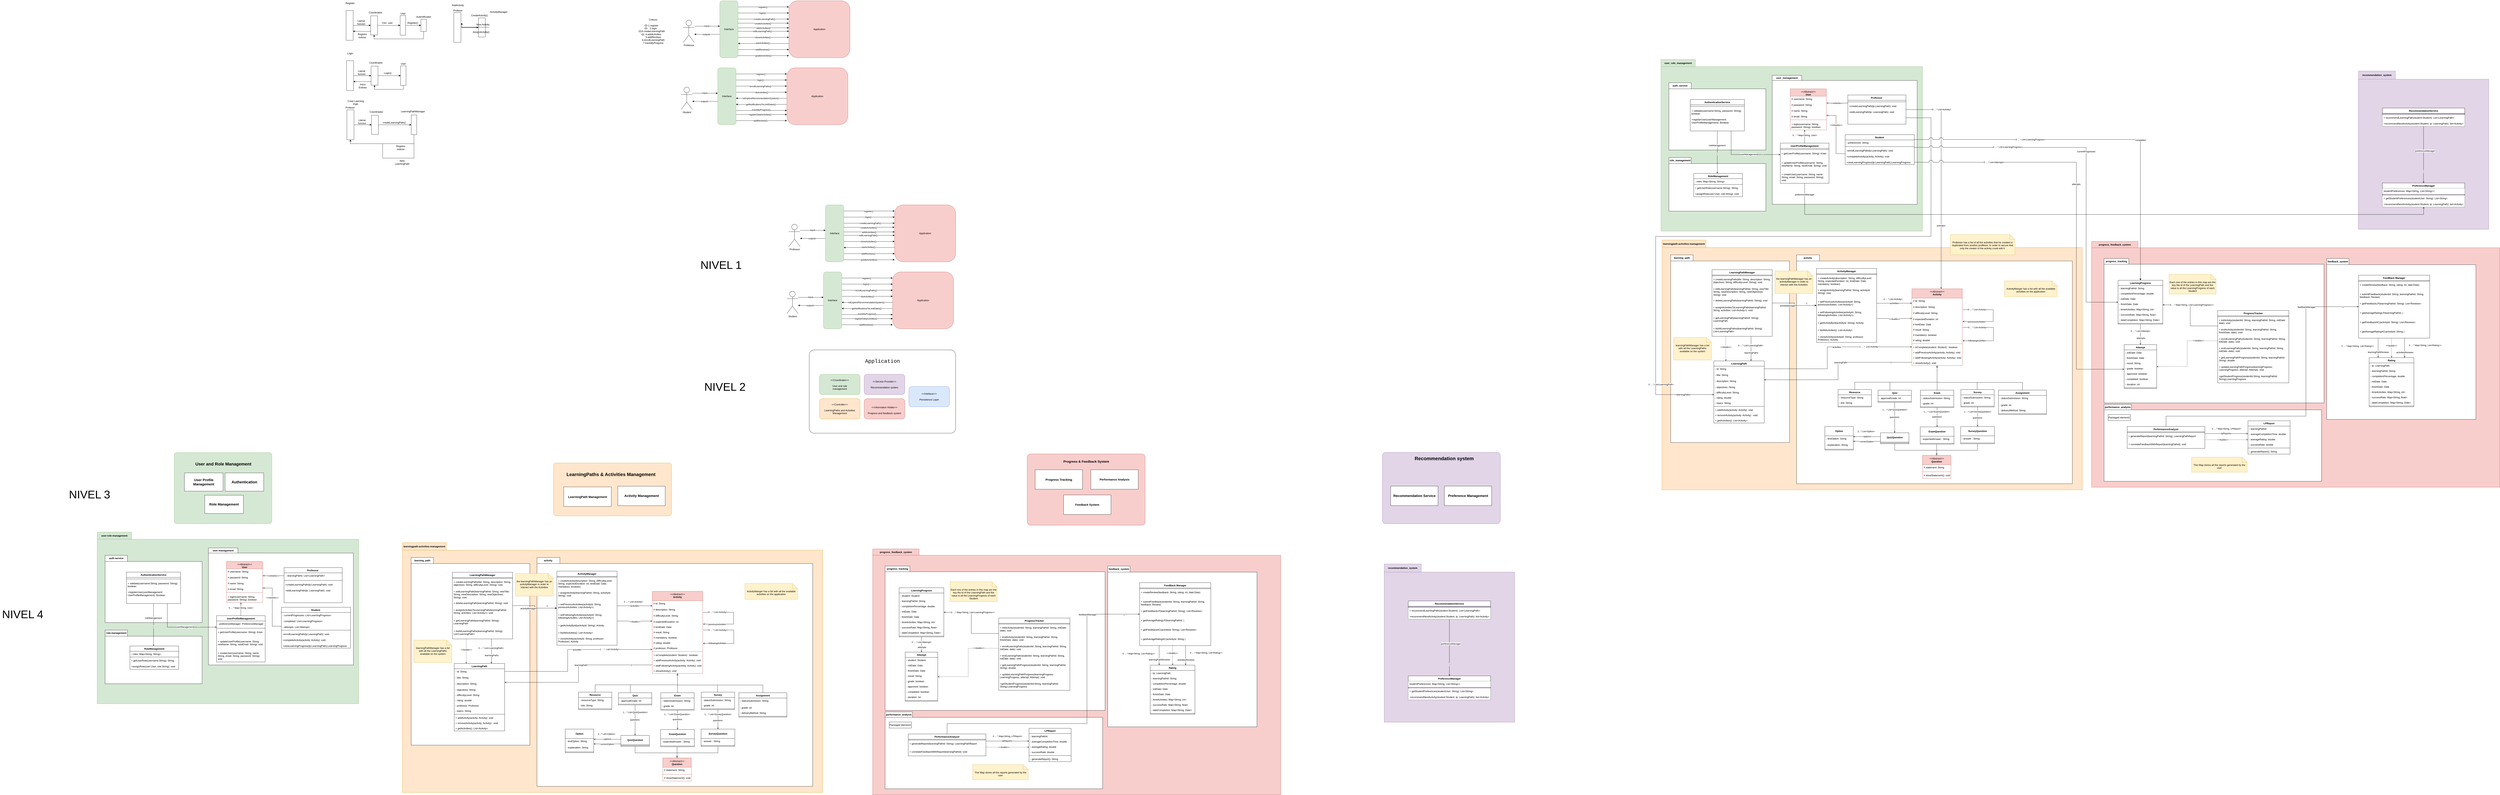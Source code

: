 <mxfile version="24.8.0">
  <diagram name="Page-1" id="0u3ZE7uqESYDxAMd9prz">
    <mxGraphModel dx="4909" dy="836" grid="0" gridSize="10" guides="1" tooltips="1" connect="1" arrows="1" fold="1" page="1" pageScale="1" pageWidth="850" pageHeight="1100" math="0" shadow="0">
      <root>
        <mxCell id="0" />
        <mxCell id="1" parent="0" />
        <mxCell id="6C_B0T2juM4j-BZ9gB9E-7" style="edgeStyle=orthogonalEdgeStyle;rounded=0;orthogonalLoop=1;jettySize=auto;html=1;" parent="1" source="6C_B0T2juM4j-BZ9gB9E-1" target="6C_B0T2juM4j-BZ9gB9E-6" edge="1">
          <mxGeometry relative="1" as="geometry">
            <Array as="points">
              <mxPoint x="190" y="165" />
              <mxPoint x="190" y="165" />
            </Array>
          </mxGeometry>
        </mxCell>
        <mxCell id="6C_B0T2juM4j-BZ9gB9E-8" value="input" style="edgeLabel;html=1;align=center;verticalAlign=middle;resizable=0;points=[];" parent="6C_B0T2juM4j-BZ9gB9E-7" vertex="1" connectable="0">
          <mxGeometry x="-0.032" y="1" relative="1" as="geometry">
            <mxPoint as="offset" />
          </mxGeometry>
        </mxCell>
        <mxCell id="6C_B0T2juM4j-BZ9gB9E-1" value="Professor" style="shape=umlActor;verticalLabelPosition=bottom;verticalAlign=top;html=1;outlineConnect=0;" parent="1" vertex="1">
          <mxGeometry x="60" y="135" width="55" height="110" as="geometry" />
        </mxCell>
        <mxCell id="6C_B0T2juM4j-BZ9gB9E-9" style="edgeStyle=orthogonalEdgeStyle;rounded=0;orthogonalLoop=1;jettySize=auto;html=1;" parent="1" source="6C_B0T2juM4j-BZ9gB9E-6" target="6C_B0T2juM4j-BZ9gB9E-1" edge="1">
          <mxGeometry relative="1" as="geometry">
            <Array as="points">
              <mxPoint x="190" y="205" />
              <mxPoint x="190" y="205" />
            </Array>
          </mxGeometry>
        </mxCell>
        <mxCell id="6C_B0T2juM4j-BZ9gB9E-10" value="outputs" style="edgeLabel;html=1;align=center;verticalAlign=middle;resizable=0;points=[];" parent="6C_B0T2juM4j-BZ9gB9E-9" vertex="1" connectable="0">
          <mxGeometry x="0.065" relative="1" as="geometry">
            <mxPoint as="offset" />
          </mxGeometry>
        </mxCell>
        <mxCell id="6C_B0T2juM4j-BZ9gB9E-12" style="edgeStyle=orthogonalEdgeStyle;rounded=0;orthogonalLoop=1;jettySize=auto;html=1;" parent="1" source="6C_B0T2juM4j-BZ9gB9E-6" target="6C_B0T2juM4j-BZ9gB9E-11" edge="1">
          <mxGeometry relative="1" as="geometry">
            <Array as="points">
              <mxPoint x="450" y="70" />
              <mxPoint x="450" y="70" />
            </Array>
          </mxGeometry>
        </mxCell>
        <mxCell id="6C_B0T2juM4j-BZ9gB9E-14" value="register()" style="edgeLabel;html=1;align=center;verticalAlign=middle;resizable=0;points=[];" parent="6C_B0T2juM4j-BZ9gB9E-12" vertex="1" connectable="0">
          <mxGeometry x="-0.024" y="-1" relative="1" as="geometry">
            <mxPoint as="offset" />
          </mxGeometry>
        </mxCell>
        <mxCell id="6C_B0T2juM4j-BZ9gB9E-15" style="edgeStyle=orthogonalEdgeStyle;rounded=0;orthogonalLoop=1;jettySize=auto;html=1;" parent="1" source="6C_B0T2juM4j-BZ9gB9E-6" target="6C_B0T2juM4j-BZ9gB9E-11" edge="1">
          <mxGeometry relative="1" as="geometry">
            <Array as="points">
              <mxPoint x="460" y="100" />
              <mxPoint x="460" y="100" />
            </Array>
          </mxGeometry>
        </mxCell>
        <mxCell id="6C_B0T2juM4j-BZ9gB9E-16" value="login()" style="edgeLabel;html=1;align=center;verticalAlign=middle;resizable=0;points=[];" parent="6C_B0T2juM4j-BZ9gB9E-15" vertex="1" connectable="0">
          <mxGeometry x="-0.267" relative="1" as="geometry">
            <mxPoint x="28" as="offset" />
          </mxGeometry>
        </mxCell>
        <mxCell id="6C_B0T2juM4j-BZ9gB9E-19" style="edgeStyle=orthogonalEdgeStyle;rounded=0;orthogonalLoop=1;jettySize=auto;html=1;" parent="1" source="6C_B0T2juM4j-BZ9gB9E-6" target="6C_B0T2juM4j-BZ9gB9E-11" edge="1">
          <mxGeometry relative="1" as="geometry">
            <Array as="points">
              <mxPoint x="460" y="130" />
              <mxPoint x="460" y="130" />
            </Array>
          </mxGeometry>
        </mxCell>
        <mxCell id="6C_B0T2juM4j-BZ9gB9E-20" value="createLearningPath()" style="edgeLabel;html=1;align=center;verticalAlign=middle;resizable=0;points=[];" parent="6C_B0T2juM4j-BZ9gB9E-19" vertex="1" connectable="0">
          <mxGeometry x="-0.154" relative="1" as="geometry">
            <mxPoint x="24" as="offset" />
          </mxGeometry>
        </mxCell>
        <mxCell id="6C_B0T2juM4j-BZ9gB9E-22" style="edgeStyle=orthogonalEdgeStyle;rounded=0;orthogonalLoop=1;jettySize=auto;html=1;" parent="1" source="6C_B0T2juM4j-BZ9gB9E-6" target="6C_B0T2juM4j-BZ9gB9E-11" edge="1">
          <mxGeometry relative="1" as="geometry">
            <Array as="points">
              <mxPoint x="499" y="173" />
              <mxPoint x="499" y="173" />
            </Array>
          </mxGeometry>
        </mxCell>
        <mxCell id="6C_B0T2juM4j-BZ9gB9E-23" value="addActivities()" style="edgeLabel;html=1;align=center;verticalAlign=middle;resizable=0;points=[];" parent="6C_B0T2juM4j-BZ9gB9E-22" vertex="1" connectable="0">
          <mxGeometry x="-0.016" y="-2" relative="1" as="geometry">
            <mxPoint x="1" y="-1" as="offset" />
          </mxGeometry>
        </mxCell>
        <mxCell id="MeX4JR6SGzkrb79R6EGi-2" style="edgeStyle=orthogonalEdgeStyle;rounded=0;orthogonalLoop=1;jettySize=auto;html=1;" parent="1" source="6C_B0T2juM4j-BZ9gB9E-6" target="6C_B0T2juM4j-BZ9gB9E-11" edge="1">
          <mxGeometry relative="1" as="geometry">
            <Array as="points">
              <mxPoint x="460" y="190" />
              <mxPoint x="460" y="190" />
            </Array>
          </mxGeometry>
        </mxCell>
        <mxCell id="MeX4JR6SGzkrb79R6EGi-3" value="editLearningPath()" style="edgeLabel;html=1;align=center;verticalAlign=middle;resizable=0;points=[];" parent="MeX4JR6SGzkrb79R6EGi-2" vertex="1" connectable="0">
          <mxGeometry x="-0.129" y="-2" relative="1" as="geometry">
            <mxPoint x="11" y="-2" as="offset" />
          </mxGeometry>
        </mxCell>
        <mxCell id="MeX4JR6SGzkrb79R6EGi-5" style="edgeStyle=orthogonalEdgeStyle;rounded=0;orthogonalLoop=1;jettySize=auto;html=1;" parent="1" source="6C_B0T2juM4j-BZ9gB9E-6" target="6C_B0T2juM4j-BZ9gB9E-11" edge="1">
          <mxGeometry relative="1" as="geometry">
            <Array as="points">
              <mxPoint x="450" y="220" />
              <mxPoint x="450" y="220" />
            </Array>
          </mxGeometry>
        </mxCell>
        <mxCell id="MeX4JR6SGzkrb79R6EGi-6" value="cloneActivities()" style="edgeLabel;html=1;align=center;verticalAlign=middle;resizable=0;points=[];" parent="MeX4JR6SGzkrb79R6EGi-5" vertex="1" connectable="0">
          <mxGeometry x="-0.038" y="-1" relative="1" as="geometry">
            <mxPoint y="-1" as="offset" />
          </mxGeometry>
        </mxCell>
        <mxCell id="MeX4JR6SGzkrb79R6EGi-9" style="edgeStyle=orthogonalEdgeStyle;rounded=0;orthogonalLoop=1;jettySize=auto;html=1;" parent="1" source="6C_B0T2juM4j-BZ9gB9E-6" target="6C_B0T2juM4j-BZ9gB9E-11" edge="1">
          <mxGeometry relative="1" as="geometry">
            <Array as="points">
              <mxPoint x="460" y="280" />
              <mxPoint x="460" y="280" />
            </Array>
          </mxGeometry>
        </mxCell>
        <mxCell id="MeX4JR6SGzkrb79R6EGi-10" value="addReviews()" style="edgeLabel;html=1;align=center;verticalAlign=middle;resizable=0;points=[];" parent="MeX4JR6SGzkrb79R6EGi-9" vertex="1" connectable="0">
          <mxGeometry x="-0.144" relative="1" as="geometry">
            <mxPoint x="13" as="offset" />
          </mxGeometry>
        </mxCell>
        <mxCell id="MeX4JR6SGzkrb79R6EGi-11" style="edgeStyle=orthogonalEdgeStyle;rounded=0;orthogonalLoop=1;jettySize=auto;html=1;" parent="1" source="6C_B0T2juM4j-BZ9gB9E-6" target="6C_B0T2juM4j-BZ9gB9E-11" edge="1">
          <mxGeometry relative="1" as="geometry">
            <Array as="points">
              <mxPoint x="460" y="310" />
              <mxPoint x="460" y="310" />
            </Array>
          </mxGeometry>
        </mxCell>
        <mxCell id="MeX4JR6SGzkrb79R6EGi-12" value="gradeActivities()" style="edgeLabel;html=1;align=center;verticalAlign=middle;resizable=0;points=[];" parent="MeX4JR6SGzkrb79R6EGi-11" vertex="1" connectable="0">
          <mxGeometry x="-0.009" relative="1" as="geometry">
            <mxPoint as="offset" />
          </mxGeometry>
        </mxCell>
        <mxCell id="6C_B0T2juM4j-BZ9gB9E-6" value="Interface" style="rounded=1;whiteSpace=wrap;html=1;fillColor=#d5e8d4;strokeColor=#82b366;" parent="1" vertex="1">
          <mxGeometry x="240" y="40" width="90" height="280" as="geometry" />
        </mxCell>
        <mxCell id="MeX4JR6SGzkrb79R6EGi-53" style="edgeStyle=orthogonalEdgeStyle;rounded=0;orthogonalLoop=1;jettySize=auto;html=1;" parent="1" source="6C_B0T2juM4j-BZ9gB9E-11" target="6C_B0T2juM4j-BZ9gB9E-6" edge="1">
          <mxGeometry relative="1" as="geometry">
            <Array as="points">
              <mxPoint x="450" y="250" />
              <mxPoint x="450" y="250" />
            </Array>
          </mxGeometry>
        </mxCell>
        <mxCell id="MeX4JR6SGzkrb79R6EGi-54" value="seeActivities()" style="edgeLabel;html=1;align=center;verticalAlign=middle;resizable=0;points=[];" parent="MeX4JR6SGzkrb79R6EGi-53" vertex="1" connectable="0">
          <mxGeometry x="0.034" y="-2" relative="1" as="geometry">
            <mxPoint as="offset" />
          </mxGeometry>
        </mxCell>
        <mxCell id="6C_B0T2juM4j-BZ9gB9E-11" value="Application" style="rounded=1;whiteSpace=wrap;html=1;fillColor=#f8cecc;strokeColor=#b85450;" parent="1" vertex="1">
          <mxGeometry x="580" y="40" width="300" height="280" as="geometry" />
        </mxCell>
        <mxCell id="MeX4JR6SGzkrb79R6EGi-13" style="edgeStyle=orthogonalEdgeStyle;rounded=0;orthogonalLoop=1;jettySize=auto;html=1;" parent="1" source="MeX4JR6SGzkrb79R6EGi-15" target="MeX4JR6SGzkrb79R6EGi-36" edge="1">
          <mxGeometry relative="1" as="geometry">
            <Array as="points">
              <mxPoint x="180" y="495" />
              <mxPoint x="180" y="495" />
            </Array>
          </mxGeometry>
        </mxCell>
        <mxCell id="MeX4JR6SGzkrb79R6EGi-14" value="input" style="edgeLabel;html=1;align=center;verticalAlign=middle;resizable=0;points=[];" parent="MeX4JR6SGzkrb79R6EGi-13" vertex="1" connectable="0">
          <mxGeometry x="-0.032" y="1" relative="1" as="geometry">
            <mxPoint as="offset" />
          </mxGeometry>
        </mxCell>
        <mxCell id="MeX4JR6SGzkrb79R6EGi-15" value="Student" style="shape=umlActor;verticalLabelPosition=bottom;verticalAlign=top;html=1;outlineConnect=0;" parent="1" vertex="1">
          <mxGeometry x="50" y="465" width="55" height="110" as="geometry" />
        </mxCell>
        <mxCell id="MeX4JR6SGzkrb79R6EGi-16" style="edgeStyle=orthogonalEdgeStyle;rounded=0;orthogonalLoop=1;jettySize=auto;html=1;" parent="1" source="MeX4JR6SGzkrb79R6EGi-36" target="MeX4JR6SGzkrb79R6EGi-15" edge="1">
          <mxGeometry relative="1" as="geometry">
            <Array as="points">
              <mxPoint x="180" y="535" />
              <mxPoint x="180" y="535" />
            </Array>
          </mxGeometry>
        </mxCell>
        <mxCell id="MeX4JR6SGzkrb79R6EGi-17" value="outputs" style="edgeLabel;html=1;align=center;verticalAlign=middle;resizable=0;points=[];" parent="MeX4JR6SGzkrb79R6EGi-16" vertex="1" connectable="0">
          <mxGeometry x="0.065" relative="1" as="geometry">
            <mxPoint as="offset" />
          </mxGeometry>
        </mxCell>
        <mxCell id="MeX4JR6SGzkrb79R6EGi-18" style="edgeStyle=orthogonalEdgeStyle;rounded=0;orthogonalLoop=1;jettySize=auto;html=1;" parent="1" source="MeX4JR6SGzkrb79R6EGi-36" target="MeX4JR6SGzkrb79R6EGi-37" edge="1">
          <mxGeometry relative="1" as="geometry">
            <Array as="points">
              <mxPoint x="440" y="400" />
              <mxPoint x="440" y="400" />
            </Array>
          </mxGeometry>
        </mxCell>
        <mxCell id="MeX4JR6SGzkrb79R6EGi-19" value="register()" style="edgeLabel;html=1;align=center;verticalAlign=middle;resizable=0;points=[];" parent="MeX4JR6SGzkrb79R6EGi-18" vertex="1" connectable="0">
          <mxGeometry x="-0.024" y="-1" relative="1" as="geometry">
            <mxPoint as="offset" />
          </mxGeometry>
        </mxCell>
        <mxCell id="MeX4JR6SGzkrb79R6EGi-20" style="edgeStyle=orthogonalEdgeStyle;rounded=0;orthogonalLoop=1;jettySize=auto;html=1;" parent="1" source="MeX4JR6SGzkrb79R6EGi-36" target="MeX4JR6SGzkrb79R6EGi-37" edge="1">
          <mxGeometry relative="1" as="geometry">
            <Array as="points">
              <mxPoint x="450" y="430" />
              <mxPoint x="450" y="430" />
            </Array>
          </mxGeometry>
        </mxCell>
        <mxCell id="MeX4JR6SGzkrb79R6EGi-21" value="login()" style="edgeLabel;html=1;align=center;verticalAlign=middle;resizable=0;points=[];" parent="MeX4JR6SGzkrb79R6EGi-20" vertex="1" connectable="0">
          <mxGeometry x="-0.267" relative="1" as="geometry">
            <mxPoint x="28" as="offset" />
          </mxGeometry>
        </mxCell>
        <mxCell id="MeX4JR6SGzkrb79R6EGi-32" style="edgeStyle=orthogonalEdgeStyle;rounded=0;orthogonalLoop=1;jettySize=auto;html=1;" parent="1" source="MeX4JR6SGzkrb79R6EGi-36" target="MeX4JR6SGzkrb79R6EGi-37" edge="1">
          <mxGeometry relative="1" as="geometry">
            <Array as="points">
              <mxPoint x="450" y="630" />
              <mxPoint x="450" y="630" />
            </Array>
          </mxGeometry>
        </mxCell>
        <mxCell id="MeX4JR6SGzkrb79R6EGi-33" value="addReviews()" style="edgeLabel;html=1;align=center;verticalAlign=middle;resizable=0;points=[];" parent="MeX4JR6SGzkrb79R6EGi-32" vertex="1" connectable="0">
          <mxGeometry x="-0.144" relative="1" as="geometry">
            <mxPoint x="13" as="offset" />
          </mxGeometry>
        </mxCell>
        <mxCell id="MeX4JR6SGzkrb79R6EGi-39" style="edgeStyle=orthogonalEdgeStyle;rounded=0;orthogonalLoop=1;jettySize=auto;html=1;" parent="1" source="MeX4JR6SGzkrb79R6EGi-36" target="MeX4JR6SGzkrb79R6EGi-37" edge="1">
          <mxGeometry relative="1" as="geometry">
            <Array as="points">
              <mxPoint x="450" y="460" />
              <mxPoint x="450" y="460" />
            </Array>
          </mxGeometry>
        </mxCell>
        <mxCell id="MeX4JR6SGzkrb79R6EGi-40" value="enrollLearningPaths()" style="edgeLabel;html=1;align=center;verticalAlign=middle;resizable=0;points=[];" parent="MeX4JR6SGzkrb79R6EGi-39" vertex="1" connectable="0">
          <mxGeometry x="-0.122" y="-1" relative="1" as="geometry">
            <mxPoint x="10" as="offset" />
          </mxGeometry>
        </mxCell>
        <mxCell id="MeX4JR6SGzkrb79R6EGi-41" style="edgeStyle=orthogonalEdgeStyle;rounded=0;orthogonalLoop=1;jettySize=auto;html=1;" parent="1" source="MeX4JR6SGzkrb79R6EGi-36" target="MeX4JR6SGzkrb79R6EGi-37" edge="1">
          <mxGeometry relative="1" as="geometry">
            <Array as="points">
              <mxPoint x="450" y="490" />
              <mxPoint x="450" y="490" />
            </Array>
          </mxGeometry>
        </mxCell>
        <mxCell id="MeX4JR6SGzkrb79R6EGi-42" value="doActivities()" style="edgeLabel;html=1;align=center;verticalAlign=middle;resizable=0;points=[];" parent="MeX4JR6SGzkrb79R6EGi-41" vertex="1" connectable="0">
          <mxGeometry x="0.008" y="-1" relative="1" as="geometry">
            <mxPoint as="offset" />
          </mxGeometry>
        </mxCell>
        <mxCell id="MeX4JR6SGzkrb79R6EGi-47" style="edgeStyle=orthogonalEdgeStyle;rounded=0;orthogonalLoop=1;jettySize=auto;html=1;" parent="1" source="MeX4JR6SGzkrb79R6EGi-36" target="MeX4JR6SGzkrb79R6EGi-37" edge="1">
          <mxGeometry relative="1" as="geometry">
            <Array as="points">
              <mxPoint x="450" y="580" />
              <mxPoint x="450" y="580" />
            </Array>
          </mxGeometry>
        </mxCell>
        <mxCell id="MeX4JR6SGzkrb79R6EGi-48" value="trackMyProgress()" style="edgeLabel;html=1;align=center;verticalAlign=middle;resizable=0;points=[];" parent="MeX4JR6SGzkrb79R6EGi-47" vertex="1" connectable="0">
          <mxGeometry x="-0.01" y="3" relative="1" as="geometry">
            <mxPoint as="offset" />
          </mxGeometry>
        </mxCell>
        <mxCell id="MeX4JR6SGzkrb79R6EGi-51" style="edgeStyle=orthogonalEdgeStyle;rounded=0;orthogonalLoop=1;jettySize=auto;html=1;" parent="1" source="MeX4JR6SGzkrb79R6EGi-36" target="MeX4JR6SGzkrb79R6EGi-37" edge="1">
          <mxGeometry relative="1" as="geometry">
            <Array as="points">
              <mxPoint x="450" y="600" />
              <mxPoint x="450" y="600" />
            </Array>
          </mxGeometry>
        </mxCell>
        <mxCell id="MeX4JR6SGzkrb79R6EGi-52" value="registerDataActivities()" style="edgeLabel;html=1;align=center;verticalAlign=middle;resizable=0;points=[];" parent="MeX4JR6SGzkrb79R6EGi-51" vertex="1" connectable="0">
          <mxGeometry x="-0.058" y="-1" relative="1" as="geometry">
            <mxPoint y="-1" as="offset" />
          </mxGeometry>
        </mxCell>
        <mxCell id="MeX4JR6SGzkrb79R6EGi-36" value="Interface" style="rounded=1;whiteSpace=wrap;html=1;fillColor=#d5e8d4;strokeColor=#82b366;" parent="1" vertex="1">
          <mxGeometry x="230" y="370" width="90" height="280" as="geometry" />
        </mxCell>
        <mxCell id="MeX4JR6SGzkrb79R6EGi-55" style="edgeStyle=orthogonalEdgeStyle;rounded=0;orthogonalLoop=1;jettySize=auto;html=1;" parent="1" source="MeX4JR6SGzkrb79R6EGi-37" target="MeX4JR6SGzkrb79R6EGi-36" edge="1">
          <mxGeometry relative="1" as="geometry">
            <Array as="points">
              <mxPoint x="450" y="520" />
              <mxPoint x="450" y="520" />
            </Array>
          </mxGeometry>
        </mxCell>
        <mxCell id="MeX4JR6SGzkrb79R6EGi-56" value="toExploreRecommendationSystem()" style="edgeLabel;html=1;align=center;verticalAlign=middle;resizable=0;points=[];" parent="MeX4JR6SGzkrb79R6EGi-55" vertex="1" connectable="0">
          <mxGeometry x="0.109" relative="1" as="geometry">
            <mxPoint x="9" as="offset" />
          </mxGeometry>
        </mxCell>
        <mxCell id="MeX4JR6SGzkrb79R6EGi-57" style="edgeStyle=orthogonalEdgeStyle;rounded=0;orthogonalLoop=1;jettySize=auto;html=1;" parent="1" source="MeX4JR6SGzkrb79R6EGi-37" target="MeX4JR6SGzkrb79R6EGi-36" edge="1">
          <mxGeometry relative="1" as="geometry">
            <Array as="points">
              <mxPoint x="440" y="550" />
              <mxPoint x="440" y="550" />
            </Array>
          </mxGeometry>
        </mxCell>
        <mxCell id="MeX4JR6SGzkrb79R6EGi-58" value="getNotificationsToLimitDates()" style="edgeLabel;html=1;align=center;verticalAlign=middle;resizable=0;points=[];" parent="MeX4JR6SGzkrb79R6EGi-57" vertex="1" connectable="0">
          <mxGeometry x="0.024" y="3" relative="1" as="geometry">
            <mxPoint y="-3" as="offset" />
          </mxGeometry>
        </mxCell>
        <mxCell id="MeX4JR6SGzkrb79R6EGi-37" value="Application" style="rounded=1;whiteSpace=wrap;html=1;fillColor=#f8cecc;strokeColor=#b85450;" parent="1" vertex="1">
          <mxGeometry x="570" y="370" width="300" height="280" as="geometry" />
        </mxCell>
        <mxCell id="83vnOwPLlXGg7ccvuWTX-2" value="" style="rounded=1;whiteSpace=wrap;html=1;arcSize=6;" parent="1" vertex="1">
          <mxGeometry x="680" y="1759" width="720" height="410" as="geometry" />
        </mxCell>
        <mxCell id="83vnOwPLlXGg7ccvuWTX-3" value="&lt;font style=&quot;font-size: 26px;&quot; face=&quot;Courier New&quot;&gt;Application&lt;/font&gt;" style="text;html=1;align=center;verticalAlign=middle;resizable=0;points=[];autosize=1;strokeColor=none;fillColor=none;fontSize=26;" parent="1" vertex="1">
          <mxGeometry x="940" y="1789" width="200" height="50" as="geometry" />
        </mxCell>
        <mxCell id="83vnOwPLlXGg7ccvuWTX-4" value="&lt;div&gt;&amp;lt;&amp;lt;Coordinator&amp;gt;&amp;gt;&lt;/div&gt;&lt;div&gt;&lt;br&gt;&lt;/div&gt;&lt;div&gt;User and role&lt;/div&gt;&lt;div&gt;management&lt;br&gt; &lt;/div&gt;" style="rounded=1;whiteSpace=wrap;html=1;fillColor=#d5e8d4;strokeColor=#82b366;" parent="1" vertex="1">
          <mxGeometry x="730" y="1879" width="200" height="100" as="geometry" />
        </mxCell>
        <mxCell id="83vnOwPLlXGg7ccvuWTX-5" value="&lt;div&gt;&amp;lt;&amp;lt;Controller&amp;gt;&amp;gt;&lt;br&gt;&lt;/div&gt;&lt;div&gt;&lt;br&gt;&lt;/div&gt;&lt;div&gt;LearningPaths and Activities Management&lt;/div&gt;" style="rounded=1;whiteSpace=wrap;html=1;fillColor=#ffe6cc;strokeColor=#d79b00;" parent="1" vertex="1">
          <mxGeometry x="730" y="1999" width="200" height="100" as="geometry" />
        </mxCell>
        <mxCell id="83vnOwPLlXGg7ccvuWTX-6" value="&lt;div&gt;&lt;br&gt;&lt;/div&gt;&lt;div&gt;&amp;lt;&amp;lt;Information Holder&amp;gt;&amp;gt;&lt;br&gt;&lt;/div&gt;&lt;div&gt;&lt;br&gt;&lt;/div&gt;&lt;div&gt;Progress and feedback system&lt;/div&gt;" style="rounded=1;whiteSpace=wrap;html=1;fillColor=#f8cecc;strokeColor=#b85450;" parent="1" vertex="1">
          <mxGeometry x="950" y="1999" width="200" height="100" as="geometry" />
        </mxCell>
        <mxCell id="83vnOwPLlXGg7ccvuWTX-7" value="&lt;div&gt;&amp;lt;&amp;lt;Service Provider&amp;gt;&amp;gt;&lt;br&gt;&lt;/div&gt;&lt;div&gt;&lt;br&gt;&lt;/div&gt;&lt;div&gt;Recommendation system  &lt;/div&gt;" style="rounded=1;whiteSpace=wrap;html=1;fillColor=#e1d5e7;strokeColor=#9673a6;" parent="1" vertex="1">
          <mxGeometry x="950" y="1879" width="200" height="100" as="geometry" />
        </mxCell>
        <mxCell id="83vnOwPLlXGg7ccvuWTX-8" value="&lt;div&gt;&amp;lt;&amp;lt;Intefacer&amp;gt;&amp;gt;&lt;br&gt;&lt;/div&gt;&lt;div&gt;&lt;br&gt;&lt;/div&gt;&lt;div&gt;Persistence Layer&lt;/div&gt;" style="rounded=1;whiteSpace=wrap;html=1;fillColor=#dae8fc;strokeColor=#6c8ebf;" parent="1" vertex="1">
          <mxGeometry x="1170" y="1939" width="200" height="100" as="geometry" />
        </mxCell>
        <mxCell id="36ZFppIiwciN3kxf19xP-2" value="" style="rounded=1;whiteSpace=wrap;html=1;arcSize=4;fillColor=#d5e8d4;strokeColor=#82b366;" parent="1" vertex="1">
          <mxGeometry x="-2443" y="2264.5" width="480" height="350" as="geometry" />
        </mxCell>
        <mxCell id="36ZFppIiwciN3kxf19xP-3" value="User and Role Management" style="text;align=center;fontStyle=1;verticalAlign=middle;spacingLeft=3;spacingRight=3;strokeColor=none;rotatable=0;points=[[0,0.5],[1,0.5]];portConstraint=eastwest;html=1;fontSize=21;" parent="1" vertex="1">
          <mxGeometry x="-2358" y="2304.5" width="312" height="30" as="geometry" />
        </mxCell>
        <mxCell id="36ZFppIiwciN3kxf19xP-4" value="&lt;font style=&quot;font-size: 17px;&quot;&gt;&lt;b&gt;User Profile Management&lt;br&gt;&lt;/b&gt;&lt;/font&gt;" style="html=1;whiteSpace=wrap;" parent="1" vertex="1">
          <mxGeometry x="-2393" y="2364.5" width="190" height="90" as="geometry" />
        </mxCell>
        <mxCell id="36ZFppIiwciN3kxf19xP-5" value="&lt;font style=&quot;font-size: 17px;&quot;&gt;&lt;b&gt;Role Management&lt;br&gt;&lt;/b&gt;&lt;/font&gt;" style="html=1;whiteSpace=wrap;" parent="1" vertex="1">
          <mxGeometry x="-2293" y="2474.5" width="190" height="90" as="geometry" />
        </mxCell>
        <mxCell id="36ZFppIiwciN3kxf19xP-6" value="&lt;b style=&quot;font-size: 18px;&quot;&gt;Authentication&lt;/b&gt;" style="html=1;whiteSpace=wrap;fontSize=18;" parent="1" vertex="1">
          <mxGeometry x="-2193" y="2364.5" width="190" height="90" as="geometry" />
        </mxCell>
        <mxCell id="sTKVhe5aF9eVnh70GAVM-1" value="" style="rounded=1;whiteSpace=wrap;html=1;fillColor=#ffe6cc;strokeColor=#d79b00;arcSize=5;" parent="1" vertex="1">
          <mxGeometry x="-577.5" y="2316" width="580" height="260" as="geometry" />
        </mxCell>
        <mxCell id="sTKVhe5aF9eVnh70GAVM-2" value="LearningPaths &amp;amp; Activities Management" style="text;html=1;align=center;verticalAlign=middle;whiteSpace=wrap;rounded=0;fontStyle=1;fontSize=23;" parent="1" vertex="1">
          <mxGeometry x="-525.5" y="2356.003" width="460" height="32.903" as="geometry" />
        </mxCell>
        <mxCell id="sTKVhe5aF9eVnh70GAVM-5" value="&lt;div style=&quot;font-size: 15px;&quot;&gt;&lt;font style=&quot;font-size: 15px;&quot;&gt;&lt;b&gt;LearningPath Management&lt;br&gt;&lt;/b&gt;&lt;/font&gt;&lt;/div&gt;" style="rounded=0;whiteSpace=wrap;html=1;" parent="1" vertex="1">
          <mxGeometry x="-527.5" y="2433.5" width="234" height="96" as="geometry" />
        </mxCell>
        <mxCell id="sTKVhe5aF9eVnh70GAVM-7" value="&lt;font size=&quot;1&quot;&gt;&lt;b style=&quot;font-size: 17px;&quot;&gt;Activity Management&lt;/b&gt;&lt;/font&gt;" style="rounded=0;whiteSpace=wrap;html=1;" parent="1" vertex="1">
          <mxGeometry x="-261.5" y="2430" width="233" height="96" as="geometry" />
        </mxCell>
        <mxCell id="nEVONwLMYM-QUYtWWZUk-1" value="Criticos:&lt;div&gt;&lt;br&gt;&lt;/div&gt;&lt;div&gt;1.register&lt;/div&gt;&lt;div&gt;2.login&lt;/div&gt;&lt;div&gt;3.createLearningPath&lt;/div&gt;&lt;div&gt;4.addActivities&lt;/div&gt;&lt;div&gt;5.addReviews&lt;/div&gt;&lt;div&gt;6.enrollLearningPath&lt;/div&gt;&lt;div&gt;&lt;span style=&quot;background-color: initial;&quot;&gt;7.trackMyProgress&lt;/span&gt;&lt;br&gt;&lt;/div&gt;" style="text;html=1;align=center;verticalAlign=middle;whiteSpace=wrap;rounded=0;" parent="1" vertex="1">
          <mxGeometry x="-151" y="115" width="128" height="150" as="geometry" />
        </mxCell>
        <mxCell id="nEVONwLMYM-QUYtWWZUk-2" style="edgeStyle=orthogonalEdgeStyle;rounded=0;orthogonalLoop=1;jettySize=auto;html=1;" parent="1" edge="1">
          <mxGeometry relative="1" as="geometry">
            <Array as="points">
              <mxPoint x="449" y="150" />
              <mxPoint x="449" y="150" />
            </Array>
            <mxPoint x="329" y="150" as="sourcePoint" />
            <mxPoint x="579" y="150" as="targetPoint" />
          </mxGeometry>
        </mxCell>
        <mxCell id="nEVONwLMYM-QUYtWWZUk-3" value="createActivities()" style="edgeLabel;html=1;align=center;verticalAlign=middle;resizable=0;points=[];" parent="nEVONwLMYM-QUYtWWZUk-2" connectable="0" vertex="1">
          <mxGeometry x="-0.016" y="-2" relative="1" as="geometry">
            <mxPoint as="offset" />
          </mxGeometry>
        </mxCell>
        <mxCell id="Dfkv7aArBQ7dVAFQB53H-3" style="edgeStyle=orthogonalEdgeStyle;rounded=0;orthogonalLoop=1;jettySize=auto;html=1;" parent="1" source="Dfkv7aArBQ7dVAFQB53H-1" target="Dfkv7aArBQ7dVAFQB53H-4" edge="1">
          <mxGeometry relative="1" as="geometry">
            <mxPoint x="-1408.026" y="161.0" as="targetPoint" />
          </mxGeometry>
        </mxCell>
        <mxCell id="Dfkv7aArBQ7dVAFQB53H-1" value="" style="rounded=0;whiteSpace=wrap;html=1;" parent="1" vertex="1">
          <mxGeometry x="-1598" y="87.5" width="35" height="147" as="geometry" />
        </mxCell>
        <mxCell id="Dfkv7aArBQ7dVAFQB53H-2" value="Register" style="text;html=1;align=center;verticalAlign=middle;whiteSpace=wrap;rounded=0;" parent="1" vertex="1">
          <mxGeometry x="-1608" y="36.5" width="60" height="30" as="geometry" />
        </mxCell>
        <mxCell id="Dfkv7aArBQ7dVAFQB53H-5" style="edgeStyle=orthogonalEdgeStyle;rounded=0;orthogonalLoop=1;jettySize=auto;html=1;" parent="1" source="Dfkv7aArBQ7dVAFQB53H-4" target="Dfkv7aArBQ7dVAFQB53H-6" edge="1">
          <mxGeometry relative="1" as="geometry">
            <mxPoint x="-1348.767" y="161.5" as="targetPoint" />
          </mxGeometry>
        </mxCell>
        <mxCell id="Dfkv7aArBQ7dVAFQB53H-4" value="" style="rounded=0;whiteSpace=wrap;html=1;" parent="1" vertex="1">
          <mxGeometry x="-1477" y="114" width="34.03" height="94" as="geometry" />
        </mxCell>
        <mxCell id="Dfkv7aArBQ7dVAFQB53H-7" style="edgeStyle=orthogonalEdgeStyle;rounded=0;orthogonalLoop=1;jettySize=auto;html=1;" parent="1" source="Dfkv7aArBQ7dVAFQB53H-6" target="Dfkv7aArBQ7dVAFQB53H-9" edge="1">
          <mxGeometry relative="1" as="geometry">
            <mxPoint x="-1212.471" y="161" as="targetPoint" />
          </mxGeometry>
        </mxCell>
        <mxCell id="Dfkv7aArBQ7dVAFQB53H-6" value="" style="rounded=0;whiteSpace=wrap;html=1;" parent="1" vertex="1">
          <mxGeometry x="-1332" y="112.75" width="27" height="96.5" as="geometry" />
        </mxCell>
        <mxCell id="Dfkv7aArBQ7dVAFQB53H-18" style="edgeStyle=orthogonalEdgeStyle;rounded=0;orthogonalLoop=1;jettySize=auto;html=1;entryX=0.5;entryY=1;entryDx=0;entryDy=0;" parent="1" source="Dfkv7aArBQ7dVAFQB53H-9" target="Dfkv7aArBQ7dVAFQB53H-4" edge="1">
          <mxGeometry relative="1" as="geometry">
            <Array as="points">
              <mxPoint x="-1217" y="227.5" />
              <mxPoint x="-1460" y="227.5" />
            </Array>
          </mxGeometry>
        </mxCell>
        <mxCell id="Dfkv7aArBQ7dVAFQB53H-9" value="" style="rounded=0;whiteSpace=wrap;html=1;" parent="1" vertex="1">
          <mxGeometry x="-1230" y="130.75" width="27" height="60.5" as="geometry" />
        </mxCell>
        <mxCell id="Dfkv7aArBQ7dVAFQB53H-11" value="Llamar funcion" style="text;html=1;align=center;verticalAlign=middle;whiteSpace=wrap;rounded=0;" parent="1" vertex="1">
          <mxGeometry x="-1552" y="130.75" width="58" height="30" as="geometry" />
        </mxCell>
        <mxCell id="Dfkv7aArBQ7dVAFQB53H-12" value="Coordinador" style="text;html=1;align=center;verticalAlign=middle;whiteSpace=wrap;rounded=0;" parent="1" vertex="1">
          <mxGeometry x="-1483" y="82.75" width="60" height="30" as="geometry" />
        </mxCell>
        <mxCell id="Dfkv7aArBQ7dVAFQB53H-13" value="Ctor: user" style="text;html=1;align=center;verticalAlign=middle;whiteSpace=wrap;rounded=0;" parent="1" vertex="1">
          <mxGeometry x="-1425" y="133.5" width="60" height="30" as="geometry" />
        </mxCell>
        <mxCell id="Dfkv7aArBQ7dVAFQB53H-14" value="User" style="text;html=1;align=center;verticalAlign=middle;whiteSpace=wrap;rounded=0;" parent="1" vertex="1">
          <mxGeometry x="-1348.5" y="87.5" width="60" height="30" as="geometry" />
        </mxCell>
        <mxCell id="Dfkv7aArBQ7dVAFQB53H-16" value="Autentificador" style="text;html=1;align=center;verticalAlign=middle;whiteSpace=wrap;rounded=0;" parent="1" vertex="1">
          <mxGeometry x="-1246.5" y="103.5" width="60" height="30" as="geometry" />
        </mxCell>
        <mxCell id="Dfkv7aArBQ7dVAFQB53H-17" value="Login" style="text;html=1;align=center;verticalAlign=middle;whiteSpace=wrap;rounded=0;" parent="1" vertex="1">
          <mxGeometry x="-1608" y="284" width="60" height="30" as="geometry" />
        </mxCell>
        <mxCell id="Dfkv7aArBQ7dVAFQB53H-19" style="edgeStyle=orthogonalEdgeStyle;rounded=0;orthogonalLoop=1;jettySize=auto;html=1;entryX=0.977;entryY=0.698;entryDx=0;entryDy=0;entryPerimeter=0;" parent="1" source="Dfkv7aArBQ7dVAFQB53H-4" target="Dfkv7aArBQ7dVAFQB53H-1" edge="1">
          <mxGeometry relative="1" as="geometry">
            <Array as="points">
              <mxPoint x="-1496" y="190.5" />
              <mxPoint x="-1496" y="190.5" />
            </Array>
          </mxGeometry>
        </mxCell>
        <mxCell id="Dfkv7aArBQ7dVAFQB53H-20" value="Registro&lt;br&gt;exitoso" style="text;html=1;align=center;verticalAlign=middle;whiteSpace=wrap;rounded=0;" parent="1" vertex="1">
          <mxGeometry x="-1548" y="196.5" width="60" height="30" as="geometry" />
        </mxCell>
        <mxCell id="Dfkv7aArBQ7dVAFQB53H-21" style="edgeStyle=orthogonalEdgeStyle;rounded=0;orthogonalLoop=1;jettySize=auto;html=1;" parent="1" source="Dfkv7aArBQ7dVAFQB53H-22" target="Dfkv7aArBQ7dVAFQB53H-25" edge="1">
          <mxGeometry relative="1" as="geometry">
            <mxPoint x="-1406.026" y="408.5" as="targetPoint" />
          </mxGeometry>
        </mxCell>
        <mxCell id="Dfkv7aArBQ7dVAFQB53H-22" value="" style="rounded=0;whiteSpace=wrap;html=1;" parent="1" vertex="1">
          <mxGeometry x="-1596" y="335" width="35" height="147" as="geometry" />
        </mxCell>
        <mxCell id="Dfkv7aArBQ7dVAFQB53H-24" style="edgeStyle=orthogonalEdgeStyle;rounded=0;orthogonalLoop=1;jettySize=auto;html=1;" parent="1" source="Dfkv7aArBQ7dVAFQB53H-25" target="Dfkv7aArBQ7dVAFQB53H-27" edge="1">
          <mxGeometry relative="1" as="geometry">
            <mxPoint x="-1346.767" y="409" as="targetPoint" />
          </mxGeometry>
        </mxCell>
        <mxCell id="Dfkv7aArBQ7dVAFQB53H-25" value="" style="rounded=0;whiteSpace=wrap;html=1;" parent="1" vertex="1">
          <mxGeometry x="-1475" y="361.5" width="34.03" height="94" as="geometry" />
        </mxCell>
        <mxCell id="Dfkv7aArBQ7dVAFQB53H-38" style="edgeStyle=orthogonalEdgeStyle;rounded=0;orthogonalLoop=1;jettySize=auto;html=1;entryX=0.5;entryY=1;entryDx=0;entryDy=0;" parent="1" source="Dfkv7aArBQ7dVAFQB53H-27" target="Dfkv7aArBQ7dVAFQB53H-25" edge="1">
          <mxGeometry relative="1" as="geometry">
            <Array as="points">
              <mxPoint x="-1317" y="476" />
              <mxPoint x="-1458" y="476" />
            </Array>
          </mxGeometry>
        </mxCell>
        <mxCell id="Dfkv7aArBQ7dVAFQB53H-27" value="" style="rounded=0;whiteSpace=wrap;html=1;" parent="1" vertex="1">
          <mxGeometry x="-1330" y="360.25" width="27" height="96.5" as="geometry" />
        </mxCell>
        <mxCell id="Dfkv7aArBQ7dVAFQB53H-30" value="Llamar funcion" style="text;html=1;align=center;verticalAlign=middle;whiteSpace=wrap;rounded=0;" parent="1" vertex="1">
          <mxGeometry x="-1550" y="378.25" width="58" height="30" as="geometry" />
        </mxCell>
        <mxCell id="Dfkv7aArBQ7dVAFQB53H-31" value="Coordinador" style="text;html=1;align=center;verticalAlign=middle;whiteSpace=wrap;rounded=0;" parent="1" vertex="1">
          <mxGeometry x="-1481" y="330.25" width="60" height="30" as="geometry" />
        </mxCell>
        <mxCell id="Dfkv7aArBQ7dVAFQB53H-32" value="Login()" style="text;html=1;align=center;verticalAlign=middle;whiteSpace=wrap;rounded=0;" parent="1" vertex="1">
          <mxGeometry x="-1423" y="381" width="60" height="30" as="geometry" />
        </mxCell>
        <mxCell id="Dfkv7aArBQ7dVAFQB53H-33" value="User" style="text;html=1;align=center;verticalAlign=middle;whiteSpace=wrap;rounded=0;" parent="1" vertex="1">
          <mxGeometry x="-1346.5" y="335" width="60" height="30" as="geometry" />
        </mxCell>
        <mxCell id="Dfkv7aArBQ7dVAFQB53H-35" style="edgeStyle=orthogonalEdgeStyle;rounded=0;orthogonalLoop=1;jettySize=auto;html=1;entryX=0.977;entryY=0.698;entryDx=0;entryDy=0;entryPerimeter=0;" parent="1" source="Dfkv7aArBQ7dVAFQB53H-25" target="Dfkv7aArBQ7dVAFQB53H-22" edge="1">
          <mxGeometry relative="1" as="geometry">
            <Array as="points">
              <mxPoint x="-1494" y="438" />
              <mxPoint x="-1494" y="438" />
            </Array>
          </mxGeometry>
        </mxCell>
        <mxCell id="Dfkv7aArBQ7dVAFQB53H-36" value="Inicio Exitoso" style="text;html=1;align=center;verticalAlign=middle;whiteSpace=wrap;rounded=0;" parent="1" vertex="1">
          <mxGeometry x="-1546" y="444" width="60" height="30" as="geometry" />
        </mxCell>
        <mxCell id="Dfkv7aArBQ7dVAFQB53H-37" value="Register()" style="text;html=1;align=center;verticalAlign=middle;whiteSpace=wrap;rounded=0;" parent="1" vertex="1">
          <mxGeometry x="-1300" y="133.5" width="60" height="30" as="geometry" />
        </mxCell>
        <mxCell id="Dfkv7aArBQ7dVAFQB53H-39" style="edgeStyle=orthogonalEdgeStyle;rounded=0;orthogonalLoop=1;jettySize=auto;html=1;" parent="1" source="Dfkv7aArBQ7dVAFQB53H-40" target="Dfkv7aArBQ7dVAFQB53H-43" edge="1">
          <mxGeometry relative="1" as="geometry">
            <mxPoint x="-1404.026" y="650.5" as="targetPoint" />
          </mxGeometry>
        </mxCell>
        <mxCell id="Dfkv7aArBQ7dVAFQB53H-40" value="" style="rounded=0;whiteSpace=wrap;html=1;" parent="1" vertex="1">
          <mxGeometry x="-1594" y="577" width="35" height="147" as="geometry" />
        </mxCell>
        <mxCell id="Dfkv7aArBQ7dVAFQB53H-41" value="Crear Learning Path" style="text;html=1;align=center;verticalAlign=middle;whiteSpace=wrap;rounded=0;" parent="1" vertex="1">
          <mxGeometry x="-1604" y="526" width="107" height="30" as="geometry" />
        </mxCell>
        <mxCell id="Dfkv7aArBQ7dVAFQB53H-42" style="edgeStyle=orthogonalEdgeStyle;rounded=0;orthogonalLoop=1;jettySize=auto;html=1;" parent="1" source="Dfkv7aArBQ7dVAFQB53H-43" target="Dfkv7aArBQ7dVAFQB53H-45" edge="1">
          <mxGeometry relative="1" as="geometry">
            <mxPoint x="-1344.767" y="651" as="targetPoint" />
          </mxGeometry>
        </mxCell>
        <mxCell id="Dfkv7aArBQ7dVAFQB53H-43" value="" style="rounded=0;whiteSpace=wrap;html=1;" parent="1" vertex="1">
          <mxGeometry x="-1473" y="603.5" width="34.03" height="94" as="geometry" />
        </mxCell>
        <mxCell id="Dfkv7aArBQ7dVAFQB53H-58" style="edgeStyle=orthogonalEdgeStyle;rounded=0;orthogonalLoop=1;jettySize=auto;html=1;entryX=0.5;entryY=1;entryDx=0;entryDy=0;" parent="1" source="Dfkv7aArBQ7dVAFQB53H-45" target="Dfkv7aArBQ7dVAFQB53H-40" edge="1">
          <mxGeometry relative="1" as="geometry">
            <Array as="points">
              <mxPoint x="-1264" y="743.5" />
              <mxPoint x="-1577" y="743.5" />
            </Array>
          </mxGeometry>
        </mxCell>
        <mxCell id="Dfkv7aArBQ7dVAFQB53H-59" style="edgeStyle=orthogonalEdgeStyle;rounded=0;orthogonalLoop=1;jettySize=auto;html=1;entryX=0.5;entryY=1;entryDx=0;entryDy=0;" parent="1" source="Dfkv7aArBQ7dVAFQB53H-45" target="Dfkv7aArBQ7dVAFQB53H-40" edge="1">
          <mxGeometry relative="1" as="geometry">
            <Array as="points">
              <mxPoint x="-1264" y="814.5" />
              <mxPoint x="-1418" y="814.5" />
              <mxPoint x="-1418" y="743.5" />
              <mxPoint x="-1577" y="743.5" />
            </Array>
          </mxGeometry>
        </mxCell>
        <mxCell id="Dfkv7aArBQ7dVAFQB53H-45" value="" style="rounded=0;whiteSpace=wrap;html=1;" parent="1" vertex="1">
          <mxGeometry x="-1277.5" y="602.25" width="27" height="96.5" as="geometry" />
        </mxCell>
        <mxCell id="Dfkv7aArBQ7dVAFQB53H-48" value="Llamar funcion" style="text;html=1;align=center;verticalAlign=middle;whiteSpace=wrap;rounded=0;" parent="1" vertex="1">
          <mxGeometry x="-1548" y="620.25" width="58" height="30" as="geometry" />
        </mxCell>
        <mxCell id="Dfkv7aArBQ7dVAFQB53H-49" value="Coordinador" style="text;html=1;align=center;verticalAlign=middle;whiteSpace=wrap;rounded=0;" parent="1" vertex="1">
          <mxGeometry x="-1479" y="572.25" width="60" height="30" as="geometry" />
        </mxCell>
        <mxCell id="Dfkv7aArBQ7dVAFQB53H-50" value="createLearningPath()" style="text;html=1;align=center;verticalAlign=middle;whiteSpace=wrap;rounded=0;" parent="1" vertex="1">
          <mxGeometry x="-1391" y="624.91" width="60" height="30" as="geometry" />
        </mxCell>
        <mxCell id="Dfkv7aArBQ7dVAFQB53H-51" value="LearningPathManager" style="text;html=1;align=center;verticalAlign=middle;whiteSpace=wrap;rounded=0;" parent="1" vertex="1">
          <mxGeometry x="-1299" y="569.5" width="60" height="30" as="geometry" />
        </mxCell>
        <mxCell id="Dfkv7aArBQ7dVAFQB53H-54" value="Registro&lt;br&gt;exitoso" style="text;html=1;align=center;verticalAlign=middle;whiteSpace=wrap;rounded=0;" parent="1" vertex="1">
          <mxGeometry x="-1359" y="747.5" width="60" height="30" as="geometry" />
        </mxCell>
        <mxCell id="Dfkv7aArBQ7dVAFQB53H-55" value="Profesor" style="text;html=1;align=center;verticalAlign=middle;whiteSpace=wrap;rounded=0;" parent="1" vertex="1">
          <mxGeometry x="-1608" y="550.5" width="60" height="30" as="geometry" />
        </mxCell>
        <mxCell id="Dfkv7aArBQ7dVAFQB53H-62" value="New LearningPath" style="text;html=1;align=center;verticalAlign=middle;whiteSpace=wrap;rounded=0;" parent="1" vertex="1">
          <mxGeometry x="-1352.5" y="820" width="60" height="30" as="geometry" />
        </mxCell>
        <mxCell id="Dfkv7aArBQ7dVAFQB53H-64" style="edgeStyle=orthogonalEdgeStyle;rounded=0;orthogonalLoop=1;jettySize=auto;html=1;" parent="1" source="Dfkv7aArBQ7dVAFQB53H-65" target="Dfkv7aArBQ7dVAFQB53H-68" edge="1">
          <mxGeometry relative="1" as="geometry">
            <mxPoint x="-878.026" y="171.25" as="targetPoint" />
          </mxGeometry>
        </mxCell>
        <mxCell id="Dfkv7aArBQ7dVAFQB53H-91" style="edgeStyle=orthogonalEdgeStyle;rounded=0;orthogonalLoop=1;jettySize=auto;html=1;entryX=0;entryY=0.5;entryDx=0;entryDy=0;" parent="1" source="Dfkv7aArBQ7dVAFQB53H-65" target="Dfkv7aArBQ7dVAFQB53H-68" edge="1">
          <mxGeometry relative="1" as="geometry" />
        </mxCell>
        <mxCell id="Dfkv7aArBQ7dVAFQB53H-65" value="" style="rounded=0;whiteSpace=wrap;html=1;" parent="1" vertex="1">
          <mxGeometry x="-1068" y="97.75" width="35" height="147" as="geometry" />
        </mxCell>
        <mxCell id="Dfkv7aArBQ7dVAFQB53H-66" value="AddActivity" style="text;html=1;align=center;verticalAlign=middle;whiteSpace=wrap;rounded=0;" parent="1" vertex="1">
          <mxGeometry x="-1078" y="46.75" width="60" height="30" as="geometry" />
        </mxCell>
        <mxCell id="Dfkv7aArBQ7dVAFQB53H-68" value="" style="rounded=0;whiteSpace=wrap;html=1;" parent="1" vertex="1">
          <mxGeometry x="-947" y="124.25" width="34.03" height="94" as="geometry" />
        </mxCell>
        <mxCell id="Dfkv7aArBQ7dVAFQB53H-80" value="Profesor" style="text;html=1;align=center;verticalAlign=middle;whiteSpace=wrap;rounded=0;" parent="1" vertex="1">
          <mxGeometry x="-1078" y="73.25" width="60" height="30" as="geometry" />
        </mxCell>
        <mxCell id="Dfkv7aArBQ7dVAFQB53H-82" value="ActivityManager" style="text;html=1;align=center;verticalAlign=middle;whiteSpace=wrap;rounded=0;" parent="1" vertex="1">
          <mxGeometry x="-876.51" y="80" width="60" height="30" as="geometry" />
        </mxCell>
        <mxCell id="YiXidWZsLPKVTQ50ZbFL-1" value="" style="verticalLabelPosition=bottom;verticalAlign=top;html=1;shape=mxgraph.basic.4_point_star_2;dx=0.68;" parent="1" vertex="1">
          <mxGeometry x="-130" y="156" width="14" height="11" as="geometry" />
        </mxCell>
        <mxCell id="Dfkv7aArBQ7dVAFQB53H-83" value="CreateActivity()" style="text;html=1;align=center;verticalAlign=middle;whiteSpace=wrap;rounded=0;" parent="1" vertex="1">
          <mxGeometry x="-971" y="96.5" width="57.98" height="30" as="geometry" />
        </mxCell>
        <mxCell id="YiXidWZsLPKVTQ50ZbFL-2" value="" style="verticalLabelPosition=bottom;verticalAlign=top;html=1;shape=mxgraph.basic.4_point_star_2;dx=0.68;" parent="1" vertex="1">
          <mxGeometry x="-130" y="170" width="14" height="11" as="geometry" />
        </mxCell>
        <mxCell id="Dfkv7aArBQ7dVAFQB53H-84" value="New Activity" style="text;html=1;align=center;verticalAlign=middle;whiteSpace=wrap;rounded=0;" parent="1" vertex="1">
          <mxGeometry x="-962" y="142" width="75.01" height="30" as="geometry" />
        </mxCell>
        <mxCell id="YiXidWZsLPKVTQ50ZbFL-4" value="" style="verticalLabelPosition=bottom;verticalAlign=top;html=1;shape=mxgraph.basic.4_point_star_2;dx=0.68;" parent="1" vertex="1">
          <mxGeometry x="-159" y="184.5" width="14" height="11" as="geometry" />
        </mxCell>
        <mxCell id="Dfkv7aArBQ7dVAFQB53H-87" style="edgeStyle=orthogonalEdgeStyle;rounded=0;orthogonalLoop=1;jettySize=auto;html=1;entryX=1.115;entryY=0.347;entryDx=0;entryDy=0;entryPerimeter=0;" parent="1" source="Dfkv7aArBQ7dVAFQB53H-68" target="Dfkv7aArBQ7dVAFQB53H-65" edge="1">
          <mxGeometry relative="1" as="geometry">
            <Array as="points">
              <mxPoint x="-895" y="170" />
              <mxPoint x="-895" y="170" />
            </Array>
          </mxGeometry>
        </mxCell>
        <mxCell id="YiXidWZsLPKVTQ50ZbFL-5" value="" style="verticalLabelPosition=bottom;verticalAlign=top;html=1;shape=mxgraph.basic.4_point_star_2;dx=0.68;" parent="1" vertex="1">
          <mxGeometry x="-145" y="200.5" width="14" height="11" as="geometry" />
        </mxCell>
        <mxCell id="Dfkv7aArBQ7dVAFQB53H-89" value="AssignActivity()" style="text;html=1;align=center;verticalAlign=middle;whiteSpace=wrap;rounded=0;" parent="1" vertex="1">
          <mxGeometry x="-964" y="179.25" width="60" height="30" as="geometry" />
        </mxCell>
        <mxCell id="NNqlhP3qEKdbdmKhmFju-90" value="user_role_management" style="shape=folder;fontStyle=1;tabWidth=169;tabHeight=35;tabPosition=left;html=1;boundedLbl=1;labelInHeader=1;container=1;collapsible=0;whiteSpace=wrap;fillColor=#d5e8d4;strokeColor=#82b366;" parent="1" vertex="1">
          <mxGeometry x="4869" y="329" width="1286" height="845" as="geometry" />
        </mxCell>
        <mxCell id="NNqlhP3qEKdbdmKhmFju-91" value="" style="html=1;strokeColor=none;resizeWidth=1;resizeHeight=1;fillColor=none;part=1;connectable=0;allowArrows=0;deletable=0;whiteSpace=wrap;" parent="NNqlhP3qEKdbdmKhmFju-90" vertex="1">
          <mxGeometry width="898.758" height="525.024" relative="1" as="geometry">
            <mxPoint y="30" as="offset" />
          </mxGeometry>
        </mxCell>
        <mxCell id="NNqlhP3qEKdbdmKhmFju-92" value="auth_service" style="shape=folder;fontStyle=1;tabWidth=110;tabHeight=30;tabPosition=left;html=1;boundedLbl=1;labelInHeader=1;container=1;collapsible=0;recursiveResize=0;whiteSpace=wrap;" parent="NNqlhP3qEKdbdmKhmFju-90" vertex="1">
          <mxGeometry x="38.84" y="114.344" width="477.12" height="331.287" as="geometry" />
        </mxCell>
        <mxCell id="NNqlhP3qEKdbdmKhmFju-125" value="AuthenticationService" style="swimlane;fontStyle=1;align=center;verticalAlign=top;childLayout=stackLayout;horizontal=1;startSize=26;horizontalStack=0;resizeParent=1;resizeParentMax=0;resizeLast=0;collapsible=1;marginBottom=0;whiteSpace=wrap;html=1;" parent="NNqlhP3qEKdbdmKhmFju-92" vertex="1">
          <mxGeometry x="105.16" y="82.66" width="266.3" height="154.892" as="geometry" />
        </mxCell>
        <mxCell id="NNqlhP3qEKdbdmKhmFju-127" value="" style="line;strokeWidth=1;fillColor=none;align=left;verticalAlign=middle;spacingTop=-1;spacingLeft=3;spacingRight=3;rotatable=0;labelPosition=right;points=[];portConstraint=eastwest;strokeColor=inherit;" parent="NNqlhP3qEKdbdmKhmFju-125" vertex="1">
          <mxGeometry y="26" width="266.3" height="15.505" as="geometry" />
        </mxCell>
        <mxCell id="NNqlhP3qEKdbdmKhmFju-128" value="+ validate(username:String, password: String): boolean&lt;div&gt;&lt;br&gt;&lt;/div&gt;&lt;div&gt;+registerUser(userManagement: UserProfileManagement): Boolean&lt;/div&gt;&lt;div&gt;&lt;br&gt;&lt;/div&gt;&lt;div&gt;&lt;br&gt;&lt;/div&gt;" style="text;strokeColor=none;fillColor=none;align=left;verticalAlign=top;spacingLeft=4;spacingRight=4;overflow=hidden;rotatable=0;points=[[0,0.5],[1,0.5]];portConstraint=eastwest;whiteSpace=wrap;html=1;" parent="NNqlhP3qEKdbdmKhmFju-125" vertex="1">
          <mxGeometry y="41.505" width="266.3" height="113.388" as="geometry" />
        </mxCell>
        <mxCell id="NNqlhP3qEKdbdmKhmFju-129" value="user_management" style="shape=folder;fontStyle=1;tabWidth=145;tabHeight=25;tabPosition=left;html=1;boundedLbl=1;labelInHeader=1;container=1;collapsible=0;recursiveResize=0;whiteSpace=wrap;" parent="NNqlhP3qEKdbdmKhmFju-90" vertex="1">
          <mxGeometry x="547" y="78.17" width="713" height="634.83" as="geometry" />
        </mxCell>
        <mxCell id="NNqlhP3qEKdbdmKhmFju-136" value="&lt;i style=&quot;font-weight: normal;&quot;&gt;&amp;lt;&amp;lt;Abstract&amp;gt;&amp;gt;&lt;br&gt;&lt;/i&gt;User" style="swimlane;fontStyle=1;align=center;verticalAlign=top;childLayout=stackLayout;horizontal=1;startSize=36;horizontalStack=0;resizeParent=1;resizeParentMax=0;resizeLast=0;collapsible=1;marginBottom=0;whiteSpace=wrap;html=1;fillColor=#f8cecc;strokeColor=#b85450;" parent="NNqlhP3qEKdbdmKhmFju-129" vertex="1">
          <mxGeometry x="88.905" y="66.433" width="177.53" height="202.17" as="geometry" />
        </mxCell>
        <mxCell id="NNqlhP3qEKdbdmKhmFju-137" value="# username: String&lt;div&gt;&lt;br&gt;&lt;/div&gt;&lt;div&gt;# password: String&lt;/div&gt;&lt;div&gt;&lt;br&gt;&lt;/div&gt;&lt;div&gt;# name: String&lt;/div&gt;&lt;div&gt;&lt;br&gt;&lt;/div&gt;&lt;div&gt;# email: String&amp;nbsp;&lt;/div&gt;&lt;div&gt;&lt;br&gt;&lt;/div&gt;" style="text;strokeColor=none;fillColor=none;align=left;verticalAlign=top;spacingLeft=4;spacingRight=4;overflow=hidden;rotatable=0;points=[[0,0.5],[1,0.5]];portConstraint=eastwest;whiteSpace=wrap;html=1;" parent="NNqlhP3qEKdbdmKhmFju-136" vertex="1">
          <mxGeometry y="36" width="177.53" height="108.575" as="geometry" />
        </mxCell>
        <mxCell id="NNqlhP3qEKdbdmKhmFju-138" value="" style="line;strokeWidth=1;fillColor=none;align=left;verticalAlign=middle;spacingTop=-1;spacingLeft=3;spacingRight=3;rotatable=0;labelPosition=right;points=[];portConstraint=eastwest;strokeColor=inherit;" parent="NNqlhP3qEKdbdmKhmFju-136" vertex="1">
          <mxGeometry y="144.575" width="177.53" height="15.505" as="geometry" />
        </mxCell>
        <mxCell id="NNqlhP3qEKdbdmKhmFju-139" value="+ login(username: String, password: String): boolean" style="text;strokeColor=none;fillColor=none;align=left;verticalAlign=top;spacingLeft=4;spacingRight=4;overflow=hidden;rotatable=0;points=[[0,0.5],[1,0.5]];portConstraint=eastwest;whiteSpace=wrap;html=1;" parent="NNqlhP3qEKdbdmKhmFju-136" vertex="1">
          <mxGeometry y="160.08" width="177.53" height="42.089" as="geometry" />
        </mxCell>
        <mxCell id="NNqlhP3qEKdbdmKhmFju-147" style="edgeStyle=orthogonalEdgeStyle;rounded=0;orthogonalLoop=1;jettySize=auto;html=1;endArrow=block;endFill=0;" parent="NNqlhP3qEKdbdmKhmFju-129" source="NNqlhP3qEKdbdmKhmFju-142" target="NNqlhP3qEKdbdmKhmFju-136" edge="1">
          <mxGeometry relative="1" as="geometry">
            <Array as="points">
              <mxPoint x="314" y="136.49" />
              <mxPoint x="314" y="136.49" />
            </Array>
          </mxGeometry>
        </mxCell>
        <mxCell id="NNqlhP3qEKdbdmKhmFju-148" value="&amp;lt;&amp;lt;inherits&amp;gt;&amp;gt;" style="edgeLabel;html=1;align=center;verticalAlign=middle;resizable=0;points=[];" parent="NNqlhP3qEKdbdmKhmFju-147" vertex="1" connectable="0">
          <mxGeometry x="0.323" relative="1" as="geometry">
            <mxPoint x="16" as="offset" />
          </mxGeometry>
        </mxCell>
        <mxCell id="NNqlhP3qEKdbdmKhmFju-142" value="Professor&amp;nbsp;" style="swimlane;fontStyle=1;align=center;verticalAlign=top;childLayout=stackLayout;horizontal=1;startSize=26;horizontalStack=0;resizeParent=1;resizeParentMax=0;resizeLast=0;collapsible=1;marginBottom=0;whiteSpace=wrap;html=1;" parent="NNqlhP3qEKdbdmKhmFju-129" vertex="1">
          <mxGeometry x="372.003" y="96.518" width="286" height="143.924" as="geometry" />
        </mxCell>
        <mxCell id="NNqlhP3qEKdbdmKhmFju-144" value="" style="line;strokeWidth=1;fillColor=none;align=left;verticalAlign=middle;spacingTop=-1;spacingLeft=3;spacingRight=3;rotatable=0;labelPosition=right;points=[];portConstraint=eastwest;strokeColor=inherit;" parent="NNqlhP3qEKdbdmKhmFju-142" vertex="1">
          <mxGeometry y="26" width="286" height="15.505" as="geometry" />
        </mxCell>
        <mxCell id="NNqlhP3qEKdbdmKhmFju-145" value="+createLearningPath(lp:LearningPath): void&lt;div&gt;&lt;br&gt;&lt;/div&gt;&lt;div&gt;+editLearningPath(lp: LearningPath): void&lt;/div&gt;&lt;div&gt;&lt;br&gt;&lt;/div&gt;" style="text;strokeColor=none;fillColor=none;align=left;verticalAlign=top;spacingLeft=4;spacingRight=4;overflow=hidden;rotatable=0;points=[[0,0.5],[1,0.5]];portConstraint=eastwest;whiteSpace=wrap;html=1;" parent="NNqlhP3qEKdbdmKhmFju-142" vertex="1">
          <mxGeometry y="41.505" width="286" height="102.42" as="geometry" />
        </mxCell>
        <mxCell id="NNqlhP3qEKdbdmKhmFju-149" style="edgeStyle=orthogonalEdgeStyle;rounded=0;orthogonalLoop=1;jettySize=auto;html=1;endArrow=open;endFill=0;" parent="NNqlhP3qEKdbdmKhmFju-129" source="NNqlhP3qEKdbdmKhmFju-121" target="NNqlhP3qEKdbdmKhmFju-136" edge="1">
          <mxGeometry relative="1" as="geometry">
            <Array as="points">
              <mxPoint x="174" y="397.063" />
              <mxPoint x="175" y="397.063" />
            </Array>
          </mxGeometry>
        </mxCell>
        <mxCell id="NNqlhP3qEKdbdmKhmFju-150" value="0 ... * Map&amp;lt;String, User&amp;gt;" style="edgeLabel;html=1;align=center;verticalAlign=middle;resizable=0;points=[];" parent="NNqlhP3qEKdbdmKhmFju-149" vertex="1" connectable="0">
          <mxGeometry x="0.232" relative="1" as="geometry">
            <mxPoint y="1" as="offset" />
          </mxGeometry>
        </mxCell>
        <mxCell id="NNqlhP3qEKdbdmKhmFju-121" value="UserProfileManagement" style="swimlane;fontStyle=1;align=center;verticalAlign=top;childLayout=stackLayout;horizontal=1;startSize=26;horizontalStack=0;resizeParent=1;resizeParentMax=0;resizeLast=0;collapsible=1;marginBottom=0;whiteSpace=wrap;html=1;" parent="NNqlhP3qEKdbdmKhmFju-129" vertex="1">
          <mxGeometry x="40" y="333.468" width="239.35" height="197.864" as="geometry" />
        </mxCell>
        <mxCell id="NNqlhP3qEKdbdmKhmFju-123" value="" style="line;strokeWidth=1;fillColor=none;align=left;verticalAlign=middle;spacingTop=-1;spacingLeft=3;spacingRight=3;rotatable=0;labelPosition=right;points=[];portConstraint=eastwest;strokeColor=inherit;" parent="NNqlhP3qEKdbdmKhmFju-121" vertex="1">
          <mxGeometry y="26" width="239.35" height="11.458" as="geometry" />
        </mxCell>
        <mxCell id="NNqlhP3qEKdbdmKhmFju-124" value="+ getUserProfile(username: String): tUser" style="text;strokeColor=none;fillColor=none;align=left;verticalAlign=top;spacingLeft=4;spacingRight=4;overflow=hidden;rotatable=0;points=[[0,0.5],[1,0.5]];portConstraint=eastwest;whiteSpace=wrap;html=1;" parent="NNqlhP3qEKdbdmKhmFju-121" vertex="1">
          <mxGeometry y="37.458" width="239.35" height="45.831" as="geometry" />
        </mxCell>
        <mxCell id="NNqlhP3qEKdbdmKhmFju-152" value="&lt;code&gt;&lt;font face=&quot;Helvetica&quot;&gt;+ updateUserProfile(username: String, newName: String, newEmail: String): void&lt;/font&gt;&lt;/code&gt;" style="text;strokeColor=none;fillColor=none;align=left;verticalAlign=top;spacingLeft=4;spacingRight=4;overflow=hidden;rotatable=0;points=[[0,0.5],[1,0.5]];portConstraint=eastwest;whiteSpace=wrap;html=1;" parent="NNqlhP3qEKdbdmKhmFju-121" vertex="1">
          <mxGeometry y="83.288" width="239.35" height="57.288" as="geometry" />
        </mxCell>
        <mxCell id="tK086yhvQvfUv8esKxun-567" value="&lt;code&gt;&lt;font face=&quot;Helvetica&quot;&gt;+ createUser(username: String, name: String, email: String, password: String): void&lt;/font&gt;&lt;/code&gt;" style="text;strokeColor=none;fillColor=none;align=left;verticalAlign=top;spacingLeft=4;spacingRight=4;overflow=hidden;rotatable=0;points=[[0,0.5],[1,0.5]];portConstraint=eastwest;whiteSpace=wrap;html=1;" parent="NNqlhP3qEKdbdmKhmFju-121" vertex="1">
          <mxGeometry y="140.576" width="239.35" height="57.288" as="geometry" />
        </mxCell>
        <mxCell id="NNqlhP3qEKdbdmKhmFju-156" style="edgeStyle=orthogonalEdgeStyle;rounded=0;orthogonalLoop=1;jettySize=auto;html=1;endArrow=block;endFill=0;" parent="NNqlhP3qEKdbdmKhmFju-129" source="NNqlhP3qEKdbdmKhmFju-103" target="NNqlhP3qEKdbdmKhmFju-136" edge="1">
          <mxGeometry relative="1" as="geometry">
            <Array as="points">
              <mxPoint x="314" y="385.207" />
              <mxPoint x="314" y="197.324" />
            </Array>
          </mxGeometry>
        </mxCell>
        <mxCell id="NNqlhP3qEKdbdmKhmFju-157" value="&amp;lt;&amp;lt;inherits&amp;gt;&amp;gt;" style="edgeLabel;html=1;align=center;verticalAlign=middle;resizable=0;points=[];" parent="NNqlhP3qEKdbdmKhmFju-156" vertex="1" connectable="0">
          <mxGeometry x="0.322" relative="1" as="geometry">
            <mxPoint as="offset" />
          </mxGeometry>
        </mxCell>
        <mxCell id="NNqlhP3qEKdbdmKhmFju-103" value="Student&amp;nbsp;" style="swimlane;fontStyle=1;align=center;verticalAlign=top;childLayout=stackLayout;horizontal=1;startSize=26;horizontalStack=0;resizeParent=1;resizeParentMax=0;resizeLast=0;collapsible=1;marginBottom=0;whiteSpace=wrap;html=1;" parent="NNqlhP3qEKdbdmKhmFju-129" vertex="1">
          <mxGeometry x="359" y="291.924" width="340" height="147.409" as="geometry" />
        </mxCell>
        <mxCell id="tK086yhvQvfUv8esKxun-572" value="- preferences: String" style="text;strokeColor=none;fillColor=none;align=left;verticalAlign=top;spacingLeft=4;spacingRight=4;overflow=hidden;rotatable=0;points=[[0,0.5],[1,0.5]];portConstraint=eastwest;whiteSpace=wrap;html=1;" parent="NNqlhP3qEKdbdmKhmFju-103" vertex="1">
          <mxGeometry y="26" width="340" height="27" as="geometry" />
        </mxCell>
        <mxCell id="NNqlhP3qEKdbdmKhmFju-105" value="" style="line;strokeWidth=1;fillColor=none;align=left;verticalAlign=middle;spacingTop=-1;spacingLeft=3;spacingRight=3;rotatable=0;labelPosition=right;points=[];portConstraint=eastwest;strokeColor=inherit;" parent="NNqlhP3qEKdbdmKhmFju-103" vertex="1">
          <mxGeometry y="53" width="340" height="11.458" as="geometry" />
        </mxCell>
        <mxCell id="NNqlhP3qEKdbdmKhmFju-106" value="+enrollLearningPath(lp:LearningPath): void&lt;div&gt;&lt;br&gt;&lt;/div&gt;&lt;div&gt;+completeActivity(activity: Activity): void&lt;/div&gt;&lt;div&gt;&lt;br&gt;&lt;/div&gt;&lt;div&gt;+viewLearningProgress(lp:LearningPath):LearningProgress&lt;/div&gt;" style="text;strokeColor=none;fillColor=none;align=left;verticalAlign=top;spacingLeft=4;spacingRight=4;overflow=hidden;rotatable=0;points=[[0,0.5],[1,0.5]];portConstraint=eastwest;whiteSpace=wrap;html=1;" parent="NNqlhP3qEKdbdmKhmFju-103" vertex="1">
          <mxGeometry y="64.458" width="340" height="82.952" as="geometry" />
        </mxCell>
        <mxCell id="NNqlhP3qEKdbdmKhmFju-153" style="edgeStyle=orthogonalEdgeStyle;rounded=0;orthogonalLoop=1;jettySize=auto;html=1;endArrow=open;endFill=0;" parent="NNqlhP3qEKdbdmKhmFju-90" source="NNqlhP3qEKdbdmKhmFju-125" target="NNqlhP3qEKdbdmKhmFju-121" edge="1">
          <mxGeometry relative="1" as="geometry">
            <Array as="points">
              <mxPoint x="345" y="468" />
            </Array>
          </mxGeometry>
        </mxCell>
        <mxCell id="NNqlhP3qEKdbdmKhmFju-154" value="userManagement" style="edgeLabel;html=1;align=center;verticalAlign=middle;resizable=0;points=[];" parent="NNqlhP3qEKdbdmKhmFju-153" vertex="1" connectable="0">
          <mxGeometry x="0.129" y="1" relative="1" as="geometry">
            <mxPoint as="offset" />
          </mxGeometry>
        </mxCell>
        <mxCell id="NNqlhP3qEKdbdmKhmFju-155" value="1" style="edgeLabel;html=1;align=center;verticalAlign=middle;resizable=0;points=[];" parent="NNqlhP3qEKdbdmKhmFju-153" vertex="1" connectable="0">
          <mxGeometry x="0.506" relative="1" as="geometry">
            <mxPoint as="offset" />
          </mxGeometry>
        </mxCell>
        <mxCell id="NNqlhP3qEKdbdmKhmFju-158" value="role_management" style="shape=folder;fontStyle=1;tabWidth=110;tabHeight=30;tabPosition=left;html=1;boundedLbl=1;labelInHeader=1;container=1;collapsible=0;recursiveResize=0;whiteSpace=wrap;" parent="NNqlhP3qEKdbdmKhmFju-90" vertex="1">
          <mxGeometry x="38.84" y="482.453" width="477.12" height="264.358" as="geometry" />
        </mxCell>
        <mxCell id="NNqlhP3qEKdbdmKhmFju-162" value="RoleManagement" style="swimlane;fontStyle=1;align=center;verticalAlign=top;childLayout=stackLayout;horizontal=1;startSize=26;horizontalStack=0;resizeParent=1;resizeParentMax=0;resizeLast=0;collapsible=1;marginBottom=0;whiteSpace=wrap;html=1;" parent="NNqlhP3qEKdbdmKhmFju-158" vertex="1">
          <mxGeometry x="122.16" y="78.363" width="240" height="114.749" as="geometry" />
        </mxCell>
        <mxCell id="NNqlhP3qEKdbdmKhmFju-163" value="- roles: Map&amp;lt;String, String&amp;gt;" style="text;strokeColor=none;fillColor=none;align=left;verticalAlign=top;spacingLeft=4;spacingRight=4;overflow=hidden;rotatable=0;points=[[0,0.5],[1,0.5]];portConstraint=eastwest;whiteSpace=wrap;html=1;" parent="NNqlhP3qEKdbdmKhmFju-162" vertex="1">
          <mxGeometry y="26" width="240" height="24.547" as="geometry" />
        </mxCell>
        <mxCell id="NNqlhP3qEKdbdmKhmFju-164" value="" style="line;strokeWidth=1;fillColor=none;align=left;verticalAlign=middle;spacingTop=-1;spacingLeft=3;spacingRight=3;rotatable=0;labelPosition=right;points=[];portConstraint=eastwest;strokeColor=inherit;" parent="NNqlhP3qEKdbdmKhmFju-162" vertex="1">
          <mxGeometry y="50.547" width="240" height="7.553" as="geometry" />
        </mxCell>
        <mxCell id="NNqlhP3qEKdbdmKhmFju-165" value="+ getUserRole(username:String): String&lt;div&gt;&lt;br&gt;&lt;/div&gt;&lt;div&gt;+assignRole(user:User, role:String): void&lt;/div&gt;" style="text;strokeColor=none;fillColor=none;align=left;verticalAlign=top;spacingLeft=4;spacingRight=4;overflow=hidden;rotatable=0;points=[[0,0.5],[1,0.5]];portConstraint=eastwest;whiteSpace=wrap;html=1;" parent="NNqlhP3qEKdbdmKhmFju-162" vertex="1">
          <mxGeometry y="58.101" width="240" height="56.648" as="geometry" />
        </mxCell>
        <mxCell id="NNqlhP3qEKdbdmKhmFju-166" style="edgeStyle=orthogonalEdgeStyle;rounded=0;orthogonalLoop=1;jettySize=auto;html=1;endArrow=open;endFill=0;" parent="NNqlhP3qEKdbdmKhmFju-90" source="NNqlhP3qEKdbdmKhmFju-125" target="NNqlhP3qEKdbdmKhmFju-162" edge="1">
          <mxGeometry relative="1" as="geometry">
            <Array as="points">
              <mxPoint x="277" y="504" />
              <mxPoint x="277" y="504" />
            </Array>
          </mxGeometry>
        </mxCell>
        <mxCell id="NNqlhP3qEKdbdmKhmFju-167" value="roleManagement" style="edgeLabel;html=1;align=center;verticalAlign=middle;resizable=0;points=[];" parent="NNqlhP3qEKdbdmKhmFju-166" vertex="1" connectable="0">
          <mxGeometry x="-0.323" y="-1" relative="1" as="geometry">
            <mxPoint as="offset" />
          </mxGeometry>
        </mxCell>
        <mxCell id="NNqlhP3qEKdbdmKhmFju-168" value="1" style="edgeLabel;html=1;align=center;verticalAlign=middle;resizable=0;points=[];" parent="NNqlhP3qEKdbdmKhmFju-166" vertex="1" connectable="0">
          <mxGeometry x="0.076" y="-2" relative="1" as="geometry">
            <mxPoint as="offset" />
          </mxGeometry>
        </mxCell>
        <mxCell id="NNqlhP3qEKdbdmKhmFju-169" value="user-role-management" style="shape=folder;fontStyle=1;tabWidth=169;tabHeight=35;tabPosition=left;html=1;boundedLbl=1;labelInHeader=1;container=1;collapsible=0;whiteSpace=wrap;fillColor=#d5e8d4;strokeColor=#82b366;" parent="1" vertex="1">
          <mxGeometry x="-2822" y="2656" width="1286" height="845" as="geometry" />
        </mxCell>
        <mxCell id="NNqlhP3qEKdbdmKhmFju-170" value="" style="html=1;strokeColor=none;resizeWidth=1;resizeHeight=1;fillColor=none;part=1;connectable=0;allowArrows=0;deletable=0;whiteSpace=wrap;" parent="NNqlhP3qEKdbdmKhmFju-169" vertex="1">
          <mxGeometry width="898.758" height="525.024" relative="1" as="geometry">
            <mxPoint y="30" as="offset" />
          </mxGeometry>
        </mxCell>
        <mxCell id="NNqlhP3qEKdbdmKhmFju-171" value="auth-service" style="shape=folder;fontStyle=1;tabWidth=110;tabHeight=30;tabPosition=left;html=1;boundedLbl=1;labelInHeader=1;container=1;collapsible=0;recursiveResize=0;whiteSpace=wrap;" parent="NNqlhP3qEKdbdmKhmFju-169" vertex="1">
          <mxGeometry x="38.84" y="114.344" width="477.12" height="331.287" as="geometry" />
        </mxCell>
        <mxCell id="NNqlhP3qEKdbdmKhmFju-172" value="AuthenticationService" style="swimlane;fontStyle=1;align=center;verticalAlign=top;childLayout=stackLayout;horizontal=1;startSize=26;horizontalStack=0;resizeParent=1;resizeParentMax=0;resizeLast=0;collapsible=1;marginBottom=0;whiteSpace=wrap;html=1;" parent="NNqlhP3qEKdbdmKhmFju-171" vertex="1">
          <mxGeometry x="105.16" y="82.66" width="266.3" height="154.892" as="geometry" />
        </mxCell>
        <mxCell id="NNqlhP3qEKdbdmKhmFju-173" value="" style="line;strokeWidth=1;fillColor=none;align=left;verticalAlign=middle;spacingTop=-1;spacingLeft=3;spacingRight=3;rotatable=0;labelPosition=right;points=[];portConstraint=eastwest;strokeColor=inherit;" parent="NNqlhP3qEKdbdmKhmFju-172" vertex="1">
          <mxGeometry y="26" width="266.3" height="15.505" as="geometry" />
        </mxCell>
        <mxCell id="NNqlhP3qEKdbdmKhmFju-174" value="+ validate(username:String, password: String): boolean&lt;div&gt;&lt;br&gt;&lt;/div&gt;&lt;div&gt;&lt;div&gt;+registerUser(userManagement: UserProfileManagement): Boolean&lt;/div&gt;&lt;div&gt;&lt;br&gt;&lt;/div&gt;&lt;/div&gt;&lt;div&gt;&lt;br&gt;&lt;/div&gt;" style="text;strokeColor=none;fillColor=none;align=left;verticalAlign=top;spacingLeft=4;spacingRight=4;overflow=hidden;rotatable=0;points=[[0,0.5],[1,0.5]];portConstraint=eastwest;whiteSpace=wrap;html=1;" parent="NNqlhP3qEKdbdmKhmFju-172" vertex="1">
          <mxGeometry y="41.505" width="266.3" height="113.388" as="geometry" />
        </mxCell>
        <mxCell id="NNqlhP3qEKdbdmKhmFju-175" value="user-management" style="shape=folder;fontStyle=1;tabWidth=145;tabHeight=25;tabPosition=left;html=1;boundedLbl=1;labelInHeader=1;container=1;collapsible=0;recursiveResize=0;whiteSpace=wrap;" parent="NNqlhP3qEKdbdmKhmFju-169" vertex="1">
          <mxGeometry x="547" y="78.174" width="713" height="576.111" as="geometry" />
        </mxCell>
        <mxCell id="NNqlhP3qEKdbdmKhmFju-176" value="&lt;i style=&quot;font-weight: normal;&quot;&gt;&amp;lt;&amp;lt;Abstract&amp;gt;&amp;gt;&lt;br&gt;&lt;/i&gt;User" style="swimlane;fontStyle=1;align=center;verticalAlign=top;childLayout=stackLayout;horizontal=1;startSize=36;horizontalStack=0;resizeParent=1;resizeParentMax=0;resizeLast=0;collapsible=1;marginBottom=0;whiteSpace=wrap;html=1;fillColor=#f8cecc;strokeColor=#b85450;" parent="NNqlhP3qEKdbdmKhmFju-175" vertex="1">
          <mxGeometry x="88.905" y="66.433" width="177.53" height="202.17" as="geometry" />
        </mxCell>
        <mxCell id="NNqlhP3qEKdbdmKhmFju-177" value="# username: String&lt;div&gt;&lt;br&gt;&lt;/div&gt;&lt;div&gt;# password: String&lt;/div&gt;&lt;div&gt;&lt;br&gt;&lt;/div&gt;&lt;div&gt;# name: String&lt;/div&gt;&lt;div&gt;&lt;br&gt;&lt;/div&gt;&lt;div&gt;# email: String&amp;nbsp;&lt;/div&gt;&lt;div&gt;&lt;br&gt;&lt;/div&gt;" style="text;strokeColor=none;fillColor=none;align=left;verticalAlign=top;spacingLeft=4;spacingRight=4;overflow=hidden;rotatable=0;points=[[0,0.5],[1,0.5]];portConstraint=eastwest;whiteSpace=wrap;html=1;" parent="NNqlhP3qEKdbdmKhmFju-176" vertex="1">
          <mxGeometry y="36" width="177.53" height="108.575" as="geometry" />
        </mxCell>
        <mxCell id="NNqlhP3qEKdbdmKhmFju-178" value="" style="line;strokeWidth=1;fillColor=none;align=left;verticalAlign=middle;spacingTop=-1;spacingLeft=3;spacingRight=3;rotatable=0;labelPosition=right;points=[];portConstraint=eastwest;strokeColor=inherit;" parent="NNqlhP3qEKdbdmKhmFju-176" vertex="1">
          <mxGeometry y="144.575" width="177.53" height="15.505" as="geometry" />
        </mxCell>
        <mxCell id="NNqlhP3qEKdbdmKhmFju-179" value="+ login(username: String, password: String): boolean" style="text;strokeColor=none;fillColor=none;align=left;verticalAlign=top;spacingLeft=4;spacingRight=4;overflow=hidden;rotatable=0;points=[[0,0.5],[1,0.5]];portConstraint=eastwest;whiteSpace=wrap;html=1;" parent="NNqlhP3qEKdbdmKhmFju-176" vertex="1">
          <mxGeometry y="160.08" width="177.53" height="42.089" as="geometry" />
        </mxCell>
        <mxCell id="NNqlhP3qEKdbdmKhmFju-180" style="edgeStyle=orthogonalEdgeStyle;rounded=0;orthogonalLoop=1;jettySize=auto;html=1;endArrow=block;endFill=0;" parent="NNqlhP3qEKdbdmKhmFju-175" source="NNqlhP3qEKdbdmKhmFju-182" target="NNqlhP3qEKdbdmKhmFju-176" edge="1">
          <mxGeometry relative="1" as="geometry">
            <Array as="points">
              <mxPoint x="314" y="136.49" />
              <mxPoint x="314" y="136.49" />
            </Array>
          </mxGeometry>
        </mxCell>
        <mxCell id="NNqlhP3qEKdbdmKhmFju-181" value="&amp;lt;&amp;lt;inherits&amp;gt;&amp;gt;" style="edgeLabel;html=1;align=center;verticalAlign=middle;resizable=0;points=[];" parent="NNqlhP3qEKdbdmKhmFju-180" vertex="1" connectable="0">
          <mxGeometry x="0.323" relative="1" as="geometry">
            <mxPoint x="16" as="offset" />
          </mxGeometry>
        </mxCell>
        <mxCell id="NNqlhP3qEKdbdmKhmFju-182" value="Professor&amp;nbsp;" style="swimlane;fontStyle=1;align=center;verticalAlign=top;childLayout=stackLayout;horizontal=1;startSize=26;horizontalStack=0;resizeParent=1;resizeParentMax=0;resizeLast=0;collapsible=1;marginBottom=0;whiteSpace=wrap;html=1;" parent="NNqlhP3qEKdbdmKhmFju-175" vertex="1">
          <mxGeometry x="372.003" y="96.518" width="286" height="173.192" as="geometry" />
        </mxCell>
        <mxCell id="NNqlhP3qEKdbdmKhmFju-183" value="&amp;nbsp;- learningPaths: List&amp;lt;LearningPath&amp;gt;" style="text;strokeColor=none;fillColor=none;align=left;verticalAlign=top;spacingLeft=4;spacingRight=4;overflow=hidden;rotatable=0;points=[[0,0.5],[1,0.5]];portConstraint=eastwest;whiteSpace=wrap;html=1;" parent="NNqlhP3qEKdbdmKhmFju-182" vertex="1">
          <mxGeometry y="26" width="286" height="29.268" as="geometry" />
        </mxCell>
        <mxCell id="NNqlhP3qEKdbdmKhmFju-184" value="" style="line;strokeWidth=1;fillColor=none;align=left;verticalAlign=middle;spacingTop=-1;spacingLeft=3;spacingRight=3;rotatable=0;labelPosition=right;points=[];portConstraint=eastwest;strokeColor=inherit;" parent="NNqlhP3qEKdbdmKhmFju-182" vertex="1">
          <mxGeometry y="55.268" width="286" height="15.505" as="geometry" />
        </mxCell>
        <mxCell id="NNqlhP3qEKdbdmKhmFju-185" value="+createLearningPath(lp:LearningPath): void&lt;div&gt;&lt;br&gt;&lt;/div&gt;&lt;div&gt;+editLearningPath(lp: LearningPath): void&lt;/div&gt;&lt;div&gt;&lt;br&gt;&lt;/div&gt;" style="text;strokeColor=none;fillColor=none;align=left;verticalAlign=top;spacingLeft=4;spacingRight=4;overflow=hidden;rotatable=0;points=[[0,0.5],[1,0.5]];portConstraint=eastwest;whiteSpace=wrap;html=1;" parent="NNqlhP3qEKdbdmKhmFju-182" vertex="1">
          <mxGeometry y="70.773" width="286" height="102.42" as="geometry" />
        </mxCell>
        <mxCell id="NNqlhP3qEKdbdmKhmFju-186" style="edgeStyle=orthogonalEdgeStyle;rounded=0;orthogonalLoop=1;jettySize=auto;html=1;endArrow=open;endFill=0;" parent="NNqlhP3qEKdbdmKhmFju-175" source="NNqlhP3qEKdbdmKhmFju-188" target="NNqlhP3qEKdbdmKhmFju-176" edge="1">
          <mxGeometry relative="1" as="geometry">
            <Array as="points">
              <mxPoint x="174" y="397.063" />
              <mxPoint x="175" y="397.063" />
            </Array>
          </mxGeometry>
        </mxCell>
        <mxCell id="NNqlhP3qEKdbdmKhmFju-187" value="0 ... * Map&amp;lt;String, User&amp;gt;" style="edgeLabel;html=1;align=center;verticalAlign=middle;resizable=0;points=[];" parent="NNqlhP3qEKdbdmKhmFju-186" vertex="1" connectable="0">
          <mxGeometry x="0.232" relative="1" as="geometry">
            <mxPoint y="1" as="offset" />
          </mxGeometry>
        </mxCell>
        <mxCell id="NNqlhP3qEKdbdmKhmFju-188" value="UserProfileManagement" style="swimlane;fontStyle=1;align=center;verticalAlign=top;childLayout=stackLayout;horizontal=1;startSize=26;horizontalStack=0;resizeParent=1;resizeParentMax=0;resizeLast=0;collapsible=1;marginBottom=0;whiteSpace=wrap;html=1;" parent="NNqlhP3qEKdbdmKhmFju-175" vertex="1">
          <mxGeometry x="40" y="333.468" width="239.35" height="227.864" as="geometry" />
        </mxCell>
        <mxCell id="tK086yhvQvfUv8esKxun-574" value="- preferenceManager: PreferenceManager" style="text;strokeColor=none;fillColor=none;align=left;verticalAlign=top;spacingLeft=4;spacingRight=4;overflow=hidden;rotatable=0;points=[[0,0.5],[1,0.5]];portConstraint=eastwest;whiteSpace=wrap;html=1;" parent="NNqlhP3qEKdbdmKhmFju-188" vertex="1">
          <mxGeometry y="26" width="239.35" height="30" as="geometry" />
        </mxCell>
        <mxCell id="NNqlhP3qEKdbdmKhmFju-189" value="" style="line;strokeWidth=1;fillColor=none;align=left;verticalAlign=middle;spacingTop=-1;spacingLeft=3;spacingRight=3;rotatable=0;labelPosition=right;points=[];portConstraint=eastwest;strokeColor=inherit;" parent="NNqlhP3qEKdbdmKhmFju-188" vertex="1">
          <mxGeometry y="56" width="239.35" height="11.458" as="geometry" />
        </mxCell>
        <mxCell id="NNqlhP3qEKdbdmKhmFju-190" value="+ getUserProfile(username: String): tUser" style="text;strokeColor=none;fillColor=none;align=left;verticalAlign=top;spacingLeft=4;spacingRight=4;overflow=hidden;rotatable=0;points=[[0,0.5],[1,0.5]];portConstraint=eastwest;whiteSpace=wrap;html=1;" parent="NNqlhP3qEKdbdmKhmFju-188" vertex="1">
          <mxGeometry y="67.458" width="239.35" height="45.831" as="geometry" />
        </mxCell>
        <mxCell id="NNqlhP3qEKdbdmKhmFju-191" value="&lt;code&gt;&lt;font face=&quot;Helvetica&quot;&gt;+ updateUserProfile(username: String, newName: String, newEmail: String): void&lt;/font&gt;&lt;/code&gt;" style="text;strokeColor=none;fillColor=none;align=left;verticalAlign=top;spacingLeft=4;spacingRight=4;overflow=hidden;rotatable=0;points=[[0,0.5],[1,0.5]];portConstraint=eastwest;whiteSpace=wrap;html=1;" parent="NNqlhP3qEKdbdmKhmFju-188" vertex="1">
          <mxGeometry y="113.288" width="239.35" height="57.288" as="geometry" />
        </mxCell>
        <mxCell id="tK086yhvQvfUv8esKxun-569" value="+ createUser(username: String, name: String, email: String, password: String): void" style="text;strokeColor=none;fillColor=none;align=left;verticalAlign=top;spacingLeft=4;spacingRight=4;overflow=hidden;rotatable=0;points=[[0,0.5],[1,0.5]];portConstraint=eastwest;whiteSpace=wrap;html=1;" parent="NNqlhP3qEKdbdmKhmFju-188" vertex="1">
          <mxGeometry y="170.576" width="239.35" height="57.288" as="geometry" />
        </mxCell>
        <mxCell id="NNqlhP3qEKdbdmKhmFju-192" style="edgeStyle=orthogonalEdgeStyle;rounded=0;orthogonalLoop=1;jettySize=auto;html=1;endArrow=block;endFill=0;" parent="NNqlhP3qEKdbdmKhmFju-175" source="NNqlhP3qEKdbdmKhmFju-194" target="NNqlhP3qEKdbdmKhmFju-176" edge="1">
          <mxGeometry relative="1" as="geometry">
            <Array as="points">
              <mxPoint x="314" y="385.207" />
              <mxPoint x="314" y="197.324" />
            </Array>
          </mxGeometry>
        </mxCell>
        <mxCell id="NNqlhP3qEKdbdmKhmFju-193" value="&amp;lt;&amp;lt;inherits&amp;gt;&amp;gt;" style="edgeLabel;html=1;align=center;verticalAlign=middle;resizable=0;points=[];" parent="NNqlhP3qEKdbdmKhmFju-192" vertex="1" connectable="0">
          <mxGeometry x="0.322" relative="1" as="geometry">
            <mxPoint as="offset" />
          </mxGeometry>
        </mxCell>
        <mxCell id="NNqlhP3qEKdbdmKhmFju-194" value="Student&amp;nbsp;" style="swimlane;fontStyle=1;align=center;verticalAlign=top;childLayout=stackLayout;horizontal=1;startSize=26;horizontalStack=0;resizeParent=1;resizeParentMax=0;resizeLast=0;collapsible=1;marginBottom=0;whiteSpace=wrap;html=1;" parent="NNqlhP3qEKdbdmKhmFju-175" vertex="1">
          <mxGeometry x="359" y="291.924" width="340" height="201.409" as="geometry" />
        </mxCell>
        <mxCell id="NNqlhP3qEKdbdmKhmFju-195" value="- currentProgresses: List&amp;lt;LearningProgress&amp;gt;&lt;div&gt;&lt;br&gt;&lt;div&gt;- completed: List&amp;lt;LearningProgress&amp;gt;&lt;/div&gt;&lt;div&gt;&lt;br&gt;&lt;div&gt;- attempts: List&amp;lt;Attempt&amp;gt;&lt;/div&gt;&lt;/div&gt;&lt;/div&gt;" style="text;strokeColor=none;fillColor=none;align=left;verticalAlign=top;spacingLeft=4;spacingRight=4;overflow=hidden;rotatable=0;points=[[0,0.5],[1,0.5]];portConstraint=eastwest;whiteSpace=wrap;html=1;" parent="NNqlhP3qEKdbdmKhmFju-194" vertex="1">
          <mxGeometry y="26" width="340" height="81" as="geometry" />
        </mxCell>
        <mxCell id="NNqlhP3qEKdbdmKhmFju-196" value="" style="line;strokeWidth=1;fillColor=none;align=left;verticalAlign=middle;spacingTop=-1;spacingLeft=3;spacingRight=3;rotatable=0;labelPosition=right;points=[];portConstraint=eastwest;strokeColor=inherit;" parent="NNqlhP3qEKdbdmKhmFju-194" vertex="1">
          <mxGeometry y="107" width="340" height="11.458" as="geometry" />
        </mxCell>
        <mxCell id="NNqlhP3qEKdbdmKhmFju-197" value="+enrollLearningPath(lp:LearningPath): void&lt;div&gt;&lt;br&gt;&lt;/div&gt;&lt;div&gt;+completeActivity(activity: Activity): void&lt;/div&gt;&lt;div&gt;&lt;br&gt;&lt;/div&gt;&lt;div&gt;+viewLearningProgress(lp:LearningPath):LearningProgress&lt;/div&gt;" style="text;strokeColor=none;fillColor=none;align=left;verticalAlign=top;spacingLeft=4;spacingRight=4;overflow=hidden;rotatable=0;points=[[0,0.5],[1,0.5]];portConstraint=eastwest;whiteSpace=wrap;html=1;" parent="NNqlhP3qEKdbdmKhmFju-194" vertex="1">
          <mxGeometry y="118.458" width="340" height="82.952" as="geometry" />
        </mxCell>
        <mxCell id="NNqlhP3qEKdbdmKhmFju-198" style="edgeStyle=orthogonalEdgeStyle;rounded=0;orthogonalLoop=1;jettySize=auto;html=1;endArrow=open;endFill=0;" parent="NNqlhP3qEKdbdmKhmFju-169" source="NNqlhP3qEKdbdmKhmFju-172" target="NNqlhP3qEKdbdmKhmFju-188" edge="1">
          <mxGeometry relative="1" as="geometry">
            <Array as="points">
              <mxPoint x="345" y="468" />
            </Array>
          </mxGeometry>
        </mxCell>
        <mxCell id="NNqlhP3qEKdbdmKhmFju-199" value="userManagement" style="edgeLabel;html=1;align=center;verticalAlign=middle;resizable=0;points=[];" parent="NNqlhP3qEKdbdmKhmFju-198" vertex="1" connectable="0">
          <mxGeometry x="0.129" y="1" relative="1" as="geometry">
            <mxPoint as="offset" />
          </mxGeometry>
        </mxCell>
        <mxCell id="NNqlhP3qEKdbdmKhmFju-200" value="1" style="edgeLabel;html=1;align=center;verticalAlign=middle;resizable=0;points=[];" parent="NNqlhP3qEKdbdmKhmFju-198" vertex="1" connectable="0">
          <mxGeometry x="0.506" relative="1" as="geometry">
            <mxPoint as="offset" />
          </mxGeometry>
        </mxCell>
        <mxCell id="NNqlhP3qEKdbdmKhmFju-201" value="role-management" style="shape=folder;fontStyle=1;tabWidth=110;tabHeight=30;tabPosition=left;html=1;boundedLbl=1;labelInHeader=1;container=1;collapsible=0;recursiveResize=0;whiteSpace=wrap;" parent="NNqlhP3qEKdbdmKhmFju-169" vertex="1">
          <mxGeometry x="38.84" y="482.453" width="477.12" height="264.358" as="geometry" />
        </mxCell>
        <mxCell id="NNqlhP3qEKdbdmKhmFju-202" value="RoleManagement" style="swimlane;fontStyle=1;align=center;verticalAlign=top;childLayout=stackLayout;horizontal=1;startSize=26;horizontalStack=0;resizeParent=1;resizeParentMax=0;resizeLast=0;collapsible=1;marginBottom=0;whiteSpace=wrap;html=1;" parent="NNqlhP3qEKdbdmKhmFju-201" vertex="1">
          <mxGeometry x="122.16" y="78.363" width="240" height="114.749" as="geometry" />
        </mxCell>
        <mxCell id="NNqlhP3qEKdbdmKhmFju-203" value="- roles: Map&amp;lt;String, String&amp;gt;" style="text;strokeColor=none;fillColor=none;align=left;verticalAlign=top;spacingLeft=4;spacingRight=4;overflow=hidden;rotatable=0;points=[[0,0.5],[1,0.5]];portConstraint=eastwest;whiteSpace=wrap;html=1;" parent="NNqlhP3qEKdbdmKhmFju-202" vertex="1">
          <mxGeometry y="26" width="240" height="24.547" as="geometry" />
        </mxCell>
        <mxCell id="NNqlhP3qEKdbdmKhmFju-204" value="" style="line;strokeWidth=1;fillColor=none;align=left;verticalAlign=middle;spacingTop=-1;spacingLeft=3;spacingRight=3;rotatable=0;labelPosition=right;points=[];portConstraint=eastwest;strokeColor=inherit;" parent="NNqlhP3qEKdbdmKhmFju-202" vertex="1">
          <mxGeometry y="50.547" width="240" height="7.553" as="geometry" />
        </mxCell>
        <mxCell id="NNqlhP3qEKdbdmKhmFju-205" value="+ getUserRole(username:String): String&lt;div&gt;&lt;br&gt;&lt;/div&gt;&lt;div&gt;+assignRole(user:User, role:String): void&lt;/div&gt;" style="text;strokeColor=none;fillColor=none;align=left;verticalAlign=top;spacingLeft=4;spacingRight=4;overflow=hidden;rotatable=0;points=[[0,0.5],[1,0.5]];portConstraint=eastwest;whiteSpace=wrap;html=1;" parent="NNqlhP3qEKdbdmKhmFju-202" vertex="1">
          <mxGeometry y="58.101" width="240" height="56.648" as="geometry" />
        </mxCell>
        <mxCell id="NNqlhP3qEKdbdmKhmFju-206" style="edgeStyle=orthogonalEdgeStyle;rounded=0;orthogonalLoop=1;jettySize=auto;html=1;endArrow=open;endFill=0;" parent="NNqlhP3qEKdbdmKhmFju-169" source="NNqlhP3qEKdbdmKhmFju-172" target="NNqlhP3qEKdbdmKhmFju-202" edge="1">
          <mxGeometry relative="1" as="geometry">
            <Array as="points">
              <mxPoint x="277" y="504" />
              <mxPoint x="277" y="504" />
            </Array>
          </mxGeometry>
        </mxCell>
        <mxCell id="NNqlhP3qEKdbdmKhmFju-207" value="roleManagement" style="edgeLabel;html=1;align=center;verticalAlign=middle;resizable=0;points=[];" parent="NNqlhP3qEKdbdmKhmFju-206" vertex="1" connectable="0">
          <mxGeometry x="-0.323" y="-1" relative="1" as="geometry">
            <mxPoint as="offset" />
          </mxGeometry>
        </mxCell>
        <mxCell id="NNqlhP3qEKdbdmKhmFju-208" value="1" style="edgeLabel;html=1;align=center;verticalAlign=middle;resizable=0;points=[];" parent="NNqlhP3qEKdbdmKhmFju-206" vertex="1" connectable="0">
          <mxGeometry x="0.076" y="-2" relative="1" as="geometry">
            <mxPoint as="offset" />
          </mxGeometry>
        </mxCell>
        <mxCell id="NNqlhP3qEKdbdmKhmFju-209" value="&lt;span style=&quot;font-size: 55px;&quot;&gt;NIVEL 1&lt;/span&gt;" style="text;html=1;align=center;verticalAlign=middle;resizable=0;points=[];autosize=1;strokeColor=none;fillColor=none;strokeWidth=7;" parent="1" vertex="1">
          <mxGeometry x="135" y="1301" width="221" height="78" as="geometry" />
        </mxCell>
        <mxCell id="NNqlhP3qEKdbdmKhmFju-210" style="edgeStyle=orthogonalEdgeStyle;rounded=0;orthogonalLoop=1;jettySize=auto;html=1;" parent="1" source="NNqlhP3qEKdbdmKhmFju-212" target="NNqlhP3qEKdbdmKhmFju-231" edge="1">
          <mxGeometry relative="1" as="geometry">
            <Array as="points">
              <mxPoint x="710" y="1170" />
              <mxPoint x="710" y="1170" />
            </Array>
          </mxGeometry>
        </mxCell>
        <mxCell id="NNqlhP3qEKdbdmKhmFju-211" value="input" style="edgeLabel;html=1;align=center;verticalAlign=middle;resizable=0;points=[];" parent="NNqlhP3qEKdbdmKhmFju-210" vertex="1" connectable="0">
          <mxGeometry x="-0.032" y="1" relative="1" as="geometry">
            <mxPoint as="offset" />
          </mxGeometry>
        </mxCell>
        <mxCell id="NNqlhP3qEKdbdmKhmFju-212" value="Professor" style="shape=umlActor;verticalLabelPosition=bottom;verticalAlign=top;html=1;outlineConnect=0;" parent="1" vertex="1">
          <mxGeometry x="580" y="1140" width="55" height="110" as="geometry" />
        </mxCell>
        <mxCell id="NNqlhP3qEKdbdmKhmFju-213" style="edgeStyle=orthogonalEdgeStyle;rounded=0;orthogonalLoop=1;jettySize=auto;html=1;" parent="1" source="NNqlhP3qEKdbdmKhmFju-231" target="NNqlhP3qEKdbdmKhmFju-212" edge="1">
          <mxGeometry relative="1" as="geometry">
            <Array as="points">
              <mxPoint x="710" y="1210" />
              <mxPoint x="710" y="1210" />
            </Array>
          </mxGeometry>
        </mxCell>
        <mxCell id="NNqlhP3qEKdbdmKhmFju-214" value="outputs" style="edgeLabel;html=1;align=center;verticalAlign=middle;resizable=0;points=[];" parent="NNqlhP3qEKdbdmKhmFju-213" vertex="1" connectable="0">
          <mxGeometry x="0.065" relative="1" as="geometry">
            <mxPoint as="offset" />
          </mxGeometry>
        </mxCell>
        <mxCell id="NNqlhP3qEKdbdmKhmFju-215" style="edgeStyle=orthogonalEdgeStyle;rounded=0;orthogonalLoop=1;jettySize=auto;html=1;" parent="1" source="NNqlhP3qEKdbdmKhmFju-231" target="NNqlhP3qEKdbdmKhmFju-234" edge="1">
          <mxGeometry relative="1" as="geometry">
            <Array as="points">
              <mxPoint x="970" y="1075" />
              <mxPoint x="970" y="1075" />
            </Array>
          </mxGeometry>
        </mxCell>
        <mxCell id="NNqlhP3qEKdbdmKhmFju-216" value="register()" style="edgeLabel;html=1;align=center;verticalAlign=middle;resizable=0;points=[];" parent="NNqlhP3qEKdbdmKhmFju-215" vertex="1" connectable="0">
          <mxGeometry x="-0.024" y="-1" relative="1" as="geometry">
            <mxPoint as="offset" />
          </mxGeometry>
        </mxCell>
        <mxCell id="NNqlhP3qEKdbdmKhmFju-217" style="edgeStyle=orthogonalEdgeStyle;rounded=0;orthogonalLoop=1;jettySize=auto;html=1;" parent="1" source="NNqlhP3qEKdbdmKhmFju-231" target="NNqlhP3qEKdbdmKhmFju-234" edge="1">
          <mxGeometry relative="1" as="geometry">
            <Array as="points">
              <mxPoint x="980" y="1105" />
              <mxPoint x="980" y="1105" />
            </Array>
          </mxGeometry>
        </mxCell>
        <mxCell id="NNqlhP3qEKdbdmKhmFju-218" value="login()" style="edgeLabel;html=1;align=center;verticalAlign=middle;resizable=0;points=[];" parent="NNqlhP3qEKdbdmKhmFju-217" vertex="1" connectable="0">
          <mxGeometry x="-0.267" relative="1" as="geometry">
            <mxPoint x="28" as="offset" />
          </mxGeometry>
        </mxCell>
        <mxCell id="NNqlhP3qEKdbdmKhmFju-219" style="edgeStyle=orthogonalEdgeStyle;rounded=0;orthogonalLoop=1;jettySize=auto;html=1;" parent="1" source="NNqlhP3qEKdbdmKhmFju-231" target="NNqlhP3qEKdbdmKhmFju-234" edge="1">
          <mxGeometry relative="1" as="geometry">
            <Array as="points">
              <mxPoint x="980" y="1135" />
              <mxPoint x="980" y="1135" />
            </Array>
          </mxGeometry>
        </mxCell>
        <mxCell id="NNqlhP3qEKdbdmKhmFju-220" value="createLearningPath()" style="edgeLabel;html=1;align=center;verticalAlign=middle;resizable=0;points=[];" parent="NNqlhP3qEKdbdmKhmFju-219" vertex="1" connectable="0">
          <mxGeometry x="-0.154" relative="1" as="geometry">
            <mxPoint x="24" as="offset" />
          </mxGeometry>
        </mxCell>
        <mxCell id="NNqlhP3qEKdbdmKhmFju-221" style="edgeStyle=orthogonalEdgeStyle;rounded=0;orthogonalLoop=1;jettySize=auto;html=1;" parent="1" source="NNqlhP3qEKdbdmKhmFju-231" target="NNqlhP3qEKdbdmKhmFju-234" edge="1">
          <mxGeometry relative="1" as="geometry">
            <Array as="points">
              <mxPoint x="1019" y="1178" />
              <mxPoint x="1019" y="1178" />
            </Array>
          </mxGeometry>
        </mxCell>
        <mxCell id="NNqlhP3qEKdbdmKhmFju-222" value="addActivities()" style="edgeLabel;html=1;align=center;verticalAlign=middle;resizable=0;points=[];" parent="NNqlhP3qEKdbdmKhmFju-221" vertex="1" connectable="0">
          <mxGeometry x="-0.016" y="-2" relative="1" as="geometry">
            <mxPoint x="1" y="-1" as="offset" />
          </mxGeometry>
        </mxCell>
        <mxCell id="NNqlhP3qEKdbdmKhmFju-223" style="edgeStyle=orthogonalEdgeStyle;rounded=0;orthogonalLoop=1;jettySize=auto;html=1;" parent="1" source="NNqlhP3qEKdbdmKhmFju-231" target="NNqlhP3qEKdbdmKhmFju-234" edge="1">
          <mxGeometry relative="1" as="geometry">
            <Array as="points">
              <mxPoint x="980" y="1195" />
              <mxPoint x="980" y="1195" />
            </Array>
          </mxGeometry>
        </mxCell>
        <mxCell id="NNqlhP3qEKdbdmKhmFju-224" value="editLearningPath()" style="edgeLabel;html=1;align=center;verticalAlign=middle;resizable=0;points=[];" parent="NNqlhP3qEKdbdmKhmFju-223" vertex="1" connectable="0">
          <mxGeometry x="-0.129" y="-2" relative="1" as="geometry">
            <mxPoint x="11" y="-2" as="offset" />
          </mxGeometry>
        </mxCell>
        <mxCell id="NNqlhP3qEKdbdmKhmFju-225" style="edgeStyle=orthogonalEdgeStyle;rounded=0;orthogonalLoop=1;jettySize=auto;html=1;" parent="1" source="NNqlhP3qEKdbdmKhmFju-231" target="NNqlhP3qEKdbdmKhmFju-234" edge="1">
          <mxGeometry relative="1" as="geometry">
            <Array as="points">
              <mxPoint x="970" y="1225" />
              <mxPoint x="970" y="1225" />
            </Array>
          </mxGeometry>
        </mxCell>
        <mxCell id="NNqlhP3qEKdbdmKhmFju-226" value="cloneActivities()" style="edgeLabel;html=1;align=center;verticalAlign=middle;resizable=0;points=[];" parent="NNqlhP3qEKdbdmKhmFju-225" vertex="1" connectable="0">
          <mxGeometry x="-0.038" y="-1" relative="1" as="geometry">
            <mxPoint y="-1" as="offset" />
          </mxGeometry>
        </mxCell>
        <mxCell id="NNqlhP3qEKdbdmKhmFju-227" style="edgeStyle=orthogonalEdgeStyle;rounded=0;orthogonalLoop=1;jettySize=auto;html=1;" parent="1" source="NNqlhP3qEKdbdmKhmFju-231" target="NNqlhP3qEKdbdmKhmFju-234" edge="1">
          <mxGeometry relative="1" as="geometry">
            <Array as="points">
              <mxPoint x="980" y="1285" />
              <mxPoint x="980" y="1285" />
            </Array>
          </mxGeometry>
        </mxCell>
        <mxCell id="NNqlhP3qEKdbdmKhmFju-228" value="addReviews()" style="edgeLabel;html=1;align=center;verticalAlign=middle;resizable=0;points=[];" parent="NNqlhP3qEKdbdmKhmFju-227" vertex="1" connectable="0">
          <mxGeometry x="-0.144" relative="1" as="geometry">
            <mxPoint x="13" as="offset" />
          </mxGeometry>
        </mxCell>
        <mxCell id="NNqlhP3qEKdbdmKhmFju-229" style="edgeStyle=orthogonalEdgeStyle;rounded=0;orthogonalLoop=1;jettySize=auto;html=1;" parent="1" source="NNqlhP3qEKdbdmKhmFju-231" target="NNqlhP3qEKdbdmKhmFju-234" edge="1">
          <mxGeometry relative="1" as="geometry">
            <Array as="points">
              <mxPoint x="980" y="1315" />
              <mxPoint x="980" y="1315" />
            </Array>
          </mxGeometry>
        </mxCell>
        <mxCell id="NNqlhP3qEKdbdmKhmFju-230" value="gradeActivities()" style="edgeLabel;html=1;align=center;verticalAlign=middle;resizable=0;points=[];" parent="NNqlhP3qEKdbdmKhmFju-229" vertex="1" connectable="0">
          <mxGeometry x="-0.009" relative="1" as="geometry">
            <mxPoint as="offset" />
          </mxGeometry>
        </mxCell>
        <mxCell id="NNqlhP3qEKdbdmKhmFju-231" value="Interface" style="rounded=1;whiteSpace=wrap;html=1;fillColor=#d5e8d4;strokeColor=#82b366;" parent="1" vertex="1">
          <mxGeometry x="760" y="1045" width="90" height="280" as="geometry" />
        </mxCell>
        <mxCell id="NNqlhP3qEKdbdmKhmFju-232" style="edgeStyle=orthogonalEdgeStyle;rounded=0;orthogonalLoop=1;jettySize=auto;html=1;" parent="1" source="NNqlhP3qEKdbdmKhmFju-234" target="NNqlhP3qEKdbdmKhmFju-231" edge="1">
          <mxGeometry relative="1" as="geometry">
            <Array as="points">
              <mxPoint x="970" y="1255" />
              <mxPoint x="970" y="1255" />
            </Array>
          </mxGeometry>
        </mxCell>
        <mxCell id="NNqlhP3qEKdbdmKhmFju-233" value="seeActivities()" style="edgeLabel;html=1;align=center;verticalAlign=middle;resizable=0;points=[];" parent="NNqlhP3qEKdbdmKhmFju-232" vertex="1" connectable="0">
          <mxGeometry x="0.034" y="-2" relative="1" as="geometry">
            <mxPoint as="offset" />
          </mxGeometry>
        </mxCell>
        <mxCell id="NNqlhP3qEKdbdmKhmFju-234" value="Application" style="rounded=1;whiteSpace=wrap;html=1;fillColor=#f8cecc;strokeColor=#b85450;" parent="1" vertex="1">
          <mxGeometry x="1100" y="1045" width="300" height="280" as="geometry" />
        </mxCell>
        <mxCell id="NNqlhP3qEKdbdmKhmFju-235" style="edgeStyle=orthogonalEdgeStyle;rounded=0;orthogonalLoop=1;jettySize=auto;html=1;" parent="1" source="NNqlhP3qEKdbdmKhmFju-237" target="NNqlhP3qEKdbdmKhmFju-254" edge="1">
          <mxGeometry relative="1" as="geometry">
            <Array as="points">
              <mxPoint x="700" y="1500" />
              <mxPoint x="700" y="1500" />
            </Array>
          </mxGeometry>
        </mxCell>
        <mxCell id="NNqlhP3qEKdbdmKhmFju-236" value="input" style="edgeLabel;html=1;align=center;verticalAlign=middle;resizable=0;points=[];" parent="NNqlhP3qEKdbdmKhmFju-235" vertex="1" connectable="0">
          <mxGeometry x="-0.032" y="1" relative="1" as="geometry">
            <mxPoint as="offset" />
          </mxGeometry>
        </mxCell>
        <mxCell id="NNqlhP3qEKdbdmKhmFju-237" value="Student" style="shape=umlActor;verticalLabelPosition=bottom;verticalAlign=top;html=1;outlineConnect=0;" parent="1" vertex="1">
          <mxGeometry x="570" y="1470" width="55" height="110" as="geometry" />
        </mxCell>
        <mxCell id="NNqlhP3qEKdbdmKhmFju-238" style="edgeStyle=orthogonalEdgeStyle;rounded=0;orthogonalLoop=1;jettySize=auto;html=1;" parent="1" source="NNqlhP3qEKdbdmKhmFju-254" target="NNqlhP3qEKdbdmKhmFju-237" edge="1">
          <mxGeometry relative="1" as="geometry">
            <Array as="points">
              <mxPoint x="700" y="1540" />
              <mxPoint x="700" y="1540" />
            </Array>
          </mxGeometry>
        </mxCell>
        <mxCell id="NNqlhP3qEKdbdmKhmFju-239" value="outputs" style="edgeLabel;html=1;align=center;verticalAlign=middle;resizable=0;points=[];" parent="NNqlhP3qEKdbdmKhmFju-238" vertex="1" connectable="0">
          <mxGeometry x="0.065" relative="1" as="geometry">
            <mxPoint as="offset" />
          </mxGeometry>
        </mxCell>
        <mxCell id="NNqlhP3qEKdbdmKhmFju-240" style="edgeStyle=orthogonalEdgeStyle;rounded=0;orthogonalLoop=1;jettySize=auto;html=1;" parent="1" source="NNqlhP3qEKdbdmKhmFju-254" target="NNqlhP3qEKdbdmKhmFju-259" edge="1">
          <mxGeometry relative="1" as="geometry">
            <Array as="points">
              <mxPoint x="960" y="1405" />
              <mxPoint x="960" y="1405" />
            </Array>
          </mxGeometry>
        </mxCell>
        <mxCell id="NNqlhP3qEKdbdmKhmFju-241" value="register()" style="edgeLabel;html=1;align=center;verticalAlign=middle;resizable=0;points=[];" parent="NNqlhP3qEKdbdmKhmFju-240" vertex="1" connectable="0">
          <mxGeometry x="-0.024" y="-1" relative="1" as="geometry">
            <mxPoint as="offset" />
          </mxGeometry>
        </mxCell>
        <mxCell id="NNqlhP3qEKdbdmKhmFju-242" style="edgeStyle=orthogonalEdgeStyle;rounded=0;orthogonalLoop=1;jettySize=auto;html=1;" parent="1" source="NNqlhP3qEKdbdmKhmFju-254" target="NNqlhP3qEKdbdmKhmFju-259" edge="1">
          <mxGeometry relative="1" as="geometry">
            <Array as="points">
              <mxPoint x="970" y="1435" />
              <mxPoint x="970" y="1435" />
            </Array>
          </mxGeometry>
        </mxCell>
        <mxCell id="NNqlhP3qEKdbdmKhmFju-243" value="login()" style="edgeLabel;html=1;align=center;verticalAlign=middle;resizable=0;points=[];" parent="NNqlhP3qEKdbdmKhmFju-242" vertex="1" connectable="0">
          <mxGeometry x="-0.267" relative="1" as="geometry">
            <mxPoint x="28" as="offset" />
          </mxGeometry>
        </mxCell>
        <mxCell id="NNqlhP3qEKdbdmKhmFju-244" style="edgeStyle=orthogonalEdgeStyle;rounded=0;orthogonalLoop=1;jettySize=auto;html=1;" parent="1" source="NNqlhP3qEKdbdmKhmFju-254" target="NNqlhP3qEKdbdmKhmFju-259" edge="1">
          <mxGeometry relative="1" as="geometry">
            <Array as="points">
              <mxPoint x="970" y="1635" />
              <mxPoint x="970" y="1635" />
            </Array>
          </mxGeometry>
        </mxCell>
        <mxCell id="NNqlhP3qEKdbdmKhmFju-245" value="addReviews()" style="edgeLabel;html=1;align=center;verticalAlign=middle;resizable=0;points=[];" parent="NNqlhP3qEKdbdmKhmFju-244" vertex="1" connectable="0">
          <mxGeometry x="-0.144" relative="1" as="geometry">
            <mxPoint x="13" as="offset" />
          </mxGeometry>
        </mxCell>
        <mxCell id="NNqlhP3qEKdbdmKhmFju-246" style="edgeStyle=orthogonalEdgeStyle;rounded=0;orthogonalLoop=1;jettySize=auto;html=1;" parent="1" source="NNqlhP3qEKdbdmKhmFju-254" target="NNqlhP3qEKdbdmKhmFju-259" edge="1">
          <mxGeometry relative="1" as="geometry">
            <Array as="points">
              <mxPoint x="970" y="1465" />
              <mxPoint x="970" y="1465" />
            </Array>
          </mxGeometry>
        </mxCell>
        <mxCell id="NNqlhP3qEKdbdmKhmFju-247" value="enrollLearningPaths()" style="edgeLabel;html=1;align=center;verticalAlign=middle;resizable=0;points=[];" parent="NNqlhP3qEKdbdmKhmFju-246" vertex="1" connectable="0">
          <mxGeometry x="-0.122" y="-1" relative="1" as="geometry">
            <mxPoint x="10" as="offset" />
          </mxGeometry>
        </mxCell>
        <mxCell id="NNqlhP3qEKdbdmKhmFju-248" style="edgeStyle=orthogonalEdgeStyle;rounded=0;orthogonalLoop=1;jettySize=auto;html=1;" parent="1" source="NNqlhP3qEKdbdmKhmFju-254" target="NNqlhP3qEKdbdmKhmFju-259" edge="1">
          <mxGeometry relative="1" as="geometry">
            <Array as="points">
              <mxPoint x="970" y="1495" />
              <mxPoint x="970" y="1495" />
            </Array>
          </mxGeometry>
        </mxCell>
        <mxCell id="NNqlhP3qEKdbdmKhmFju-249" value="doActivities()" style="edgeLabel;html=1;align=center;verticalAlign=middle;resizable=0;points=[];" parent="NNqlhP3qEKdbdmKhmFju-248" vertex="1" connectable="0">
          <mxGeometry x="0.008" y="-1" relative="1" as="geometry">
            <mxPoint as="offset" />
          </mxGeometry>
        </mxCell>
        <mxCell id="NNqlhP3qEKdbdmKhmFju-250" style="edgeStyle=orthogonalEdgeStyle;rounded=0;orthogonalLoop=1;jettySize=auto;html=1;" parent="1" source="NNqlhP3qEKdbdmKhmFju-254" target="NNqlhP3qEKdbdmKhmFju-259" edge="1">
          <mxGeometry relative="1" as="geometry">
            <Array as="points">
              <mxPoint x="970" y="1585" />
              <mxPoint x="970" y="1585" />
            </Array>
          </mxGeometry>
        </mxCell>
        <mxCell id="NNqlhP3qEKdbdmKhmFju-251" value="trackMyProgress()" style="edgeLabel;html=1;align=center;verticalAlign=middle;resizable=0;points=[];" parent="NNqlhP3qEKdbdmKhmFju-250" vertex="1" connectable="0">
          <mxGeometry x="-0.01" y="3" relative="1" as="geometry">
            <mxPoint as="offset" />
          </mxGeometry>
        </mxCell>
        <mxCell id="NNqlhP3qEKdbdmKhmFju-252" style="edgeStyle=orthogonalEdgeStyle;rounded=0;orthogonalLoop=1;jettySize=auto;html=1;" parent="1" source="NNqlhP3qEKdbdmKhmFju-254" target="NNqlhP3qEKdbdmKhmFju-259" edge="1">
          <mxGeometry relative="1" as="geometry">
            <Array as="points">
              <mxPoint x="970" y="1605" />
              <mxPoint x="970" y="1605" />
            </Array>
          </mxGeometry>
        </mxCell>
        <mxCell id="NNqlhP3qEKdbdmKhmFju-253" value="registerDataActivities()" style="edgeLabel;html=1;align=center;verticalAlign=middle;resizable=0;points=[];" parent="NNqlhP3qEKdbdmKhmFju-252" vertex="1" connectable="0">
          <mxGeometry x="-0.058" y="-1" relative="1" as="geometry">
            <mxPoint y="-1" as="offset" />
          </mxGeometry>
        </mxCell>
        <mxCell id="NNqlhP3qEKdbdmKhmFju-254" value="Interface" style="rounded=1;whiteSpace=wrap;html=1;fillColor=#d5e8d4;strokeColor=#82b366;" parent="1" vertex="1">
          <mxGeometry x="750" y="1375" width="90" height="280" as="geometry" />
        </mxCell>
        <mxCell id="NNqlhP3qEKdbdmKhmFju-255" style="edgeStyle=orthogonalEdgeStyle;rounded=0;orthogonalLoop=1;jettySize=auto;html=1;" parent="1" source="NNqlhP3qEKdbdmKhmFju-259" target="NNqlhP3qEKdbdmKhmFju-254" edge="1">
          <mxGeometry relative="1" as="geometry">
            <Array as="points">
              <mxPoint x="970" y="1525" />
              <mxPoint x="970" y="1525" />
            </Array>
          </mxGeometry>
        </mxCell>
        <mxCell id="NNqlhP3qEKdbdmKhmFju-256" value="toExploreRecommendationSystem()" style="edgeLabel;html=1;align=center;verticalAlign=middle;resizable=0;points=[];" parent="NNqlhP3qEKdbdmKhmFju-255" vertex="1" connectable="0">
          <mxGeometry x="0.109" relative="1" as="geometry">
            <mxPoint x="9" as="offset" />
          </mxGeometry>
        </mxCell>
        <mxCell id="NNqlhP3qEKdbdmKhmFju-257" style="edgeStyle=orthogonalEdgeStyle;rounded=0;orthogonalLoop=1;jettySize=auto;html=1;" parent="1" source="NNqlhP3qEKdbdmKhmFju-259" target="NNqlhP3qEKdbdmKhmFju-254" edge="1">
          <mxGeometry relative="1" as="geometry">
            <Array as="points">
              <mxPoint x="960" y="1555" />
              <mxPoint x="960" y="1555" />
            </Array>
          </mxGeometry>
        </mxCell>
        <mxCell id="NNqlhP3qEKdbdmKhmFju-258" value="getNotificationsToLimitDates()" style="edgeLabel;html=1;align=center;verticalAlign=middle;resizable=0;points=[];" parent="NNqlhP3qEKdbdmKhmFju-257" vertex="1" connectable="0">
          <mxGeometry x="0.024" y="3" relative="1" as="geometry">
            <mxPoint y="-3" as="offset" />
          </mxGeometry>
        </mxCell>
        <mxCell id="NNqlhP3qEKdbdmKhmFju-259" value="Application" style="rounded=1;whiteSpace=wrap;html=1;fillColor=#f8cecc;strokeColor=#b85450;" parent="1" vertex="1">
          <mxGeometry x="1090" y="1375" width="300" height="280" as="geometry" />
        </mxCell>
        <mxCell id="NNqlhP3qEKdbdmKhmFju-260" style="edgeStyle=orthogonalEdgeStyle;rounded=0;orthogonalLoop=1;jettySize=auto;html=1;" parent="1" edge="1">
          <mxGeometry relative="1" as="geometry">
            <Array as="points">
              <mxPoint x="969" y="1155" />
              <mxPoint x="969" y="1155" />
            </Array>
            <mxPoint x="849" y="1155" as="sourcePoint" />
            <mxPoint x="1099" y="1155" as="targetPoint" />
          </mxGeometry>
        </mxCell>
        <mxCell id="NNqlhP3qEKdbdmKhmFju-261" value="createActivities()" style="edgeLabel;html=1;align=center;verticalAlign=middle;resizable=0;points=[];" parent="NNqlhP3qEKdbdmKhmFju-260" connectable="0" vertex="1">
          <mxGeometry x="-0.016" y="-2" relative="1" as="geometry">
            <mxPoint as="offset" />
          </mxGeometry>
        </mxCell>
        <mxCell id="NNqlhP3qEKdbdmKhmFju-262" value="&lt;span style=&quot;font-size: 55px;&quot;&gt;NIVEL 2&lt;/span&gt;" style="text;html=1;align=center;verticalAlign=middle;resizable=0;points=[];autosize=1;strokeColor=none;fillColor=none;strokeWidth=7;" parent="1" vertex="1">
          <mxGeometry x="154" y="1901" width="221" height="78" as="geometry" />
        </mxCell>
        <mxCell id="NNqlhP3qEKdbdmKhmFju-263" value="&lt;span style=&quot;font-size: 55px;&quot;&gt;NIVEL 3&lt;/span&gt;" style="text;html=1;align=center;verticalAlign=middle;resizable=0;points=[];autosize=1;strokeColor=none;fillColor=none;strokeWidth=7;" parent="1" vertex="1">
          <mxGeometry x="-2971" y="2431" width="221" height="78" as="geometry" />
        </mxCell>
        <mxCell id="NNqlhP3qEKdbdmKhmFju-264" value="&lt;span style=&quot;font-size: 55px;&quot;&gt;NIVEL 4&lt;/span&gt;" style="text;html=1;align=center;verticalAlign=middle;resizable=0;points=[];autosize=1;strokeColor=none;fillColor=none;strokeWidth=7;" parent="1" vertex="1">
          <mxGeometry x="-3300" y="3021" width="221" height="78" as="geometry" />
        </mxCell>
        <mxCell id="NNqlhP3qEKdbdmKhmFju-399" value="learningpath-activities-management" style="shape=folder;fontStyle=1;tabWidth=216;tabHeight=37;tabPosition=left;html=1;boundedLbl=1;labelInHeader=1;container=1;collapsible=0;recursiveResize=0;whiteSpace=wrap;fillColor=#ffe6cc;strokeColor=#d79b00;" parent="1" vertex="1">
          <mxGeometry x="4874" y="1218" width="2067" height="1230" as="geometry" />
        </mxCell>
        <mxCell id="tK086yhvQvfUv8esKxun-1" value="learning_path" style="shape=folder;fontStyle=1;tabWidth=110;tabHeight=30;tabPosition=left;html=1;boundedLbl=1;labelInHeader=1;container=1;collapsible=0;recursiveResize=0;whiteSpace=wrap;" parent="NNqlhP3qEKdbdmKhmFju-399" vertex="1">
          <mxGeometry x="43" y="73" width="584" height="924" as="geometry" />
        </mxCell>
        <mxCell id="tK086yhvQvfUv8esKxun-24" style="edgeStyle=orthogonalEdgeStyle;rounded=0;orthogonalLoop=1;jettySize=auto;html=1;endArrow=open;endFill=0;" parent="tK086yhvQvfUv8esKxun-1" source="tK086yhvQvfUv8esKxun-3" target="tK086yhvQvfUv8esKxun-11" edge="1">
          <mxGeometry relative="1" as="geometry">
            <Array as="points">
              <mxPoint x="395" y="473" />
              <mxPoint x="395" y="473" />
            </Array>
          </mxGeometry>
        </mxCell>
        <mxCell id="tK086yhvQvfUv8esKxun-25" value="0 ... * List&amp;lt;LearningPath&amp;gt;" style="edgeLabel;html=1;align=center;verticalAlign=middle;resizable=0;points=[];" parent="tK086yhvQvfUv8esKxun-24" vertex="1" connectable="0">
          <mxGeometry x="-0.253" y="-2" relative="1" as="geometry">
            <mxPoint as="offset" />
          </mxGeometry>
        </mxCell>
        <mxCell id="tK086yhvQvfUv8esKxun-26" value="learningPaths" style="edgeLabel;html=1;align=center;verticalAlign=middle;resizable=0;points=[];" parent="tK086yhvQvfUv8esKxun-24" vertex="1" connectable="0">
          <mxGeometry x="0.338" y="1" relative="1" as="geometry">
            <mxPoint as="offset" />
          </mxGeometry>
        </mxCell>
        <mxCell id="tK086yhvQvfUv8esKxun-27" style="edgeStyle=orthogonalEdgeStyle;rounded=0;orthogonalLoop=1;jettySize=auto;html=1;endArrow=open;endFill=0;dashed=1;" parent="tK086yhvQvfUv8esKxun-1" source="tK086yhvQvfUv8esKxun-3" target="tK086yhvQvfUv8esKxun-11" edge="1">
          <mxGeometry relative="1" as="geometry">
            <Array as="points">
              <mxPoint x="271" y="470" />
              <mxPoint x="271" y="470" />
            </Array>
          </mxGeometry>
        </mxCell>
        <mxCell id="tK086yhvQvfUv8esKxun-28" value="&amp;lt;&amp;lt;builds&amp;gt;&amp;gt;" style="edgeLabel;html=1;align=center;verticalAlign=middle;resizable=0;points=[];" parent="tK086yhvQvfUv8esKxun-27" vertex="1" connectable="0">
          <mxGeometry x="-0.125" relative="1" as="geometry">
            <mxPoint as="offset" />
          </mxGeometry>
        </mxCell>
        <mxCell id="tK086yhvQvfUv8esKxun-3" value="LearningPathManager" style="swimlane;fontStyle=1;align=center;verticalAlign=top;childLayout=stackLayout;horizontal=1;startSize=26;horizontalStack=0;resizeParent=1;resizeParentMax=0;resizeLast=0;collapsible=1;marginBottom=0;whiteSpace=wrap;html=1;" parent="tK086yhvQvfUv8esKxun-1" vertex="1">
          <mxGeometry x="203" y="73" width="296" height="328" as="geometry" />
        </mxCell>
        <mxCell id="tK086yhvQvfUv8esKxun-4" value="" style="line;strokeWidth=1;fillColor=none;align=left;verticalAlign=middle;spacingTop=-1;spacingLeft=3;spacingRight=3;rotatable=0;labelPosition=right;points=[];portConstraint=eastwest;strokeColor=inherit;" parent="tK086yhvQvfUv8esKxun-3" vertex="1">
          <mxGeometry y="26" width="296" height="8" as="geometry" />
        </mxCell>
        <mxCell id="tK086yhvQvfUv8esKxun-5" value="+ createLearningPath(title: String, description: String, objectives: String, difficultyLevel: String): void" style="text;strokeColor=none;fillColor=none;align=left;verticalAlign=top;spacingLeft=4;spacingRight=4;overflow=hidden;rotatable=0;points=[[0,0.5],[1,0.5]];portConstraint=eastwest;whiteSpace=wrap;html=1;" parent="tK086yhvQvfUv8esKxun-3" vertex="1">
          <mxGeometry y="34" width="296" height="47" as="geometry" />
        </mxCell>
        <mxCell id="tK086yhvQvfUv8esKxun-6" value="+ editLearningPath(learningPathId: String, newTitle: String, newDescription: String, newObjectives: String): void" style="text;strokeColor=none;fillColor=none;align=left;verticalAlign=top;spacingLeft=4;spacingRight=4;overflow=hidden;rotatable=0;points=[[0,0.5],[1,0.5]];portConstraint=eastwest;whiteSpace=wrap;html=1;" parent="tK086yhvQvfUv8esKxun-3" vertex="1">
          <mxGeometry y="81" width="296" height="57" as="geometry" />
        </mxCell>
        <mxCell id="tK086yhvQvfUv8esKxun-7" value="&lt;div&gt;+ deleteLearningPath(learningPathId: String): void&lt;/div&gt;" style="text;strokeColor=none;fillColor=none;align=left;verticalAlign=top;spacingLeft=4;spacingRight=4;overflow=hidden;rotatable=0;points=[[0,0.5],[1,0.5]];portConstraint=eastwest;whiteSpace=wrap;html=1;" parent="tK086yhvQvfUv8esKxun-3" vertex="1">
          <mxGeometry y="138" width="296" height="34" as="geometry" />
        </mxCell>
        <mxCell id="tK086yhvQvfUv8esKxun-8" value="&lt;div&gt;+ assignActivitiesToLearningPath(learningPathId: String, activities: List&amp;lt;Activity&amp;gt;): void&lt;/div&gt;" style="text;strokeColor=none;fillColor=none;align=left;verticalAlign=top;spacingLeft=4;spacingRight=4;overflow=hidden;rotatable=0;points=[[0,0.5],[1,0.5]];portConstraint=eastwest;whiteSpace=wrap;html=1;" parent="tK086yhvQvfUv8esKxun-3" vertex="1">
          <mxGeometry y="172" width="296" height="52" as="geometry" />
        </mxCell>
        <mxCell id="tK086yhvQvfUv8esKxun-9" value="&lt;div&gt;+ getLearningPath(learningPathId: String): LearningPath&lt;/div&gt;" style="text;strokeColor=none;fillColor=none;align=left;verticalAlign=top;spacingLeft=4;spacingRight=4;overflow=hidden;rotatable=0;points=[[0,0.5],[1,0.5]];portConstraint=eastwest;whiteSpace=wrap;html=1;" parent="tK086yhvQvfUv8esKxun-3" vertex="1">
          <mxGeometry y="224" width="296" height="52" as="geometry" />
        </mxCell>
        <mxCell id="tK086yhvQvfUv8esKxun-10" value="&lt;div&gt;+ listAllLearningPaths(learningPathId: String): List&amp;lt;LearningPath&amp;gt;&lt;/div&gt;" style="text;strokeColor=none;fillColor=none;align=left;verticalAlign=top;spacingLeft=4;spacingRight=4;overflow=hidden;rotatable=0;points=[[0,0.5],[1,0.5]];portConstraint=eastwest;whiteSpace=wrap;html=1;" parent="tK086yhvQvfUv8esKxun-3" vertex="1">
          <mxGeometry y="276" width="296" height="52" as="geometry" />
        </mxCell>
        <mxCell id="tK086yhvQvfUv8esKxun-11" value="LearningPath" style="swimlane;fontStyle=1;align=center;verticalAlign=top;childLayout=stackLayout;horizontal=1;startSize=26;horizontalStack=0;resizeParent=1;resizeParentMax=0;resizeLast=0;collapsible=1;marginBottom=0;whiteSpace=wrap;html=1;" parent="tK086yhvQvfUv8esKxun-1" vertex="1">
          <mxGeometry x="212" y="522" width="248" height="306" as="geometry" />
        </mxCell>
        <mxCell id="tK086yhvQvfUv8esKxun-12" value="- id: String" style="text;strokeColor=none;fillColor=none;align=left;verticalAlign=top;spacingLeft=4;spacingRight=4;overflow=hidden;rotatable=0;points=[[0,0.5],[1,0.5]];portConstraint=eastwest;whiteSpace=wrap;html=1;" parent="tK086yhvQvfUv8esKxun-11" vertex="1">
          <mxGeometry y="26" width="248" height="30" as="geometry" />
        </mxCell>
        <mxCell id="tK086yhvQvfUv8esKxun-13" value="- title: String" style="text;strokeColor=none;fillColor=none;align=left;verticalAlign=top;spacingLeft=4;spacingRight=4;overflow=hidden;rotatable=0;points=[[0,0.5],[1,0.5]];portConstraint=eastwest;whiteSpace=wrap;html=1;" parent="tK086yhvQvfUv8esKxun-11" vertex="1">
          <mxGeometry y="56" width="248" height="30" as="geometry" />
        </mxCell>
        <mxCell id="tK086yhvQvfUv8esKxun-14" value="- description: String" style="text;strokeColor=none;fillColor=none;align=left;verticalAlign=top;spacingLeft=4;spacingRight=4;overflow=hidden;rotatable=0;points=[[0,0.5],[1,0.5]];portConstraint=eastwest;whiteSpace=wrap;html=1;" parent="tK086yhvQvfUv8esKxun-11" vertex="1">
          <mxGeometry y="86" width="248" height="30" as="geometry" />
        </mxCell>
        <mxCell id="tK086yhvQvfUv8esKxun-15" value="- objectives: String" style="text;strokeColor=none;fillColor=none;align=left;verticalAlign=top;spacingLeft=4;spacingRight=4;overflow=hidden;rotatable=0;points=[[0,0.5],[1,0.5]];portConstraint=eastwest;whiteSpace=wrap;html=1;" parent="tK086yhvQvfUv8esKxun-11" vertex="1">
          <mxGeometry y="116" width="248" height="26" as="geometry" />
        </mxCell>
        <mxCell id="tK086yhvQvfUv8esKxun-16" value="- difficultyLevel: String" style="text;strokeColor=none;fillColor=none;align=left;verticalAlign=top;spacingLeft=4;spacingRight=4;overflow=hidden;rotatable=0;points=[[0,0.5],[1,0.5]];portConstraint=eastwest;whiteSpace=wrap;html=1;" parent="tK086yhvQvfUv8esKxun-11" vertex="1">
          <mxGeometry y="142" width="248" height="26" as="geometry" />
        </mxCell>
        <mxCell id="tK086yhvQvfUv8esKxun-17" value="- rating: double" style="text;strokeColor=none;fillColor=none;align=left;verticalAlign=top;spacingLeft=4;spacingRight=4;overflow=hidden;rotatable=0;points=[[0,0.5],[1,0.5]];portConstraint=eastwest;whiteSpace=wrap;html=1;" parent="tK086yhvQvfUv8esKxun-11" vertex="1">
          <mxGeometry y="168" width="248" height="26" as="geometry" />
        </mxCell>
        <mxCell id="tK086yhvQvfUv8esKxun-19" value="- topics: String" style="text;strokeColor=none;fillColor=none;align=left;verticalAlign=top;spacingLeft=4;spacingRight=4;overflow=hidden;rotatable=0;points=[[0,0.5],[1,0.5]];portConstraint=eastwest;whiteSpace=wrap;html=1;" parent="tK086yhvQvfUv8esKxun-11" vertex="1">
          <mxGeometry y="194" width="248" height="26" as="geometry" />
        </mxCell>
        <mxCell id="tK086yhvQvfUv8esKxun-20" value="" style="line;strokeWidth=1;fillColor=none;align=left;verticalAlign=middle;spacingTop=-1;spacingLeft=3;spacingRight=3;rotatable=0;labelPosition=right;points=[];portConstraint=eastwest;strokeColor=inherit;" parent="tK086yhvQvfUv8esKxun-11" vertex="1">
          <mxGeometry y="220" width="248" height="8" as="geometry" />
        </mxCell>
        <mxCell id="tK086yhvQvfUv8esKxun-21" value="+ addActivity(activity: Activity): void" style="text;strokeColor=none;fillColor=none;align=left;verticalAlign=top;spacingLeft=4;spacingRight=4;overflow=hidden;rotatable=0;points=[[0,0.5],[1,0.5]];portConstraint=eastwest;whiteSpace=wrap;html=1;" parent="tK086yhvQvfUv8esKxun-11" vertex="1">
          <mxGeometry y="228" width="248" height="26" as="geometry" />
        </mxCell>
        <mxCell id="tK086yhvQvfUv8esKxun-22" value="+ removeActivity(activity: Activity) : void" style="text;strokeColor=none;fillColor=none;align=left;verticalAlign=top;spacingLeft=4;spacingRight=4;overflow=hidden;rotatable=0;points=[[0,0.5],[1,0.5]];portConstraint=eastwest;whiteSpace=wrap;html=1;" parent="tK086yhvQvfUv8esKxun-11" vertex="1">
          <mxGeometry y="254" width="248" height="26" as="geometry" />
        </mxCell>
        <mxCell id="tK086yhvQvfUv8esKxun-23" value="+ getActivities(): List&amp;lt;Activity&amp;gt; " style="text;strokeColor=none;fillColor=none;align=left;verticalAlign=top;spacingLeft=4;spacingRight=4;overflow=hidden;rotatable=0;points=[[0,0.5],[1,0.5]];portConstraint=eastwest;whiteSpace=wrap;html=1;" parent="tK086yhvQvfUv8esKxun-11" vertex="1">
          <mxGeometry y="280" width="248" height="26" as="geometry" />
        </mxCell>
        <mxCell id="tK086yhvQvfUv8esKxun-58" value="learningPathManager has a list with all the LearningPaths available on the system" style="shape=note2;boundedLbl=1;whiteSpace=wrap;html=1;size=25;verticalAlign=top;align=center;fillColor=#fff2cc;strokeColor=#d6b656;" parent="tK086yhvQvfUv8esKxun-1" vertex="1">
          <mxGeometry x="14" y="406.5" width="186" height="111" as="geometry" />
        </mxCell>
        <mxCell id="tK086yhvQvfUv8esKxun-29" value="activity" style="shape=folder;fontStyle=1;tabWidth=110;tabHeight=30;tabPosition=left;html=1;boundedLbl=1;labelInHeader=1;container=1;collapsible=0;recursiveResize=0;whiteSpace=wrap;" parent="NNqlhP3qEKdbdmKhmFju-399" vertex="1">
          <mxGeometry x="662" y="73" width="1356" height="1127" as="geometry" />
        </mxCell>
        <mxCell id="tK086yhvQvfUv8esKxun-59" value="activities" style="edgeStyle=orthogonalEdgeStyle;rounded=0;orthogonalLoop=1;jettySize=auto;html=1;endArrow=open;endFill=0;" parent="tK086yhvQvfUv8esKxun-29" source="tK086yhvQvfUv8esKxun-31" target="tK086yhvQvfUv8esKxun-43" edge="1">
          <mxGeometry relative="1" as="geometry">
            <Array as="points">
              <mxPoint x="526" y="238" />
              <mxPoint x="526" y="238" />
            </Array>
          </mxGeometry>
        </mxCell>
        <mxCell id="tK086yhvQvfUv8esKxun-60" value="0 ... * List&amp;lt;Activity&amp;gt;" style="edgeLabel;html=1;align=center;verticalAlign=middle;resizable=0;points=[];" parent="tK086yhvQvfUv8esKxun-59" vertex="1" connectable="0">
          <mxGeometry x="-0.087" relative="1" as="geometry">
            <mxPoint x="1" y="-20" as="offset" />
          </mxGeometry>
        </mxCell>
        <mxCell id="tK086yhvQvfUv8esKxun-61" style="edgeStyle=orthogonalEdgeStyle;rounded=0;orthogonalLoop=1;jettySize=auto;html=1;endArrow=open;endFill=0;" parent="tK086yhvQvfUv8esKxun-29" source="tK086yhvQvfUv8esKxun-31" target="tK086yhvQvfUv8esKxun-43" edge="1">
          <mxGeometry relative="1" as="geometry">
            <Array as="points">
              <mxPoint x="517" y="313" />
              <mxPoint x="517" y="313" />
            </Array>
          </mxGeometry>
        </mxCell>
        <mxCell id="tK086yhvQvfUv8esKxun-62" value="&amp;lt;&amp;lt;builds&amp;gt;&amp;gt;" style="edgeLabel;html=1;align=center;verticalAlign=middle;resizable=0;points=[];" parent="tK086yhvQvfUv8esKxun-61" vertex="1" connectable="0">
          <mxGeometry x="0.018" y="-2" relative="1" as="geometry">
            <mxPoint y="1" as="offset" />
          </mxGeometry>
        </mxCell>
        <mxCell id="tK086yhvQvfUv8esKxun-31" value="ActivityManager" style="swimlane;fontStyle=1;align=center;verticalAlign=top;childLayout=stackLayout;horizontal=1;startSize=26;horizontalStack=0;resizeParent=1;resizeParentMax=0;resizeLast=0;collapsible=1;marginBottom=0;whiteSpace=wrap;html=1;" parent="tK086yhvQvfUv8esKxun-29" vertex="1">
          <mxGeometry x="97.91" y="67" width="296" height="364" as="geometry" />
        </mxCell>
        <mxCell id="tK086yhvQvfUv8esKxun-32" value="" style="line;strokeWidth=1;fillColor=none;align=left;verticalAlign=middle;spacingTop=-1;spacingLeft=3;spacingRight=3;rotatable=0;labelPosition=right;points=[];portConstraint=eastwest;strokeColor=inherit;" parent="tK086yhvQvfUv8esKxun-31" vertex="1">
          <mxGeometry y="26" width="296" height="8" as="geometry" />
        </mxCell>
        <mxCell id="tK086yhvQvfUv8esKxun-33" value="+ createActivity(description: String, difficulltyLevel: String, expectedDuration: int, limitDate: Date, mandatory: boolean)" style="text;strokeColor=none;fillColor=none;align=left;verticalAlign=top;spacingLeft=4;spacingRight=4;overflow=hidden;rotatable=0;points=[[0,0.5],[1,0.5]];portConstraint=eastwest;whiteSpace=wrap;html=1;" parent="tK086yhvQvfUv8esKxun-31" vertex="1">
          <mxGeometry y="34" width="296" height="59" as="geometry" />
        </mxCell>
        <mxCell id="tK086yhvQvfUv8esKxun-34" value="+ assignActivity(learningPathId: String, activityId: String): void" style="text;strokeColor=none;fillColor=none;align=left;verticalAlign=top;spacingLeft=4;spacingRight=4;overflow=hidden;rotatable=0;points=[[0,0.5],[1,0.5]];portConstraint=eastwest;whiteSpace=wrap;html=1;" parent="tK086yhvQvfUv8esKxun-31" vertex="1">
          <mxGeometry y="93" width="296" height="57" as="geometry" />
        </mxCell>
        <mxCell id="tK086yhvQvfUv8esKxun-36" value="&lt;div&gt;+ setPreviousActivities(activityId: String, previousActivities: List&amp;lt;Activity&amp;gt;)&lt;/div&gt;" style="text;strokeColor=none;fillColor=none;align=left;verticalAlign=top;spacingLeft=4;spacingRight=4;overflow=hidden;rotatable=0;points=[[0,0.5],[1,0.5]];portConstraint=eastwest;whiteSpace=wrap;html=1;" parent="tK086yhvQvfUv8esKxun-31" vertex="1">
          <mxGeometry y="150" width="296" height="52" as="geometry" />
        </mxCell>
        <mxCell id="tK086yhvQvfUv8esKxun-37" value="&lt;div&gt;&lt;div&gt;+ setFollowingActivities(activityId: String, followingActivities: List&amp;lt;Activity&amp;gt;)&lt;/div&gt;&lt;/div&gt;" style="text;strokeColor=none;fillColor=none;align=left;verticalAlign=top;spacingLeft=4;spacingRight=4;overflow=hidden;rotatable=0;points=[[0,0.5],[1,0.5]];portConstraint=eastwest;whiteSpace=wrap;html=1;" parent="tK086yhvQvfUv8esKxun-31" vertex="1">
          <mxGeometry y="202" width="296" height="52" as="geometry" />
        </mxCell>
        <mxCell id="tK086yhvQvfUv8esKxun-38" value="&lt;div&gt;+ getActivityById(activityId: String): Activity&lt;/div&gt;" style="text;strokeColor=none;fillColor=none;align=left;verticalAlign=top;spacingLeft=4;spacingRight=4;overflow=hidden;rotatable=0;points=[[0,0.5],[1,0.5]];portConstraint=eastwest;whiteSpace=wrap;html=1;" parent="tK086yhvQvfUv8esKxun-31" vertex="1">
          <mxGeometry y="254" width="296" height="36" as="geometry" />
        </mxCell>
        <mxCell id="tK086yhvQvfUv8esKxun-39" value="+ listAllActivities(): List&amp;lt;Activity&amp;gt;" style="text;strokeColor=none;fillColor=none;align=left;verticalAlign=top;spacingLeft=4;spacingRight=4;overflow=hidden;rotatable=0;points=[[0,0.5],[1,0.5]];portConstraint=eastwest;whiteSpace=wrap;html=1;" parent="tK086yhvQvfUv8esKxun-31" vertex="1">
          <mxGeometry y="290" width="296" height="33" as="geometry" />
        </mxCell>
        <mxCell id="tK086yhvQvfUv8esKxun-277" value="+ cloneActivity(activityId: String, professor: Professor): Activity" style="text;strokeColor=none;fillColor=none;align=left;verticalAlign=top;spacingLeft=4;spacingRight=4;overflow=hidden;rotatable=0;points=[[0,0.5],[1,0.5]];portConstraint=eastwest;whiteSpace=wrap;html=1;" parent="tK086yhvQvfUv8esKxun-31" vertex="1">
          <mxGeometry y="323" width="296" height="41" as="geometry" />
        </mxCell>
        <mxCell id="tK086yhvQvfUv8esKxun-43" value="&lt;div&gt;&lt;i style=&quot;font-weight: normal;&quot;&gt;&amp;lt;&amp;lt;Abstract&amp;gt;&amp;gt;&lt;/i&gt;&lt;/div&gt;&lt;div&gt;Activity&lt;br&gt;&lt;/div&gt;" style="swimlane;fontStyle=1;align=center;verticalAlign=top;childLayout=stackLayout;horizontal=1;startSize=46;horizontalStack=0;resizeParent=1;resizeParentMax=0;resizeLast=0;collapsible=1;marginBottom=0;whiteSpace=wrap;html=1;fillColor=#f8cecc;strokeColor=#b85450;" parent="tK086yhvQvfUv8esKxun-29" vertex="1">
          <mxGeometry x="567" y="167" width="248" height="378" as="geometry" />
        </mxCell>
        <mxCell id="tK086yhvQvfUv8esKxun-44" value="# id: String" style="text;strokeColor=none;fillColor=none;align=left;verticalAlign=top;spacingLeft=4;spacingRight=4;overflow=hidden;rotatable=0;points=[[0,0.5],[1,0.5]];portConstraint=eastwest;whiteSpace=wrap;html=1;" parent="tK086yhvQvfUv8esKxun-43" vertex="1">
          <mxGeometry y="46" width="248" height="30" as="geometry" />
        </mxCell>
        <mxCell id="tK086yhvQvfUv8esKxun-45" value="# description: String" style="text;strokeColor=none;fillColor=none;align=left;verticalAlign=top;spacingLeft=4;spacingRight=4;overflow=hidden;rotatable=0;points=[[0,0.5],[1,0.5]];portConstraint=eastwest;whiteSpace=wrap;html=1;" parent="tK086yhvQvfUv8esKxun-43" vertex="1">
          <mxGeometry y="76" width="248" height="30" as="geometry" />
        </mxCell>
        <mxCell id="tK086yhvQvfUv8esKxun-46" value="# difficultyLevel: String" style="text;strokeColor=none;fillColor=none;align=left;verticalAlign=top;spacingLeft=4;spacingRight=4;overflow=hidden;rotatable=0;points=[[0,0.5],[1,0.5]];portConstraint=eastwest;whiteSpace=wrap;html=1;" parent="tK086yhvQvfUv8esKxun-43" vertex="1">
          <mxGeometry y="106" width="248" height="30" as="geometry" />
        </mxCell>
        <mxCell id="tK086yhvQvfUv8esKxun-47" value="# expectedDuration: int" style="text;strokeColor=none;fillColor=none;align=left;verticalAlign=top;spacingLeft=4;spacingRight=4;overflow=hidden;rotatable=0;points=[[0,0.5],[1,0.5]];portConstraint=eastwest;whiteSpace=wrap;html=1;" parent="tK086yhvQvfUv8esKxun-43" vertex="1">
          <mxGeometry y="136" width="248" height="26" as="geometry" />
        </mxCell>
        <mxCell id="tK086yhvQvfUv8esKxun-48" value="# limitDate: Date" style="text;strokeColor=none;fillColor=none;align=left;verticalAlign=top;spacingLeft=4;spacingRight=4;overflow=hidden;rotatable=0;points=[[0,0.5],[1,0.5]];portConstraint=eastwest;whiteSpace=wrap;html=1;" parent="tK086yhvQvfUv8esKxun-43" vertex="1">
          <mxGeometry y="162" width="248" height="26" as="geometry" />
        </mxCell>
        <mxCell id="tK086yhvQvfUv8esKxun-49" value="# result: String" style="text;strokeColor=none;fillColor=none;align=left;verticalAlign=top;spacingLeft=4;spacingRight=4;overflow=hidden;rotatable=0;points=[[0,0.5],[1,0.5]];portConstraint=eastwest;whiteSpace=wrap;html=1;" parent="tK086yhvQvfUv8esKxun-43" vertex="1">
          <mxGeometry y="188" width="248" height="26" as="geometry" />
        </mxCell>
        <mxCell id="tK086yhvQvfUv8esKxun-50" value="# mandatory: boolean" style="text;strokeColor=none;fillColor=none;align=left;verticalAlign=top;spacingLeft=4;spacingRight=4;overflow=hidden;rotatable=0;points=[[0,0.5],[1,0.5]];portConstraint=eastwest;whiteSpace=wrap;html=1;" parent="tK086yhvQvfUv8esKxun-43" vertex="1">
          <mxGeometry y="214" width="248" height="26" as="geometry" />
        </mxCell>
        <mxCell id="tK086yhvQvfUv8esKxun-51" value="# rating: double" style="text;strokeColor=none;fillColor=none;align=left;verticalAlign=top;spacingLeft=4;spacingRight=4;overflow=hidden;rotatable=0;points=[[0,0.5],[1,0.5]];portConstraint=eastwest;whiteSpace=wrap;html=1;" parent="tK086yhvQvfUv8esKxun-43" vertex="1">
          <mxGeometry y="240" width="248" height="26" as="geometry" />
        </mxCell>
        <mxCell id="tK086yhvQvfUv8esKxun-52" value="" style="line;strokeWidth=1;fillColor=none;align=left;verticalAlign=middle;spacingTop=-1;spacingLeft=3;spacingRight=3;rotatable=0;labelPosition=right;points=[];portConstraint=eastwest;strokeColor=inherit;" parent="tK086yhvQvfUv8esKxun-43" vertex="1">
          <mxGeometry y="266" width="248" height="8" as="geometry" />
        </mxCell>
        <mxCell id="tK086yhvQvfUv8esKxun-53" value="+ isComplete(student: Student) : boolean" style="text;strokeColor=none;fillColor=none;align=left;verticalAlign=top;spacingLeft=4;spacingRight=4;overflow=hidden;rotatable=0;points=[[0,0.5],[1,0.5]];portConstraint=eastwest;whiteSpace=wrap;html=1;" parent="tK086yhvQvfUv8esKxun-43" vertex="1">
          <mxGeometry y="274" width="248" height="26" as="geometry" />
        </mxCell>
        <mxCell id="tK086yhvQvfUv8esKxun-54" value="+ addPreviousActivity(activity: Activity): void  " style="text;strokeColor=none;fillColor=none;align=left;verticalAlign=top;spacingLeft=4;spacingRight=4;overflow=hidden;rotatable=0;points=[[0,0.5],[1,0.5]];portConstraint=eastwest;whiteSpace=wrap;html=1;" parent="tK086yhvQvfUv8esKxun-43" vertex="1">
          <mxGeometry y="300" width="248" height="26" as="geometry" />
        </mxCell>
        <mxCell id="tK086yhvQvfUv8esKxun-55" value="+ addFollowingActivity(activity: Activity): void  " style="text;strokeColor=none;fillColor=none;align=left;verticalAlign=top;spacingLeft=4;spacingRight=4;overflow=hidden;rotatable=0;points=[[0,0.5],[1,0.5]];portConstraint=eastwest;whiteSpace=wrap;html=1;" parent="tK086yhvQvfUv8esKxun-43" vertex="1">
          <mxGeometry y="326" width="248" height="26" as="geometry" />
        </mxCell>
        <mxCell id="tK086yhvQvfUv8esKxun-56" value="+ showActivity(): void  " style="text;strokeColor=none;fillColor=none;align=left;verticalAlign=top;spacingLeft=4;spacingRight=4;overflow=hidden;rotatable=0;points=[[0,0.5],[1,0.5]];portConstraint=eastwest;whiteSpace=wrap;html=1;" parent="tK086yhvQvfUv8esKxun-43" vertex="1">
          <mxGeometry y="352" width="248" height="26" as="geometry" />
        </mxCell>
        <mxCell id="tK086yhvQvfUv8esKxun-63" style="edgeStyle=orthogonalEdgeStyle;rounded=0;orthogonalLoop=1;jettySize=auto;html=1;endArrow=open;endFill=0;" parent="tK086yhvQvfUv8esKxun-29" edge="1">
          <mxGeometry relative="1" as="geometry">
            <mxPoint x="817.0" y="270" as="sourcePoint" />
            <mxPoint x="817.0" y="328" as="targetPoint" />
            <Array as="points">
              <mxPoint x="967" y="328" />
            </Array>
          </mxGeometry>
        </mxCell>
        <mxCell id="tK086yhvQvfUv8esKxun-65" value="0 ... * List&amp;lt;Activity&amp;gt;" style="edgeLabel;html=1;align=center;verticalAlign=middle;resizable=0;points=[];" parent="tK086yhvQvfUv8esKxun-63" vertex="1" connectable="0">
          <mxGeometry x="-0.752" y="1" relative="1" as="geometry">
            <mxPoint x="27" as="offset" />
          </mxGeometry>
        </mxCell>
        <mxCell id="tK086yhvQvfUv8esKxun-66" value="previousActivities" style="edgeLabel;html=1;align=center;verticalAlign=middle;resizable=0;points=[];" parent="tK086yhvQvfUv8esKxun-63" vertex="1" connectable="0">
          <mxGeometry x="0.622" y="1" relative="1" as="geometry">
            <mxPoint as="offset" />
          </mxGeometry>
        </mxCell>
        <mxCell id="tK086yhvQvfUv8esKxun-64" style="edgeStyle=orthogonalEdgeStyle;rounded=0;orthogonalLoop=1;jettySize=auto;html=1;endArrow=open;endFill=0;" parent="tK086yhvQvfUv8esKxun-29" edge="1">
          <mxGeometry relative="1" as="geometry">
            <mxPoint x="817.0" y="357.0" as="sourcePoint" />
            <mxPoint x="817.0" y="423" as="targetPoint" />
            <Array as="points">
              <mxPoint x="968" y="423" />
            </Array>
          </mxGeometry>
        </mxCell>
        <mxCell id="tK086yhvQvfUv8esKxun-67" value="0 ... * List&amp;lt;Activity&amp;gt;" style="edgeLabel;html=1;align=center;verticalAlign=middle;resizable=0;points=[];" parent="tK086yhvQvfUv8esKxun-64" vertex="1" connectable="0">
          <mxGeometry x="-0.702" relative="1" as="geometry">
            <mxPoint x="18" as="offset" />
          </mxGeometry>
        </mxCell>
        <mxCell id="tK086yhvQvfUv8esKxun-68" value="followingActivities" style="edgeLabel;html=1;align=center;verticalAlign=middle;resizable=0;points=[];" parent="tK086yhvQvfUv8esKxun-64" vertex="1" connectable="0">
          <mxGeometry x="0.623" y="-1" relative="1" as="geometry">
            <mxPoint as="offset" />
          </mxGeometry>
        </mxCell>
        <mxCell id="tK086yhvQvfUv8esKxun-70" style="edgeStyle=orthogonalEdgeStyle;rounded=0;orthogonalLoop=1;jettySize=auto;html=1;endArrow=block;endFill=0;" parent="tK086yhvQvfUv8esKxun-29" source="tK086yhvQvfUv8esKxun-74" target="tK086yhvQvfUv8esKxun-43" edge="1">
          <mxGeometry relative="1" as="geometry">
            <Array as="points">
              <mxPoint x="459" y="627" />
              <mxPoint x="691" y="627" />
            </Array>
            <mxPoint x="691" y="557.003" as="targetPoint" />
          </mxGeometry>
        </mxCell>
        <mxCell id="tK086yhvQvfUv8esKxun-71" style="edgeStyle=orthogonalEdgeStyle;rounded=0;orthogonalLoop=1;jettySize=auto;html=1;endArrow=open;endFill=0;" parent="tK086yhvQvfUv8esKxun-29" source="tK086yhvQvfUv8esKxun-74" target="tK086yhvQvfUv8esKxun-112" edge="1">
          <mxGeometry relative="1" as="geometry" />
        </mxCell>
        <mxCell id="tK086yhvQvfUv8esKxun-72" value="questions" style="edgeLabel;html=1;align=center;verticalAlign=middle;resizable=0;points=[];" parent="tK086yhvQvfUv8esKxun-71" connectable="0" vertex="1">
          <mxGeometry x="-0.033" y="-2" relative="1" as="geometry">
            <mxPoint as="offset" />
          </mxGeometry>
        </mxCell>
        <mxCell id="tK086yhvQvfUv8esKxun-73" value="1... * List&amp;lt;QuizQuestion&amp;gt;" style="edgeLabel;html=1;align=center;verticalAlign=middle;resizable=0;points=[];" parent="tK086yhvQvfUv8esKxun-71" connectable="0" vertex="1">
          <mxGeometry x="-0.524" relative="1" as="geometry">
            <mxPoint as="offset" />
          </mxGeometry>
        </mxCell>
        <mxCell id="tK086yhvQvfUv8esKxun-74" value="Quiz" style="swimlane;fontStyle=1;align=center;verticalAlign=top;childLayout=stackLayout;horizontal=1;startSize=26;horizontalStack=0;resizeParent=1;resizeParentMax=0;resizeLast=0;collapsible=1;marginBottom=0;whiteSpace=wrap;html=1;" parent="tK086yhvQvfUv8esKxun-29" vertex="1">
          <mxGeometry x="400.5" y="666" width="164" height="60" as="geometry" />
        </mxCell>
        <mxCell id="tK086yhvQvfUv8esKxun-75" value="- approvalGrade: int" style="text;strokeColor=none;fillColor=none;align=left;verticalAlign=top;spacingLeft=4;spacingRight=4;overflow=hidden;rotatable=0;points=[[0,0.5],[1,0.5]];portConstraint=eastwest;whiteSpace=wrap;html=1;" parent="tK086yhvQvfUv8esKxun-74" vertex="1">
          <mxGeometry y="26" width="164" height="26" as="geometry" />
        </mxCell>
        <mxCell id="tK086yhvQvfUv8esKxun-76" value="" style="line;strokeWidth=1;fillColor=none;align=left;verticalAlign=middle;spacingTop=-1;spacingLeft=3;spacingRight=3;rotatable=0;labelPosition=right;points=[];portConstraint=eastwest;strokeColor=inherit;" parent="tK086yhvQvfUv8esKxun-74" vertex="1">
          <mxGeometry y="52" width="164" height="8" as="geometry" />
        </mxCell>
        <mxCell id="tK086yhvQvfUv8esKxun-77" style="edgeStyle=orthogonalEdgeStyle;rounded=0;orthogonalLoop=1;jettySize=auto;html=1;endArrow=block;endFill=0;" parent="tK086yhvQvfUv8esKxun-29" source="tK086yhvQvfUv8esKxun-78" target="tK086yhvQvfUv8esKxun-43" edge="1">
          <mxGeometry relative="1" as="geometry">
            <Array as="points">
              <mxPoint x="1111" y="628" />
              <mxPoint x="691" y="628" />
            </Array>
            <mxPoint x="691" y="557.003" as="targetPoint" />
          </mxGeometry>
        </mxCell>
        <mxCell id="tK086yhvQvfUv8esKxun-78" value="Assignment" style="swimlane;fontStyle=1;align=center;verticalAlign=top;childLayout=stackLayout;horizontal=1;startSize=26;horizontalStack=0;resizeParent=1;resizeParentMax=0;resizeLast=0;collapsible=1;marginBottom=0;whiteSpace=wrap;html=1;" parent="tK086yhvQvfUv8esKxun-29" vertex="1">
          <mxGeometry x="993" y="666" width="236" height="120" as="geometry" />
        </mxCell>
        <mxCell id="tK086yhvQvfUv8esKxun-79" value="- statusSubmission: String" style="text;strokeColor=none;fillColor=none;align=left;verticalAlign=top;spacingLeft=4;spacingRight=4;overflow=hidden;rotatable=0;points=[[0,0.5],[1,0.5]];portConstraint=eastwest;whiteSpace=wrap;html=1;" parent="tK086yhvQvfUv8esKxun-78" vertex="1">
          <mxGeometry y="26" width="236" height="34" as="geometry" />
        </mxCell>
        <mxCell id="tK086yhvQvfUv8esKxun-80" value="- grade: int" style="text;strokeColor=none;fillColor=none;align=left;verticalAlign=top;spacingLeft=4;spacingRight=4;overflow=hidden;rotatable=0;points=[[0,0.5],[1,0.5]];portConstraint=eastwest;whiteSpace=wrap;html=1;" parent="tK086yhvQvfUv8esKxun-78" vertex="1">
          <mxGeometry y="60" width="236" height="26" as="geometry" />
        </mxCell>
        <mxCell id="tK086yhvQvfUv8esKxun-81" value="- deliveryMethod: String" style="text;strokeColor=none;fillColor=none;align=left;verticalAlign=top;spacingLeft=4;spacingRight=4;overflow=hidden;rotatable=0;points=[[0,0.5],[1,0.5]];portConstraint=eastwest;whiteSpace=wrap;html=1;" parent="tK086yhvQvfUv8esKxun-78" vertex="1">
          <mxGeometry y="86" width="236" height="26" as="geometry" />
        </mxCell>
        <mxCell id="tK086yhvQvfUv8esKxun-82" value="" style="line;strokeWidth=1;fillColor=none;align=left;verticalAlign=middle;spacingTop=-1;spacingLeft=3;spacingRight=3;rotatable=0;labelPosition=right;points=[];portConstraint=eastwest;strokeColor=inherit;" parent="tK086yhvQvfUv8esKxun-78" vertex="1">
          <mxGeometry y="112" width="236" height="8" as="geometry" />
        </mxCell>
        <mxCell id="tK086yhvQvfUv8esKxun-83" value="&lt;div&gt;&lt;i&gt;&amp;lt;&amp;lt;Abstract&amp;gt;&amp;gt;&lt;/i&gt;&lt;/div&gt;&lt;div&gt;&lt;b&gt;Question&lt;/b&gt;&lt;br&gt;&lt;/div&gt;" style="swimlane;fontStyle=0;childLayout=stackLayout;horizontal=1;startSize=46;fillColor=#f8cecc;horizontalStack=0;resizeParent=1;resizeParentMax=0;resizeLast=0;collapsible=1;marginBottom=0;whiteSpace=wrap;html=1;strokeColor=#b85450;" parent="tK086yhvQvfUv8esKxun-29" vertex="1">
          <mxGeometry x="619" y="987" width="140" height="114" as="geometry" />
        </mxCell>
        <mxCell id="tK086yhvQvfUv8esKxun-84" value="# statement: String" style="text;strokeColor=none;fillColor=none;align=left;verticalAlign=top;spacingLeft=4;spacingRight=4;overflow=hidden;rotatable=0;points=[[0,0.5],[1,0.5]];portConstraint=eastwest;whiteSpace=wrap;html=1;" parent="tK086yhvQvfUv8esKxun-83" vertex="1">
          <mxGeometry y="46" width="140" height="31" as="geometry" />
        </mxCell>
        <mxCell id="tK086yhvQvfUv8esKxun-85" value="" style="line;strokeWidth=1;fillColor=none;align=left;verticalAlign=middle;spacingTop=-1;spacingLeft=3;spacingRight=3;rotatable=0;labelPosition=right;points=[];portConstraint=eastwest;strokeColor=inherit;" parent="tK086yhvQvfUv8esKxun-83" vertex="1">
          <mxGeometry y="77" width="140" height="8" as="geometry" />
        </mxCell>
        <mxCell id="tK086yhvQvfUv8esKxun-86" value="# showStatement(): void" style="text;strokeColor=none;fillColor=none;align=left;verticalAlign=top;spacingLeft=4;spacingRight=4;overflow=hidden;rotatable=0;points=[[0,0.5],[1,0.5]];portConstraint=eastwest;whiteSpace=wrap;html=1;" parent="tK086yhvQvfUv8esKxun-83" vertex="1">
          <mxGeometry y="85" width="140" height="29" as="geometry" />
        </mxCell>
        <mxCell id="tK086yhvQvfUv8esKxun-87" style="edgeStyle=orthogonalEdgeStyle;rounded=0;orthogonalLoop=1;jettySize=auto;html=1;endArrow=block;endFill=0;" parent="tK086yhvQvfUv8esKxun-29" source="tK086yhvQvfUv8esKxun-90" target="tK086yhvQvfUv8esKxun-43" edge="1">
          <mxGeometry relative="1" as="geometry">
            <mxPoint x="691" y="557.003" as="targetPoint" />
          </mxGeometry>
        </mxCell>
        <mxCell id="tK086yhvQvfUv8esKxun-88" style="edgeStyle=orthogonalEdgeStyle;rounded=0;orthogonalLoop=1;jettySize=auto;html=1;endArrow=open;endFill=0;" parent="tK086yhvQvfUv8esKxun-29" source="tK086yhvQvfUv8esKxun-90" target="tK086yhvQvfUv8esKxun-119" edge="1">
          <mxGeometry relative="1" as="geometry" />
        </mxCell>
        <mxCell id="tK086yhvQvfUv8esKxun-89" value="questions" style="edgeLabel;html=1;align=center;verticalAlign=middle;resizable=0;points=[];" parent="tK086yhvQvfUv8esKxun-88" connectable="0" vertex="1">
          <mxGeometry x="-0.049" y="-1" relative="1" as="geometry">
            <mxPoint as="offset" />
          </mxGeometry>
        </mxCell>
        <mxCell id="tK086yhvQvfUv8esKxun-90" value="Exam" style="swimlane;fontStyle=1;align=center;verticalAlign=top;childLayout=stackLayout;horizontal=1;startSize=26;horizontalStack=0;resizeParent=1;resizeParentMax=0;resizeLast=0;collapsible=1;marginBottom=0;whiteSpace=wrap;html=1;" parent="tK086yhvQvfUv8esKxun-29" vertex="1">
          <mxGeometry x="609" y="666" width="164" height="86" as="geometry" />
        </mxCell>
        <mxCell id="tK086yhvQvfUv8esKxun-91" value="&lt;div&gt;- statusSubmission: String&lt;/div&gt;" style="text;strokeColor=none;fillColor=none;align=left;verticalAlign=top;spacingLeft=4;spacingRight=4;overflow=hidden;rotatable=0;points=[[0,0.5],[1,0.5]];portConstraint=eastwest;whiteSpace=wrap;html=1;" parent="tK086yhvQvfUv8esKxun-90" vertex="1">
          <mxGeometry y="26" width="164" height="26" as="geometry" />
        </mxCell>
        <mxCell id="tK086yhvQvfUv8esKxun-92" value="&lt;div&gt;- grade: int&lt;br&gt;&lt;/div&gt;" style="text;strokeColor=none;fillColor=none;align=left;verticalAlign=top;spacingLeft=4;spacingRight=4;overflow=hidden;rotatable=0;points=[[0,0.5],[1,0.5]];portConstraint=eastwest;whiteSpace=wrap;html=1;" parent="tK086yhvQvfUv8esKxun-90" vertex="1">
          <mxGeometry y="52" width="164" height="26" as="geometry" />
        </mxCell>
        <mxCell id="tK086yhvQvfUv8esKxun-93" value="" style="line;strokeWidth=1;fillColor=none;align=left;verticalAlign=middle;spacingTop=-1;spacingLeft=3;spacingRight=3;rotatable=0;labelPosition=right;points=[];portConstraint=eastwest;strokeColor=inherit;" parent="tK086yhvQvfUv8esKxun-90" vertex="1">
          <mxGeometry y="78" width="164" height="8" as="geometry" />
        </mxCell>
        <mxCell id="tK086yhvQvfUv8esKxun-94" style="edgeStyle=orthogonalEdgeStyle;rounded=0;orthogonalLoop=1;jettySize=auto;html=1;endArrow=block;endFill=0;" parent="tK086yhvQvfUv8esKxun-29" source="tK086yhvQvfUv8esKxun-97" target="tK086yhvQvfUv8esKxun-43" edge="1">
          <mxGeometry relative="1" as="geometry">
            <Array as="points">
              <mxPoint x="888" y="628" />
              <mxPoint x="691" y="628" />
            </Array>
            <mxPoint x="691" y="557.003" as="targetPoint" />
          </mxGeometry>
        </mxCell>
        <mxCell id="tK086yhvQvfUv8esKxun-95" style="edgeStyle=orthogonalEdgeStyle;rounded=0;orthogonalLoop=1;jettySize=auto;html=1;endArrow=open;endFill=0;" parent="tK086yhvQvfUv8esKxun-29" source="tK086yhvQvfUv8esKxun-97" target="tK086yhvQvfUv8esKxun-123" edge="1">
          <mxGeometry relative="1" as="geometry" />
        </mxCell>
        <mxCell id="tK086yhvQvfUv8esKxun-96" value="questions" style="edgeLabel;html=1;align=center;verticalAlign=middle;resizable=0;points=[];" parent="tK086yhvQvfUv8esKxun-95" connectable="0" vertex="1">
          <mxGeometry x="0.099" y="-1" relative="1" as="geometry">
            <mxPoint as="offset" />
          </mxGeometry>
        </mxCell>
        <mxCell id="tK086yhvQvfUv8esKxun-97" value="Survey" style="swimlane;fontStyle=1;align=center;verticalAlign=top;childLayout=stackLayout;horizontal=1;startSize=26;horizontalStack=0;resizeParent=1;resizeParentMax=0;resizeLast=0;collapsible=1;marginBottom=0;whiteSpace=wrap;html=1;" parent="tK086yhvQvfUv8esKxun-29" vertex="1">
          <mxGeometry x="808" y="663" width="164" height="86" as="geometry" />
        </mxCell>
        <mxCell id="tK086yhvQvfUv8esKxun-98" value="&lt;div&gt;- statusSubmission: String&lt;/div&gt;" style="text;strokeColor=none;fillColor=none;align=left;verticalAlign=top;spacingLeft=4;spacingRight=4;overflow=hidden;rotatable=0;points=[[0,0.5],[1,0.5]];portConstraint=eastwest;whiteSpace=wrap;html=1;" parent="tK086yhvQvfUv8esKxun-97" vertex="1">
          <mxGeometry y="26" width="164" height="26" as="geometry" />
        </mxCell>
        <mxCell id="tK086yhvQvfUv8esKxun-99" value="&lt;div&gt;- grade: int&lt;br&gt;&lt;/div&gt;" style="text;strokeColor=none;fillColor=none;align=left;verticalAlign=top;spacingLeft=4;spacingRight=4;overflow=hidden;rotatable=0;points=[[0,0.5],[1,0.5]];portConstraint=eastwest;whiteSpace=wrap;html=1;" parent="tK086yhvQvfUv8esKxun-97" vertex="1">
          <mxGeometry y="52" width="164" height="26" as="geometry" />
        </mxCell>
        <mxCell id="tK086yhvQvfUv8esKxun-100" value="" style="line;strokeWidth=1;fillColor=none;align=left;verticalAlign=middle;spacingTop=-1;spacingLeft=3;spacingRight=3;rotatable=0;labelPosition=right;points=[];portConstraint=eastwest;strokeColor=inherit;" parent="tK086yhvQvfUv8esKxun-97" vertex="1">
          <mxGeometry y="78" width="164" height="8" as="geometry" />
        </mxCell>
        <mxCell id="tK086yhvQvfUv8esKxun-101" style="edgeStyle=orthogonalEdgeStyle;rounded=0;orthogonalLoop=1;jettySize=auto;html=1;endArrow=block;endFill=0;" parent="tK086yhvQvfUv8esKxun-29" source="tK086yhvQvfUv8esKxun-102" target="tK086yhvQvfUv8esKxun-43" edge="1">
          <mxGeometry relative="1" as="geometry">
            <Array as="points">
              <mxPoint x="286" y="627" />
              <mxPoint x="691" y="627" />
            </Array>
            <mxPoint x="691" y="557.003" as="targetPoint" />
          </mxGeometry>
        </mxCell>
        <mxCell id="tK086yhvQvfUv8esKxun-102" value="Resource" style="swimlane;fontStyle=1;align=center;verticalAlign=top;childLayout=stackLayout;horizontal=1;startSize=26;horizontalStack=0;resizeParent=1;resizeParentMax=0;resizeLast=0;collapsible=1;marginBottom=0;whiteSpace=wrap;html=1;" parent="tK086yhvQvfUv8esKxun-29" vertex="1">
          <mxGeometry x="204" y="663" width="164" height="86" as="geometry" />
        </mxCell>
        <mxCell id="tK086yhvQvfUv8esKxun-103" value="&lt;div&gt;- resourceType: String&lt;/div&gt;" style="text;strokeColor=none;fillColor=none;align=left;verticalAlign=top;spacingLeft=4;spacingRight=4;overflow=hidden;rotatable=0;points=[[0,0.5],[1,0.5]];portConstraint=eastwest;whiteSpace=wrap;html=1;" parent="tK086yhvQvfUv8esKxun-102" vertex="1">
          <mxGeometry y="26" width="164" height="26" as="geometry" />
        </mxCell>
        <mxCell id="tK086yhvQvfUv8esKxun-104" value="&lt;div&gt;- link: String&lt;br&gt;&lt;/div&gt;" style="text;strokeColor=none;fillColor=none;align=left;verticalAlign=top;spacingLeft=4;spacingRight=4;overflow=hidden;rotatable=0;points=[[0,0.5],[1,0.5]];portConstraint=eastwest;whiteSpace=wrap;html=1;" parent="tK086yhvQvfUv8esKxun-102" vertex="1">
          <mxGeometry y="52" width="164" height="26" as="geometry" />
        </mxCell>
        <mxCell id="tK086yhvQvfUv8esKxun-105" value="" style="line;strokeWidth=1;fillColor=none;align=left;verticalAlign=middle;spacingTop=-1;spacingLeft=3;spacingRight=3;rotatable=0;labelPosition=right;points=[];portConstraint=eastwest;strokeColor=inherit;" parent="tK086yhvQvfUv8esKxun-102" vertex="1">
          <mxGeometry y="78" width="164" height="8" as="geometry" />
        </mxCell>
        <mxCell id="tK086yhvQvfUv8esKxun-106" style="edgeStyle=orthogonalEdgeStyle;rounded=0;orthogonalLoop=1;jettySize=auto;html=1;endArrow=open;endFill=0;" parent="tK086yhvQvfUv8esKxun-29" source="tK086yhvQvfUv8esKxun-112" target="tK086yhvQvfUv8esKxun-114" edge="1">
          <mxGeometry relative="1" as="geometry">
            <Array as="points">
              <mxPoint x="346" y="895" />
              <mxPoint x="346" y="895" />
            </Array>
          </mxGeometry>
        </mxCell>
        <mxCell id="tK086yhvQvfUv8esKxun-107" value="options" style="edgeLabel;html=1;align=center;verticalAlign=middle;resizable=0;points=[];" parent="tK086yhvQvfUv8esKxun-106" connectable="0" vertex="1">
          <mxGeometry x="0.163" relative="1" as="geometry">
            <mxPoint x="11" y="-1" as="offset" />
          </mxGeometry>
        </mxCell>
        <mxCell id="tK086yhvQvfUv8esKxun-108" value="2...* List&amp;lt;Option&amp;gt;" style="edgeLabel;html=1;align=center;verticalAlign=middle;resizable=0;points=[];" parent="tK086yhvQvfUv8esKxun-106" connectable="0" vertex="1">
          <mxGeometry x="-0.261" y="2" relative="1" as="geometry">
            <mxPoint x="-21" y="-28" as="offset" />
          </mxGeometry>
        </mxCell>
        <mxCell id="tK086yhvQvfUv8esKxun-109" style="edgeStyle=orthogonalEdgeStyle;rounded=0;orthogonalLoop=1;jettySize=auto;html=1;endArrow=block;endFill=0;" parent="tK086yhvQvfUv8esKxun-29" source="tK086yhvQvfUv8esKxun-112" target="tK086yhvQvfUv8esKxun-83" edge="1">
          <mxGeometry relative="1" as="geometry">
            <Array as="points">
              <mxPoint x="483" y="962" />
              <mxPoint x="689" y="962" />
            </Array>
          </mxGeometry>
        </mxCell>
        <mxCell id="tK086yhvQvfUv8esKxun-110" style="edgeStyle=orthogonalEdgeStyle;rounded=0;orthogonalLoop=1;jettySize=auto;html=1;endArrow=open;endFill=0;" parent="tK086yhvQvfUv8esKxun-29" source="tK086yhvQvfUv8esKxun-112" target="tK086yhvQvfUv8esKxun-114" edge="1">
          <mxGeometry relative="1" as="geometry">
            <Array as="points">
              <mxPoint x="348" y="918" />
              <mxPoint x="348" y="918" />
            </Array>
          </mxGeometry>
        </mxCell>
        <mxCell id="tK086yhvQvfUv8esKxun-111" value="correctOption" style="edgeLabel;html=1;align=center;verticalAlign=middle;resizable=0;points=[];" parent="tK086yhvQvfUv8esKxun-110" connectable="0" vertex="1">
          <mxGeometry x="0.016" y="1" relative="1" as="geometry">
            <mxPoint as="offset" />
          </mxGeometry>
        </mxCell>
        <mxCell id="tK086yhvQvfUv8esKxun-112" value="&lt;div&gt;&lt;b&gt;QuizQuestion&lt;/b&gt;&lt;br&gt;&lt;/div&gt;" style="swimlane;fontStyle=0;childLayout=stackLayout;horizontal=1;startSize=46;horizontalStack=0;resizeParent=1;resizeParentMax=0;resizeLast=0;collapsible=1;marginBottom=0;whiteSpace=wrap;html=1;" parent="tK086yhvQvfUv8esKxun-29" vertex="1">
          <mxGeometry x="412.5" y="876" width="140" height="54" as="geometry" />
        </mxCell>
        <mxCell id="tK086yhvQvfUv8esKxun-113" value="" style="line;strokeWidth=1;fillColor=none;align=left;verticalAlign=middle;spacingTop=-1;spacingLeft=3;spacingRight=3;rotatable=0;labelPosition=right;points=[];portConstraint=eastwest;strokeColor=inherit;" parent="tK086yhvQvfUv8esKxun-112" vertex="1">
          <mxGeometry y="46" width="140" height="8" as="geometry" />
        </mxCell>
        <mxCell id="tK086yhvQvfUv8esKxun-114" value="Option" style="swimlane;fontStyle=1;childLayout=stackLayout;horizontal=1;startSize=46;horizontalStack=0;resizeParent=1;resizeParentMax=0;resizeLast=0;collapsible=1;marginBottom=0;whiteSpace=wrap;html=1;" parent="tK086yhvQvfUv8esKxun-29" vertex="1">
          <mxGeometry x="139" y="845" width="140" height="116" as="geometry" />
        </mxCell>
        <mxCell id="tK086yhvQvfUv8esKxun-115" value="&lt;div&gt;- textOption: String&lt;/div&gt;" style="text;strokeColor=none;fillColor=none;align=left;verticalAlign=top;spacingLeft=4;spacingRight=4;overflow=hidden;rotatable=0;points=[[0,0.5],[1,0.5]];portConstraint=eastwest;whiteSpace=wrap;html=1;" parent="tK086yhvQvfUv8esKxun-114" vertex="1">
          <mxGeometry y="46" width="140" height="31" as="geometry" />
        </mxCell>
        <mxCell id="tK086yhvQvfUv8esKxun-116" value="&lt;div&gt;- explanation: String&lt;/div&gt;" style="text;strokeColor=none;fillColor=none;align=left;verticalAlign=top;spacingLeft=4;spacingRight=4;overflow=hidden;rotatable=0;points=[[0,0.5],[1,0.5]];portConstraint=eastwest;whiteSpace=wrap;html=1;" parent="tK086yhvQvfUv8esKxun-114" vertex="1">
          <mxGeometry y="77" width="140" height="31" as="geometry" />
        </mxCell>
        <mxCell id="tK086yhvQvfUv8esKxun-117" value="" style="line;strokeWidth=1;fillColor=none;align=left;verticalAlign=middle;spacingTop=-1;spacingLeft=3;spacingRight=3;rotatable=0;labelPosition=right;points=[];portConstraint=eastwest;strokeColor=inherit;" parent="tK086yhvQvfUv8esKxun-114" vertex="1">
          <mxGeometry y="108" width="140" height="8" as="geometry" />
        </mxCell>
        <mxCell id="tK086yhvQvfUv8esKxun-118" style="edgeStyle=orthogonalEdgeStyle;rounded=0;orthogonalLoop=1;jettySize=auto;html=1;endArrow=block;endFill=0;" parent="tK086yhvQvfUv8esKxun-29" source="tK086yhvQvfUv8esKxun-119" target="tK086yhvQvfUv8esKxun-83" edge="1">
          <mxGeometry relative="1" as="geometry">
            <Array as="points">
              <mxPoint x="689" y="945" />
              <mxPoint x="689" y="945" />
            </Array>
          </mxGeometry>
        </mxCell>
        <mxCell id="tK086yhvQvfUv8esKxun-119" value="&lt;b&gt;ExamQuestion&lt;/b&gt;" style="swimlane;fontStyle=0;childLayout=stackLayout;horizontal=1;startSize=46;horizontalStack=0;resizeParent=1;resizeParentMax=0;resizeLast=0;collapsible=1;marginBottom=0;whiteSpace=wrap;html=1;" parent="tK086yhvQvfUv8esKxun-29" vertex="1">
          <mxGeometry x="608" y="847" width="166" height="85" as="geometry" />
        </mxCell>
        <mxCell id="tK086yhvQvfUv8esKxun-120" value="- expectedAnswer : String" style="text;strokeColor=none;fillColor=none;align=left;verticalAlign=top;spacingLeft=4;spacingRight=4;overflow=hidden;rotatable=0;points=[[0,0.5],[1,0.5]];portConstraint=eastwest;whiteSpace=wrap;html=1;" parent="tK086yhvQvfUv8esKxun-119" vertex="1">
          <mxGeometry y="46" width="166" height="31" as="geometry" />
        </mxCell>
        <mxCell id="tK086yhvQvfUv8esKxun-121" value="" style="line;strokeWidth=1;fillColor=none;align=left;verticalAlign=middle;spacingTop=-1;spacingLeft=3;spacingRight=3;rotatable=0;labelPosition=right;points=[];portConstraint=eastwest;strokeColor=inherit;" parent="tK086yhvQvfUv8esKxun-119" vertex="1">
          <mxGeometry y="77" width="166" height="8" as="geometry" />
        </mxCell>
        <mxCell id="tK086yhvQvfUv8esKxun-122" style="edgeStyle=orthogonalEdgeStyle;rounded=0;orthogonalLoop=1;jettySize=auto;html=1;endArrow=block;endFill=0;" parent="tK086yhvQvfUv8esKxun-29" source="tK086yhvQvfUv8esKxun-123" target="tK086yhvQvfUv8esKxun-83" edge="1">
          <mxGeometry relative="1" as="geometry">
            <Array as="points">
              <mxPoint x="890" y="962" />
              <mxPoint x="689" y="962" />
            </Array>
          </mxGeometry>
        </mxCell>
        <mxCell id="tK086yhvQvfUv8esKxun-123" value="&lt;b&gt;SurveyQuestion&lt;/b&gt;" style="swimlane;fontStyle=0;childLayout=stackLayout;horizontal=1;startSize=46;horizontalStack=0;resizeParent=1;resizeParentMax=0;resizeLast=0;collapsible=1;marginBottom=0;whiteSpace=wrap;html=1;" parent="tK086yhvQvfUv8esKxun-29" vertex="1">
          <mxGeometry x="807" y="845" width="166" height="85" as="geometry" />
        </mxCell>
        <mxCell id="tK086yhvQvfUv8esKxun-124" value="- answer : String" style="text;strokeColor=none;fillColor=none;align=left;verticalAlign=top;spacingLeft=4;spacingRight=4;overflow=hidden;rotatable=0;points=[[0,0.5],[1,0.5]];portConstraint=eastwest;whiteSpace=wrap;html=1;" parent="tK086yhvQvfUv8esKxun-123" vertex="1">
          <mxGeometry y="46" width="166" height="31" as="geometry" />
        </mxCell>
        <mxCell id="tK086yhvQvfUv8esKxun-125" value="" style="line;strokeWidth=1;fillColor=none;align=left;verticalAlign=middle;spacingTop=-1;spacingLeft=3;spacingRight=3;rotatable=0;labelPosition=right;points=[];portConstraint=eastwest;strokeColor=inherit;" parent="tK086yhvQvfUv8esKxun-123" vertex="1">
          <mxGeometry y="77" width="166" height="8" as="geometry" />
        </mxCell>
        <mxCell id="tK086yhvQvfUv8esKxun-126" value="1... * List&amp;lt;ExamQuestion&amp;gt;" style="edgeLabel;html=1;align=center;verticalAlign=middle;resizable=0;points=[];" parent="tK086yhvQvfUv8esKxun-29" connectable="0" vertex="1">
          <mxGeometry x="689" y="771.833" as="geometry" />
        </mxCell>
        <mxCell id="tK086yhvQvfUv8esKxun-127" value="1... * List&amp;lt;SurveyQuestion&amp;gt;" style="edgeLabel;html=1;align=center;verticalAlign=middle;resizable=0;points=[];" parent="tK086yhvQvfUv8esKxun-29" connectable="0" vertex="1">
          <mxGeometry x="890" y="771.833" as="geometry" />
        </mxCell>
        <mxCell id="tK086yhvQvfUv8esKxun-129" value="ActivityManger has a list with all the available activities on the application" style="shape=note2;boundedLbl=1;whiteSpace=wrap;html=1;size=25;verticalAlign=top;align=center;fillColor=#fff2cc;strokeColor=#d6b656;" parent="tK086yhvQvfUv8esKxun-29" vertex="1">
          <mxGeometry x="1023" y="128" width="258" height="78" as="geometry" />
        </mxCell>
        <mxCell id="tK086yhvQvfUv8esKxun-40" style="edgeStyle=orthogonalEdgeStyle;rounded=0;orthogonalLoop=1;jettySize=auto;html=1;" parent="NNqlhP3qEKdbdmKhmFju-399" source="tK086yhvQvfUv8esKxun-3" target="tK086yhvQvfUv8esKxun-31" edge="1">
          <mxGeometry relative="1" as="geometry" />
        </mxCell>
        <mxCell id="tK086yhvQvfUv8esKxun-41" value="1&amp;nbsp;" style="edgeLabel;html=1;align=center;verticalAlign=middle;resizable=0;points=[];" parent="tK086yhvQvfUv8esKxun-40" vertex="1" connectable="0">
          <mxGeometry x="-0.053" y="1" relative="1" as="geometry">
            <mxPoint x="61" y="1" as="offset" />
          </mxGeometry>
        </mxCell>
        <mxCell id="tK086yhvQvfUv8esKxun-42" value="activityManager" style="edgeLabel;html=1;align=center;verticalAlign=middle;resizable=0;points=[];" parent="tK086yhvQvfUv8esKxun-40" vertex="1" connectable="0">
          <mxGeometry x="0.262" y="2" relative="1" as="geometry">
            <mxPoint x="-57" y="3" as="offset" />
          </mxGeometry>
        </mxCell>
        <mxCell id="tK086yhvQvfUv8esKxun-57" value="the learningPathManager has an activityManager in order to interact with the Activities" style="shape=note2;boundedLbl=1;whiteSpace=wrap;html=1;size=25;verticalAlign=top;align=center;fillColor=#fff2cc;strokeColor=#d6b656;" parent="NNqlhP3qEKdbdmKhmFju-399" vertex="1">
          <mxGeometry x="556" y="152" width="186" height="111" as="geometry" />
        </mxCell>
        <mxCell id="tK086yhvQvfUv8esKxun-130" style="edgeStyle=orthogonalEdgeStyle;rounded=0;orthogonalLoop=1;jettySize=auto;html=1;endArrow=open;endFill=0;" parent="NNqlhP3qEKdbdmKhmFju-399" source="tK086yhvQvfUv8esKxun-43" target="tK086yhvQvfUv8esKxun-11" edge="1">
          <mxGeometry relative="1" as="geometry">
            <Array as="points">
              <mxPoint x="866" y="602" />
              <mxPoint x="866" y="688" />
            </Array>
          </mxGeometry>
        </mxCell>
        <mxCell id="tK086yhvQvfUv8esKxun-131" value="1" style="edgeLabel;html=1;align=center;verticalAlign=middle;resizable=0;points=[];" parent="tK086yhvQvfUv8esKxun-130" vertex="1" connectable="0">
          <mxGeometry x="-0.745" relative="1" as="geometry">
            <mxPoint as="offset" />
          </mxGeometry>
        </mxCell>
        <mxCell id="tK086yhvQvfUv8esKxun-132" value="learningPath" style="edgeLabel;html=1;align=center;verticalAlign=middle;resizable=0;points=[];" parent="tK086yhvQvfUv8esKxun-130" vertex="1" connectable="0">
          <mxGeometry x="-0.134" y="1" relative="1" as="geometry">
            <mxPoint as="offset" />
          </mxGeometry>
        </mxCell>
        <mxCell id="tK086yhvQvfUv8esKxun-133" style="edgeStyle=orthogonalEdgeStyle;rounded=0;orthogonalLoop=1;jettySize=auto;html=1;endArrow=open;endFill=0;" parent="NNqlhP3qEKdbdmKhmFju-399" source="tK086yhvQvfUv8esKxun-11" target="tK086yhvQvfUv8esKxun-43" edge="1">
          <mxGeometry relative="1" as="geometry">
            <Array as="points">
              <mxPoint x="813" y="634" />
              <mxPoint x="813" y="526" />
            </Array>
          </mxGeometry>
        </mxCell>
        <mxCell id="tK086yhvQvfUv8esKxun-134" value="activities&amp;nbsp;" style="edgeLabel;html=1;align=center;verticalAlign=middle;resizable=0;points=[];" parent="tK086yhvQvfUv8esKxun-133" vertex="1" connectable="0">
          <mxGeometry x="0.116" y="-1" relative="1" as="geometry">
            <mxPoint as="offset" />
          </mxGeometry>
        </mxCell>
        <mxCell id="tK086yhvQvfUv8esKxun-135" value="1 ... *&amp;nbsp; List&amp;lt;Activity&amp;gt;" style="edgeLabel;html=1;align=center;verticalAlign=middle;resizable=0;points=[];" parent="tK086yhvQvfUv8esKxun-133" vertex="1" connectable="0">
          <mxGeometry x="0.496" y="1" relative="1" as="geometry">
            <mxPoint as="offset" />
          </mxGeometry>
        </mxCell>
        <mxCell id="tK086yhvQvfUv8esKxun-326" value="Professor has a list of all the activities that he created or duplicated from another proffesor. In order to secure that only the creator of the activity could edit it&amp;nbsp;" style="shape=note2;boundedLbl=1;whiteSpace=wrap;html=1;size=25;verticalAlign=top;align=center;fillColor=#fff2cc;strokeColor=#d6b656;" parent="NNqlhP3qEKdbdmKhmFju-399" vertex="1">
          <mxGeometry x="1418" y="-27" width="318" height="100" as="geometry" />
        </mxCell>
        <mxCell id="tK086yhvQvfUv8esKxun-136" value="learningpath-activities-management" style="shape=folder;fontStyle=1;tabWidth=216;tabHeight=37;tabPosition=left;html=1;boundedLbl=1;labelInHeader=1;container=1;collapsible=0;recursiveResize=0;whiteSpace=wrap;fillColor=#ffe6cc;strokeColor=#d79b00;" parent="1" vertex="1">
          <mxGeometry x="-1321" y="2708" width="2067" height="1230" as="geometry" />
        </mxCell>
        <mxCell id="tK086yhvQvfUv8esKxun-137" value="learning_path" style="shape=folder;fontStyle=1;tabWidth=110;tabHeight=30;tabPosition=left;html=1;boundedLbl=1;labelInHeader=1;container=1;collapsible=0;recursiveResize=0;whiteSpace=wrap;" parent="tK086yhvQvfUv8esKxun-136" vertex="1">
          <mxGeometry x="43" y="73" width="584" height="924" as="geometry" />
        </mxCell>
        <mxCell id="tK086yhvQvfUv8esKxun-138" style="edgeStyle=orthogonalEdgeStyle;rounded=0;orthogonalLoop=1;jettySize=auto;html=1;endArrow=open;endFill=0;" parent="tK086yhvQvfUv8esKxun-137" source="tK086yhvQvfUv8esKxun-143" target="tK086yhvQvfUv8esKxun-151" edge="1">
          <mxGeometry relative="1" as="geometry">
            <Array as="points">
              <mxPoint x="395" y="473" />
              <mxPoint x="395" y="473" />
            </Array>
          </mxGeometry>
        </mxCell>
        <mxCell id="tK086yhvQvfUv8esKxun-139" value="0 ... * List&amp;lt;LearningPath&amp;gt;" style="edgeLabel;html=1;align=center;verticalAlign=middle;resizable=0;points=[];" parent="tK086yhvQvfUv8esKxun-138" vertex="1" connectable="0">
          <mxGeometry x="-0.253" y="-2" relative="1" as="geometry">
            <mxPoint as="offset" />
          </mxGeometry>
        </mxCell>
        <mxCell id="tK086yhvQvfUv8esKxun-140" value="learningPaths" style="edgeLabel;html=1;align=center;verticalAlign=middle;resizable=0;points=[];" parent="tK086yhvQvfUv8esKxun-138" vertex="1" connectable="0">
          <mxGeometry x="0.338" y="1" relative="1" as="geometry">
            <mxPoint as="offset" />
          </mxGeometry>
        </mxCell>
        <mxCell id="tK086yhvQvfUv8esKxun-141" style="edgeStyle=orthogonalEdgeStyle;rounded=0;orthogonalLoop=1;jettySize=auto;html=1;endArrow=open;endFill=0;dashed=1;" parent="tK086yhvQvfUv8esKxun-137" source="tK086yhvQvfUv8esKxun-143" target="tK086yhvQvfUv8esKxun-151" edge="1">
          <mxGeometry relative="1" as="geometry">
            <Array as="points">
              <mxPoint x="271" y="470" />
              <mxPoint x="271" y="470" />
            </Array>
          </mxGeometry>
        </mxCell>
        <mxCell id="tK086yhvQvfUv8esKxun-142" value="&amp;lt;&amp;lt;builds&amp;gt;&amp;gt;" style="edgeLabel;html=1;align=center;verticalAlign=middle;resizable=0;points=[];" parent="tK086yhvQvfUv8esKxun-141" vertex="1" connectable="0">
          <mxGeometry x="-0.125" relative="1" as="geometry">
            <mxPoint as="offset" />
          </mxGeometry>
        </mxCell>
        <mxCell id="tK086yhvQvfUv8esKxun-143" value="LearningPathManager" style="swimlane;fontStyle=1;align=center;verticalAlign=top;childLayout=stackLayout;horizontal=1;startSize=26;horizontalStack=0;resizeParent=1;resizeParentMax=0;resizeLast=0;collapsible=1;marginBottom=0;whiteSpace=wrap;html=1;" parent="tK086yhvQvfUv8esKxun-137" vertex="1">
          <mxGeometry x="203" y="73" width="296" height="328" as="geometry" />
        </mxCell>
        <mxCell id="tK086yhvQvfUv8esKxun-144" value="" style="line;strokeWidth=1;fillColor=none;align=left;verticalAlign=middle;spacingTop=-1;spacingLeft=3;spacingRight=3;rotatable=0;labelPosition=right;points=[];portConstraint=eastwest;strokeColor=inherit;" parent="tK086yhvQvfUv8esKxun-143" vertex="1">
          <mxGeometry y="26" width="296" height="8" as="geometry" />
        </mxCell>
        <mxCell id="tK086yhvQvfUv8esKxun-145" value="+ createLearningPath(title: String, description: String, objectives: String, difficultyLevel: String): void" style="text;strokeColor=none;fillColor=none;align=left;verticalAlign=top;spacingLeft=4;spacingRight=4;overflow=hidden;rotatable=0;points=[[0,0.5],[1,0.5]];portConstraint=eastwest;whiteSpace=wrap;html=1;" parent="tK086yhvQvfUv8esKxun-143" vertex="1">
          <mxGeometry y="34" width="296" height="47" as="geometry" />
        </mxCell>
        <mxCell id="tK086yhvQvfUv8esKxun-146" value="+ editLearningPath(learningPathId: String, newTitle: String, newDescription: String, newObjectives: String): void" style="text;strokeColor=none;fillColor=none;align=left;verticalAlign=top;spacingLeft=4;spacingRight=4;overflow=hidden;rotatable=0;points=[[0,0.5],[1,0.5]];portConstraint=eastwest;whiteSpace=wrap;html=1;" parent="tK086yhvQvfUv8esKxun-143" vertex="1">
          <mxGeometry y="81" width="296" height="57" as="geometry" />
        </mxCell>
        <mxCell id="tK086yhvQvfUv8esKxun-147" value="&lt;div&gt;+ deleteLearningPath(learningPathId: String): void&lt;/div&gt;" style="text;strokeColor=none;fillColor=none;align=left;verticalAlign=top;spacingLeft=4;spacingRight=4;overflow=hidden;rotatable=0;points=[[0,0.5],[1,0.5]];portConstraint=eastwest;whiteSpace=wrap;html=1;" parent="tK086yhvQvfUv8esKxun-143" vertex="1">
          <mxGeometry y="138" width="296" height="34" as="geometry" />
        </mxCell>
        <mxCell id="tK086yhvQvfUv8esKxun-148" value="&lt;div&gt;+ assignActivitiesToLearningPath(learningPathId: String, activities: List&amp;lt;Activity&amp;gt;): void&lt;/div&gt;" style="text;strokeColor=none;fillColor=none;align=left;verticalAlign=top;spacingLeft=4;spacingRight=4;overflow=hidden;rotatable=0;points=[[0,0.5],[1,0.5]];portConstraint=eastwest;whiteSpace=wrap;html=1;" parent="tK086yhvQvfUv8esKxun-143" vertex="1">
          <mxGeometry y="172" width="296" height="52" as="geometry" />
        </mxCell>
        <mxCell id="tK086yhvQvfUv8esKxun-149" value="&lt;div&gt;+ getLearningPath(learningPathId: String): LearningPath&lt;/div&gt;" style="text;strokeColor=none;fillColor=none;align=left;verticalAlign=top;spacingLeft=4;spacingRight=4;overflow=hidden;rotatable=0;points=[[0,0.5],[1,0.5]];portConstraint=eastwest;whiteSpace=wrap;html=1;" parent="tK086yhvQvfUv8esKxun-143" vertex="1">
          <mxGeometry y="224" width="296" height="52" as="geometry" />
        </mxCell>
        <mxCell id="tK086yhvQvfUv8esKxun-150" value="&lt;div&gt;+ listAllLearningPaths(learningPathId: String): List&amp;lt;LearningPath&amp;gt;&lt;/div&gt;" style="text;strokeColor=none;fillColor=none;align=left;verticalAlign=top;spacingLeft=4;spacingRight=4;overflow=hidden;rotatable=0;points=[[0,0.5],[1,0.5]];portConstraint=eastwest;whiteSpace=wrap;html=1;" parent="tK086yhvQvfUv8esKxun-143" vertex="1">
          <mxGeometry y="276" width="296" height="52" as="geometry" />
        </mxCell>
        <mxCell id="tK086yhvQvfUv8esKxun-151" value="LearningPath" style="swimlane;fontStyle=1;align=center;verticalAlign=top;childLayout=stackLayout;horizontal=1;startSize=26;horizontalStack=0;resizeParent=1;resizeParentMax=0;resizeLast=0;collapsible=1;marginBottom=0;whiteSpace=wrap;html=1;" parent="tK086yhvQvfUv8esKxun-137" vertex="1">
          <mxGeometry x="212" y="522" width="248" height="332" as="geometry" />
        </mxCell>
        <mxCell id="tK086yhvQvfUv8esKxun-152" value="- id: String" style="text;strokeColor=none;fillColor=none;align=left;verticalAlign=top;spacingLeft=4;spacingRight=4;overflow=hidden;rotatable=0;points=[[0,0.5],[1,0.5]];portConstraint=eastwest;whiteSpace=wrap;html=1;" parent="tK086yhvQvfUv8esKxun-151" vertex="1">
          <mxGeometry y="26" width="248" height="30" as="geometry" />
        </mxCell>
        <mxCell id="tK086yhvQvfUv8esKxun-153" value="- title: String" style="text;strokeColor=none;fillColor=none;align=left;verticalAlign=top;spacingLeft=4;spacingRight=4;overflow=hidden;rotatable=0;points=[[0,0.5],[1,0.5]];portConstraint=eastwest;whiteSpace=wrap;html=1;" parent="tK086yhvQvfUv8esKxun-151" vertex="1">
          <mxGeometry y="56" width="248" height="30" as="geometry" />
        </mxCell>
        <mxCell id="tK086yhvQvfUv8esKxun-154" value="- description: String" style="text;strokeColor=none;fillColor=none;align=left;verticalAlign=top;spacingLeft=4;spacingRight=4;overflow=hidden;rotatable=0;points=[[0,0.5],[1,0.5]];portConstraint=eastwest;whiteSpace=wrap;html=1;" parent="tK086yhvQvfUv8esKxun-151" vertex="1">
          <mxGeometry y="86" width="248" height="30" as="geometry" />
        </mxCell>
        <mxCell id="tK086yhvQvfUv8esKxun-155" value="- objectives: String" style="text;strokeColor=none;fillColor=none;align=left;verticalAlign=top;spacingLeft=4;spacingRight=4;overflow=hidden;rotatable=0;points=[[0,0.5],[1,0.5]];portConstraint=eastwest;whiteSpace=wrap;html=1;" parent="tK086yhvQvfUv8esKxun-151" vertex="1">
          <mxGeometry y="116" width="248" height="26" as="geometry" />
        </mxCell>
        <mxCell id="tK086yhvQvfUv8esKxun-156" value="- difficultyLevel: String" style="text;strokeColor=none;fillColor=none;align=left;verticalAlign=top;spacingLeft=4;spacingRight=4;overflow=hidden;rotatable=0;points=[[0,0.5],[1,0.5]];portConstraint=eastwest;whiteSpace=wrap;html=1;" parent="tK086yhvQvfUv8esKxun-151" vertex="1">
          <mxGeometry y="142" width="248" height="26" as="geometry" />
        </mxCell>
        <mxCell id="tK086yhvQvfUv8esKxun-157" value="- rating: double" style="text;strokeColor=none;fillColor=none;align=left;verticalAlign=top;spacingLeft=4;spacingRight=4;overflow=hidden;rotatable=0;points=[[0,0.5],[1,0.5]];portConstraint=eastwest;whiteSpace=wrap;html=1;" parent="tK086yhvQvfUv8esKxun-151" vertex="1">
          <mxGeometry y="168" width="248" height="26" as="geometry" />
        </mxCell>
        <mxCell id="tK086yhvQvfUv8esKxun-158" value="- professor: Professor" style="text;strokeColor=none;fillColor=none;align=left;verticalAlign=top;spacingLeft=4;spacingRight=4;overflow=hidden;rotatable=0;points=[[0,0.5],[1,0.5]];portConstraint=eastwest;whiteSpace=wrap;html=1;" parent="tK086yhvQvfUv8esKxun-151" vertex="1">
          <mxGeometry y="194" width="248" height="26" as="geometry" />
        </mxCell>
        <mxCell id="tK086yhvQvfUv8esKxun-159" value="- topics: String" style="text;strokeColor=none;fillColor=none;align=left;verticalAlign=top;spacingLeft=4;spacingRight=4;overflow=hidden;rotatable=0;points=[[0,0.5],[1,0.5]];portConstraint=eastwest;whiteSpace=wrap;html=1;" parent="tK086yhvQvfUv8esKxun-151" vertex="1">
          <mxGeometry y="220" width="248" height="26" as="geometry" />
        </mxCell>
        <mxCell id="tK086yhvQvfUv8esKxun-160" value="" style="line;strokeWidth=1;fillColor=none;align=left;verticalAlign=middle;spacingTop=-1;spacingLeft=3;spacingRight=3;rotatable=0;labelPosition=right;points=[];portConstraint=eastwest;strokeColor=inherit;" parent="tK086yhvQvfUv8esKxun-151" vertex="1">
          <mxGeometry y="246" width="248" height="8" as="geometry" />
        </mxCell>
        <mxCell id="tK086yhvQvfUv8esKxun-161" value="+ addActivity(activity: Activity): void" style="text;strokeColor=none;fillColor=none;align=left;verticalAlign=top;spacingLeft=4;spacingRight=4;overflow=hidden;rotatable=0;points=[[0,0.5],[1,0.5]];portConstraint=eastwest;whiteSpace=wrap;html=1;" parent="tK086yhvQvfUv8esKxun-151" vertex="1">
          <mxGeometry y="254" width="248" height="26" as="geometry" />
        </mxCell>
        <mxCell id="tK086yhvQvfUv8esKxun-162" value="+ removeActivity(activity: Activity) : void" style="text;strokeColor=none;fillColor=none;align=left;verticalAlign=top;spacingLeft=4;spacingRight=4;overflow=hidden;rotatable=0;points=[[0,0.5],[1,0.5]];portConstraint=eastwest;whiteSpace=wrap;html=1;" parent="tK086yhvQvfUv8esKxun-151" vertex="1">
          <mxGeometry y="280" width="248" height="26" as="geometry" />
        </mxCell>
        <mxCell id="tK086yhvQvfUv8esKxun-163" value="+ getActivities(): List&amp;lt;Activity&amp;gt; " style="text;strokeColor=none;fillColor=none;align=left;verticalAlign=top;spacingLeft=4;spacingRight=4;overflow=hidden;rotatable=0;points=[[0,0.5],[1,0.5]];portConstraint=eastwest;whiteSpace=wrap;html=1;" parent="tK086yhvQvfUv8esKxun-151" vertex="1">
          <mxGeometry y="306" width="248" height="26" as="geometry" />
        </mxCell>
        <mxCell id="tK086yhvQvfUv8esKxun-164" value="learningPathManager has a list with all the LearningPaths available on the system" style="shape=note2;boundedLbl=1;whiteSpace=wrap;html=1;size=25;verticalAlign=top;align=center;fillColor=#fff2cc;strokeColor=#d6b656;" parent="tK086yhvQvfUv8esKxun-137" vertex="1">
          <mxGeometry x="14" y="406.5" width="186" height="111" as="geometry" />
        </mxCell>
        <mxCell id="tK086yhvQvfUv8esKxun-165" value="activity" style="shape=folder;fontStyle=1;tabWidth=110;tabHeight=30;tabPosition=left;html=1;boundedLbl=1;labelInHeader=1;container=1;collapsible=0;recursiveResize=0;whiteSpace=wrap;" parent="tK086yhvQvfUv8esKxun-136" vertex="1">
          <mxGeometry x="662" y="73" width="1356" height="1127" as="geometry" />
        </mxCell>
        <mxCell id="tK086yhvQvfUv8esKxun-166" value="activities" style="edgeStyle=orthogonalEdgeStyle;rounded=0;orthogonalLoop=1;jettySize=auto;html=1;endArrow=open;endFill=0;" parent="tK086yhvQvfUv8esKxun-165" source="tK086yhvQvfUv8esKxun-170" target="tK086yhvQvfUv8esKxun-178" edge="1">
          <mxGeometry relative="1" as="geometry">
            <Array as="points">
              <mxPoint x="526" y="238" />
              <mxPoint x="526" y="238" />
            </Array>
          </mxGeometry>
        </mxCell>
        <mxCell id="tK086yhvQvfUv8esKxun-167" value="0 ... * List&amp;lt;Activity&amp;gt;" style="edgeLabel;html=1;align=center;verticalAlign=middle;resizable=0;points=[];" parent="tK086yhvQvfUv8esKxun-166" vertex="1" connectable="0">
          <mxGeometry x="-0.087" relative="1" as="geometry">
            <mxPoint x="1" y="-20" as="offset" />
          </mxGeometry>
        </mxCell>
        <mxCell id="tK086yhvQvfUv8esKxun-168" style="edgeStyle=orthogonalEdgeStyle;rounded=0;orthogonalLoop=1;jettySize=auto;html=1;endArrow=open;endFill=0;" parent="tK086yhvQvfUv8esKxun-165" source="tK086yhvQvfUv8esKxun-170" target="tK086yhvQvfUv8esKxun-178" edge="1">
          <mxGeometry relative="1" as="geometry">
            <Array as="points">
              <mxPoint x="517" y="313" />
              <mxPoint x="517" y="313" />
            </Array>
          </mxGeometry>
        </mxCell>
        <mxCell id="tK086yhvQvfUv8esKxun-169" value="&amp;lt;&amp;lt;builds&amp;gt;&amp;gt;" style="edgeLabel;html=1;align=center;verticalAlign=middle;resizable=0;points=[];" parent="tK086yhvQvfUv8esKxun-168" vertex="1" connectable="0">
          <mxGeometry x="0.018" y="-2" relative="1" as="geometry">
            <mxPoint y="1" as="offset" />
          </mxGeometry>
        </mxCell>
        <mxCell id="tK086yhvQvfUv8esKxun-170" value="ActivityManager" style="swimlane;fontStyle=1;align=center;verticalAlign=top;childLayout=stackLayout;horizontal=1;startSize=26;horizontalStack=0;resizeParent=1;resizeParentMax=0;resizeLast=0;collapsible=1;marginBottom=0;whiteSpace=wrap;html=1;" parent="tK086yhvQvfUv8esKxun-165" vertex="1">
          <mxGeometry x="97.91" y="67" width="296" height="365" as="geometry" />
        </mxCell>
        <mxCell id="tK086yhvQvfUv8esKxun-171" value="" style="line;strokeWidth=1;fillColor=none;align=left;verticalAlign=middle;spacingTop=-1;spacingLeft=3;spacingRight=3;rotatable=0;labelPosition=right;points=[];portConstraint=eastwest;strokeColor=inherit;" parent="tK086yhvQvfUv8esKxun-170" vertex="1">
          <mxGeometry y="26" width="296" height="8" as="geometry" />
        </mxCell>
        <mxCell id="tK086yhvQvfUv8esKxun-172" value="+ createActivity(description: String, difficulltyLevel: String, expectedDuration: int, limitDate: Date, mandatory: boolean)" style="text;strokeColor=none;fillColor=none;align=left;verticalAlign=top;spacingLeft=4;spacingRight=4;overflow=hidden;rotatable=0;points=[[0,0.5],[1,0.5]];portConstraint=eastwest;whiteSpace=wrap;html=1;" parent="tK086yhvQvfUv8esKxun-170" vertex="1">
          <mxGeometry y="34" width="296" height="59" as="geometry" />
        </mxCell>
        <mxCell id="tK086yhvQvfUv8esKxun-173" value="+ assignActivity(learningPathId: String, activityId: String): void" style="text;strokeColor=none;fillColor=none;align=left;verticalAlign=top;spacingLeft=4;spacingRight=4;overflow=hidden;rotatable=0;points=[[0,0.5],[1,0.5]];portConstraint=eastwest;whiteSpace=wrap;html=1;" parent="tK086yhvQvfUv8esKxun-170" vertex="1">
          <mxGeometry y="93" width="296" height="57" as="geometry" />
        </mxCell>
        <mxCell id="tK086yhvQvfUv8esKxun-174" value="&lt;div&gt;+ setPreviousActivities(activityId: String, previousActivities: List&amp;lt;Activity&amp;gt;)&lt;/div&gt;" style="text;strokeColor=none;fillColor=none;align=left;verticalAlign=top;spacingLeft=4;spacingRight=4;overflow=hidden;rotatable=0;points=[[0,0.5],[1,0.5]];portConstraint=eastwest;whiteSpace=wrap;html=1;" parent="tK086yhvQvfUv8esKxun-170" vertex="1">
          <mxGeometry y="150" width="296" height="52" as="geometry" />
        </mxCell>
        <mxCell id="tK086yhvQvfUv8esKxun-175" value="&lt;div&gt;&lt;div&gt;+ setFollowingActivities(activityId: String, followingActivities: List&amp;lt;Activity&amp;gt;)&lt;/div&gt;&lt;/div&gt;" style="text;strokeColor=none;fillColor=none;align=left;verticalAlign=top;spacingLeft=4;spacingRight=4;overflow=hidden;rotatable=0;points=[[0,0.5],[1,0.5]];portConstraint=eastwest;whiteSpace=wrap;html=1;" parent="tK086yhvQvfUv8esKxun-170" vertex="1">
          <mxGeometry y="202" width="296" height="52" as="geometry" />
        </mxCell>
        <mxCell id="tK086yhvQvfUv8esKxun-176" value="&lt;div&gt;+ getActivityById(activityId: String): Activity&lt;/div&gt;" style="text;strokeColor=none;fillColor=none;align=left;verticalAlign=top;spacingLeft=4;spacingRight=4;overflow=hidden;rotatable=0;points=[[0,0.5],[1,0.5]];portConstraint=eastwest;whiteSpace=wrap;html=1;" parent="tK086yhvQvfUv8esKxun-170" vertex="1">
          <mxGeometry y="254" width="296" height="36" as="geometry" />
        </mxCell>
        <mxCell id="tK086yhvQvfUv8esKxun-177" value="+ listAllActivities(): List&amp;lt;Activity&amp;gt;" style="text;strokeColor=none;fillColor=none;align=left;verticalAlign=top;spacingLeft=4;spacingRight=4;overflow=hidden;rotatable=0;points=[[0,0.5],[1,0.5]];portConstraint=eastwest;whiteSpace=wrap;html=1;" parent="tK086yhvQvfUv8esKxun-170" vertex="1">
          <mxGeometry y="290" width="296" height="29" as="geometry" />
        </mxCell>
        <mxCell id="tK086yhvQvfUv8esKxun-274" value="+ cloneActivity(activityId: String, professor: Professor): Activity" style="text;strokeColor=none;fillColor=none;align=left;verticalAlign=top;spacingLeft=4;spacingRight=4;overflow=hidden;rotatable=0;points=[[0,0.5],[1,0.5]];portConstraint=eastwest;whiteSpace=wrap;html=1;" parent="tK086yhvQvfUv8esKxun-170" vertex="1">
          <mxGeometry y="319" width="296" height="46" as="geometry" />
        </mxCell>
        <mxCell id="tK086yhvQvfUv8esKxun-178" value="&lt;div&gt;&lt;i style=&quot;font-weight: normal;&quot;&gt;&amp;lt;&amp;lt;Abstract&amp;gt;&amp;gt;&lt;/i&gt;&lt;/div&gt;&lt;div&gt;Activity&lt;br&gt;&lt;/div&gt;" style="swimlane;fontStyle=1;align=center;verticalAlign=top;childLayout=stackLayout;horizontal=1;startSize=46;horizontalStack=0;resizeParent=1;resizeParentMax=0;resizeLast=0;collapsible=1;marginBottom=0;whiteSpace=wrap;html=1;fillColor=#f8cecc;strokeColor=#b85450;" parent="tK086yhvQvfUv8esKxun-165" vertex="1">
          <mxGeometry x="567" y="167" width="248" height="404" as="geometry" />
        </mxCell>
        <mxCell id="tK086yhvQvfUv8esKxun-179" value="# id: String" style="text;strokeColor=none;fillColor=none;align=left;verticalAlign=top;spacingLeft=4;spacingRight=4;overflow=hidden;rotatable=0;points=[[0,0.5],[1,0.5]];portConstraint=eastwest;whiteSpace=wrap;html=1;" parent="tK086yhvQvfUv8esKxun-178" vertex="1">
          <mxGeometry y="46" width="248" height="30" as="geometry" />
        </mxCell>
        <mxCell id="tK086yhvQvfUv8esKxun-180" value="# description: String" style="text;strokeColor=none;fillColor=none;align=left;verticalAlign=top;spacingLeft=4;spacingRight=4;overflow=hidden;rotatable=0;points=[[0,0.5],[1,0.5]];portConstraint=eastwest;whiteSpace=wrap;html=1;" parent="tK086yhvQvfUv8esKxun-178" vertex="1">
          <mxGeometry y="76" width="248" height="30" as="geometry" />
        </mxCell>
        <mxCell id="tK086yhvQvfUv8esKxun-181" value="# difficultyLevel: String" style="text;strokeColor=none;fillColor=none;align=left;verticalAlign=top;spacingLeft=4;spacingRight=4;overflow=hidden;rotatable=0;points=[[0,0.5],[1,0.5]];portConstraint=eastwest;whiteSpace=wrap;html=1;" parent="tK086yhvQvfUv8esKxun-178" vertex="1">
          <mxGeometry y="106" width="248" height="30" as="geometry" />
        </mxCell>
        <mxCell id="tK086yhvQvfUv8esKxun-182" value="# expectedDuration: int" style="text;strokeColor=none;fillColor=none;align=left;verticalAlign=top;spacingLeft=4;spacingRight=4;overflow=hidden;rotatable=0;points=[[0,0.5],[1,0.5]];portConstraint=eastwest;whiteSpace=wrap;html=1;" parent="tK086yhvQvfUv8esKxun-178" vertex="1">
          <mxGeometry y="136" width="248" height="26" as="geometry" />
        </mxCell>
        <mxCell id="tK086yhvQvfUv8esKxun-183" value="# limitDate: Date" style="text;strokeColor=none;fillColor=none;align=left;verticalAlign=top;spacingLeft=4;spacingRight=4;overflow=hidden;rotatable=0;points=[[0,0.5],[1,0.5]];portConstraint=eastwest;whiteSpace=wrap;html=1;" parent="tK086yhvQvfUv8esKxun-178" vertex="1">
          <mxGeometry y="162" width="248" height="26" as="geometry" />
        </mxCell>
        <mxCell id="tK086yhvQvfUv8esKxun-184" value="# result: String" style="text;strokeColor=none;fillColor=none;align=left;verticalAlign=top;spacingLeft=4;spacingRight=4;overflow=hidden;rotatable=0;points=[[0,0.5],[1,0.5]];portConstraint=eastwest;whiteSpace=wrap;html=1;" parent="tK086yhvQvfUv8esKxun-178" vertex="1">
          <mxGeometry y="188" width="248" height="26" as="geometry" />
        </mxCell>
        <mxCell id="tK086yhvQvfUv8esKxun-185" value="# mandatory: boolean" style="text;strokeColor=none;fillColor=none;align=left;verticalAlign=top;spacingLeft=4;spacingRight=4;overflow=hidden;rotatable=0;points=[[0,0.5],[1,0.5]];portConstraint=eastwest;whiteSpace=wrap;html=1;" parent="tK086yhvQvfUv8esKxun-178" vertex="1">
          <mxGeometry y="214" width="248" height="26" as="geometry" />
        </mxCell>
        <mxCell id="tK086yhvQvfUv8esKxun-186" value="# rating: double" style="text;strokeColor=none;fillColor=none;align=left;verticalAlign=top;spacingLeft=4;spacingRight=4;overflow=hidden;rotatable=0;points=[[0,0.5],[1,0.5]];portConstraint=eastwest;whiteSpace=wrap;html=1;" parent="tK086yhvQvfUv8esKxun-178" vertex="1">
          <mxGeometry y="240" width="248" height="26" as="geometry" />
        </mxCell>
        <mxCell id="tK086yhvQvfUv8esKxun-273" value="# professor: Professor&amp;nbsp;" style="text;strokeColor=none;fillColor=none;align=left;verticalAlign=top;spacingLeft=4;spacingRight=4;overflow=hidden;rotatable=0;points=[[0,0.5],[1,0.5]];portConstraint=eastwest;whiteSpace=wrap;html=1;" parent="tK086yhvQvfUv8esKxun-178" vertex="1">
          <mxGeometry y="266" width="248" height="26" as="geometry" />
        </mxCell>
        <mxCell id="tK086yhvQvfUv8esKxun-187" value="" style="line;strokeWidth=1;fillColor=none;align=left;verticalAlign=middle;spacingTop=-1;spacingLeft=3;spacingRight=3;rotatable=0;labelPosition=right;points=[];portConstraint=eastwest;strokeColor=inherit;" parent="tK086yhvQvfUv8esKxun-178" vertex="1">
          <mxGeometry y="292" width="248" height="8" as="geometry" />
        </mxCell>
        <mxCell id="tK086yhvQvfUv8esKxun-188" value="+ isComplete(student: Student) : boolean" style="text;strokeColor=none;fillColor=none;align=left;verticalAlign=top;spacingLeft=4;spacingRight=4;overflow=hidden;rotatable=0;points=[[0,0.5],[1,0.5]];portConstraint=eastwest;whiteSpace=wrap;html=1;" parent="tK086yhvQvfUv8esKxun-178" vertex="1">
          <mxGeometry y="300" width="248" height="26" as="geometry" />
        </mxCell>
        <mxCell id="tK086yhvQvfUv8esKxun-189" value="+ addPreviousActivity(activity: Activity): void  " style="text;strokeColor=none;fillColor=none;align=left;verticalAlign=top;spacingLeft=4;spacingRight=4;overflow=hidden;rotatable=0;points=[[0,0.5],[1,0.5]];portConstraint=eastwest;whiteSpace=wrap;html=1;" parent="tK086yhvQvfUv8esKxun-178" vertex="1">
          <mxGeometry y="326" width="248" height="26" as="geometry" />
        </mxCell>
        <mxCell id="tK086yhvQvfUv8esKxun-190" value="+ addFollowingActivity(activity: Activity): void  " style="text;strokeColor=none;fillColor=none;align=left;verticalAlign=top;spacingLeft=4;spacingRight=4;overflow=hidden;rotatable=0;points=[[0,0.5],[1,0.5]];portConstraint=eastwest;whiteSpace=wrap;html=1;" parent="tK086yhvQvfUv8esKxun-178" vertex="1">
          <mxGeometry y="352" width="248" height="26" as="geometry" />
        </mxCell>
        <mxCell id="tK086yhvQvfUv8esKxun-191" value="+ showActivity(): void  " style="text;strokeColor=none;fillColor=none;align=left;verticalAlign=top;spacingLeft=4;spacingRight=4;overflow=hidden;rotatable=0;points=[[0,0.5],[1,0.5]];portConstraint=eastwest;whiteSpace=wrap;html=1;" parent="tK086yhvQvfUv8esKxun-178" vertex="1">
          <mxGeometry y="378" width="248" height="26" as="geometry" />
        </mxCell>
        <mxCell id="tK086yhvQvfUv8esKxun-192" style="edgeStyle=orthogonalEdgeStyle;rounded=0;orthogonalLoop=1;jettySize=auto;html=1;endArrow=open;endFill=0;" parent="tK086yhvQvfUv8esKxun-165" edge="1">
          <mxGeometry relative="1" as="geometry">
            <mxPoint x="817.0" y="270" as="sourcePoint" />
            <mxPoint x="817.0" y="328" as="targetPoint" />
            <Array as="points">
              <mxPoint x="967" y="328" />
            </Array>
          </mxGeometry>
        </mxCell>
        <mxCell id="tK086yhvQvfUv8esKxun-193" value="0 ... * List&amp;lt;Activity&amp;gt;" style="edgeLabel;html=1;align=center;verticalAlign=middle;resizable=0;points=[];" parent="tK086yhvQvfUv8esKxun-192" vertex="1" connectable="0">
          <mxGeometry x="-0.752" y="1" relative="1" as="geometry">
            <mxPoint x="27" as="offset" />
          </mxGeometry>
        </mxCell>
        <mxCell id="tK086yhvQvfUv8esKxun-194" value="previousActivities" style="edgeLabel;html=1;align=center;verticalAlign=middle;resizable=0;points=[];" parent="tK086yhvQvfUv8esKxun-192" vertex="1" connectable="0">
          <mxGeometry x="0.622" y="1" relative="1" as="geometry">
            <mxPoint as="offset" />
          </mxGeometry>
        </mxCell>
        <mxCell id="tK086yhvQvfUv8esKxun-195" style="edgeStyle=orthogonalEdgeStyle;rounded=0;orthogonalLoop=1;jettySize=auto;html=1;endArrow=open;endFill=0;" parent="tK086yhvQvfUv8esKxun-165" edge="1">
          <mxGeometry relative="1" as="geometry">
            <mxPoint x="817.0" y="357.0" as="sourcePoint" />
            <mxPoint x="817.0" y="423" as="targetPoint" />
            <Array as="points">
              <mxPoint x="968" y="423" />
            </Array>
          </mxGeometry>
        </mxCell>
        <mxCell id="tK086yhvQvfUv8esKxun-196" value="0 ... * List&amp;lt;Activity&amp;gt;" style="edgeLabel;html=1;align=center;verticalAlign=middle;resizable=0;points=[];" parent="tK086yhvQvfUv8esKxun-195" vertex="1" connectable="0">
          <mxGeometry x="-0.702" relative="1" as="geometry">
            <mxPoint x="18" as="offset" />
          </mxGeometry>
        </mxCell>
        <mxCell id="tK086yhvQvfUv8esKxun-197" value="followingActivities" style="edgeLabel;html=1;align=center;verticalAlign=middle;resizable=0;points=[];" parent="tK086yhvQvfUv8esKxun-195" vertex="1" connectable="0">
          <mxGeometry x="0.623" y="-1" relative="1" as="geometry">
            <mxPoint as="offset" />
          </mxGeometry>
        </mxCell>
        <mxCell id="tK086yhvQvfUv8esKxun-198" style="edgeStyle=orthogonalEdgeStyle;rounded=0;orthogonalLoop=1;jettySize=auto;html=1;endArrow=block;endFill=0;" parent="tK086yhvQvfUv8esKxun-165" source="tK086yhvQvfUv8esKxun-202" target="tK086yhvQvfUv8esKxun-178" edge="1">
          <mxGeometry relative="1" as="geometry">
            <Array as="points">
              <mxPoint x="459" y="627" />
              <mxPoint x="691" y="627" />
            </Array>
            <mxPoint x="691" y="557.003" as="targetPoint" />
          </mxGeometry>
        </mxCell>
        <mxCell id="tK086yhvQvfUv8esKxun-199" style="edgeStyle=orthogonalEdgeStyle;rounded=0;orthogonalLoop=1;jettySize=auto;html=1;endArrow=open;endFill=0;" parent="tK086yhvQvfUv8esKxun-165" source="tK086yhvQvfUv8esKxun-202" target="tK086yhvQvfUv8esKxun-240" edge="1">
          <mxGeometry relative="1" as="geometry" />
        </mxCell>
        <mxCell id="tK086yhvQvfUv8esKxun-200" value="questions" style="edgeLabel;html=1;align=center;verticalAlign=middle;resizable=0;points=[];" parent="tK086yhvQvfUv8esKxun-199" connectable="0" vertex="1">
          <mxGeometry x="-0.033" y="-2" relative="1" as="geometry">
            <mxPoint as="offset" />
          </mxGeometry>
        </mxCell>
        <mxCell id="tK086yhvQvfUv8esKxun-201" value="1... * List&amp;lt;QuizQuestion&amp;gt;" style="edgeLabel;html=1;align=center;verticalAlign=middle;resizable=0;points=[];" parent="tK086yhvQvfUv8esKxun-199" connectable="0" vertex="1">
          <mxGeometry x="-0.524" relative="1" as="geometry">
            <mxPoint as="offset" />
          </mxGeometry>
        </mxCell>
        <mxCell id="tK086yhvQvfUv8esKxun-202" value="Quiz" style="swimlane;fontStyle=1;align=center;verticalAlign=top;childLayout=stackLayout;horizontal=1;startSize=26;horizontalStack=0;resizeParent=1;resizeParentMax=0;resizeLast=0;collapsible=1;marginBottom=0;whiteSpace=wrap;html=1;" parent="tK086yhvQvfUv8esKxun-165" vertex="1">
          <mxGeometry x="400.5" y="666" width="164" height="60" as="geometry" />
        </mxCell>
        <mxCell id="tK086yhvQvfUv8esKxun-203" value="- approvalGrade: int" style="text;strokeColor=none;fillColor=none;align=left;verticalAlign=top;spacingLeft=4;spacingRight=4;overflow=hidden;rotatable=0;points=[[0,0.5],[1,0.5]];portConstraint=eastwest;whiteSpace=wrap;html=1;" parent="tK086yhvQvfUv8esKxun-202" vertex="1">
          <mxGeometry y="26" width="164" height="26" as="geometry" />
        </mxCell>
        <mxCell id="tK086yhvQvfUv8esKxun-204" value="" style="line;strokeWidth=1;fillColor=none;align=left;verticalAlign=middle;spacingTop=-1;spacingLeft=3;spacingRight=3;rotatable=0;labelPosition=right;points=[];portConstraint=eastwest;strokeColor=inherit;" parent="tK086yhvQvfUv8esKxun-202" vertex="1">
          <mxGeometry y="52" width="164" height="8" as="geometry" />
        </mxCell>
        <mxCell id="tK086yhvQvfUv8esKxun-205" style="edgeStyle=orthogonalEdgeStyle;rounded=0;orthogonalLoop=1;jettySize=auto;html=1;endArrow=block;endFill=0;" parent="tK086yhvQvfUv8esKxun-165" source="tK086yhvQvfUv8esKxun-206" target="tK086yhvQvfUv8esKxun-178" edge="1">
          <mxGeometry relative="1" as="geometry">
            <Array as="points">
              <mxPoint x="1111" y="628" />
              <mxPoint x="691" y="628" />
            </Array>
            <mxPoint x="691" y="557.003" as="targetPoint" />
          </mxGeometry>
        </mxCell>
        <mxCell id="tK086yhvQvfUv8esKxun-206" value="Assignment" style="swimlane;fontStyle=1;align=center;verticalAlign=top;childLayout=stackLayout;horizontal=1;startSize=26;horizontalStack=0;resizeParent=1;resizeParentMax=0;resizeLast=0;collapsible=1;marginBottom=0;whiteSpace=wrap;html=1;" parent="tK086yhvQvfUv8esKxun-165" vertex="1">
          <mxGeometry x="993" y="666" width="236" height="120" as="geometry" />
        </mxCell>
        <mxCell id="tK086yhvQvfUv8esKxun-207" value="- statusSubmission: String" style="text;strokeColor=none;fillColor=none;align=left;verticalAlign=top;spacingLeft=4;spacingRight=4;overflow=hidden;rotatable=0;points=[[0,0.5],[1,0.5]];portConstraint=eastwest;whiteSpace=wrap;html=1;" parent="tK086yhvQvfUv8esKxun-206" vertex="1">
          <mxGeometry y="26" width="236" height="34" as="geometry" />
        </mxCell>
        <mxCell id="tK086yhvQvfUv8esKxun-208" value="- grade: int" style="text;strokeColor=none;fillColor=none;align=left;verticalAlign=top;spacingLeft=4;spacingRight=4;overflow=hidden;rotatable=0;points=[[0,0.5],[1,0.5]];portConstraint=eastwest;whiteSpace=wrap;html=1;" parent="tK086yhvQvfUv8esKxun-206" vertex="1">
          <mxGeometry y="60" width="236" height="26" as="geometry" />
        </mxCell>
        <mxCell id="tK086yhvQvfUv8esKxun-209" value="- deliveryMethod: String" style="text;strokeColor=none;fillColor=none;align=left;verticalAlign=top;spacingLeft=4;spacingRight=4;overflow=hidden;rotatable=0;points=[[0,0.5],[1,0.5]];portConstraint=eastwest;whiteSpace=wrap;html=1;" parent="tK086yhvQvfUv8esKxun-206" vertex="1">
          <mxGeometry y="86" width="236" height="26" as="geometry" />
        </mxCell>
        <mxCell id="tK086yhvQvfUv8esKxun-210" value="" style="line;strokeWidth=1;fillColor=none;align=left;verticalAlign=middle;spacingTop=-1;spacingLeft=3;spacingRight=3;rotatable=0;labelPosition=right;points=[];portConstraint=eastwest;strokeColor=inherit;" parent="tK086yhvQvfUv8esKxun-206" vertex="1">
          <mxGeometry y="112" width="236" height="8" as="geometry" />
        </mxCell>
        <mxCell id="tK086yhvQvfUv8esKxun-211" value="&lt;div&gt;&lt;i&gt;&amp;lt;&amp;lt;Abstract&amp;gt;&amp;gt;&lt;/i&gt;&lt;/div&gt;&lt;div&gt;&lt;b&gt;Question&lt;/b&gt;&lt;br&gt;&lt;/div&gt;" style="swimlane;fontStyle=0;childLayout=stackLayout;horizontal=1;startSize=46;fillColor=#f8cecc;horizontalStack=0;resizeParent=1;resizeParentMax=0;resizeLast=0;collapsible=1;marginBottom=0;whiteSpace=wrap;html=1;strokeColor=#b85450;" parent="tK086yhvQvfUv8esKxun-165" vertex="1">
          <mxGeometry x="619" y="987" width="140" height="114" as="geometry" />
        </mxCell>
        <mxCell id="tK086yhvQvfUv8esKxun-212" value="# statement: String" style="text;strokeColor=none;fillColor=none;align=left;verticalAlign=top;spacingLeft=4;spacingRight=4;overflow=hidden;rotatable=0;points=[[0,0.5],[1,0.5]];portConstraint=eastwest;whiteSpace=wrap;html=1;" parent="tK086yhvQvfUv8esKxun-211" vertex="1">
          <mxGeometry y="46" width="140" height="31" as="geometry" />
        </mxCell>
        <mxCell id="tK086yhvQvfUv8esKxun-213" value="" style="line;strokeWidth=1;fillColor=none;align=left;verticalAlign=middle;spacingTop=-1;spacingLeft=3;spacingRight=3;rotatable=0;labelPosition=right;points=[];portConstraint=eastwest;strokeColor=inherit;" parent="tK086yhvQvfUv8esKxun-211" vertex="1">
          <mxGeometry y="77" width="140" height="8" as="geometry" />
        </mxCell>
        <mxCell id="tK086yhvQvfUv8esKxun-214" value="# showStatement(): void" style="text;strokeColor=none;fillColor=none;align=left;verticalAlign=top;spacingLeft=4;spacingRight=4;overflow=hidden;rotatable=0;points=[[0,0.5],[1,0.5]];portConstraint=eastwest;whiteSpace=wrap;html=1;" parent="tK086yhvQvfUv8esKxun-211" vertex="1">
          <mxGeometry y="85" width="140" height="29" as="geometry" />
        </mxCell>
        <mxCell id="tK086yhvQvfUv8esKxun-215" style="edgeStyle=orthogonalEdgeStyle;rounded=0;orthogonalLoop=1;jettySize=auto;html=1;endArrow=block;endFill=0;" parent="tK086yhvQvfUv8esKxun-165" source="tK086yhvQvfUv8esKxun-218" target="tK086yhvQvfUv8esKxun-178" edge="1">
          <mxGeometry relative="1" as="geometry">
            <mxPoint x="691" y="557.003" as="targetPoint" />
          </mxGeometry>
        </mxCell>
        <mxCell id="tK086yhvQvfUv8esKxun-216" style="edgeStyle=orthogonalEdgeStyle;rounded=0;orthogonalLoop=1;jettySize=auto;html=1;endArrow=open;endFill=0;" parent="tK086yhvQvfUv8esKxun-165" source="tK086yhvQvfUv8esKxun-218" target="tK086yhvQvfUv8esKxun-247" edge="1">
          <mxGeometry relative="1" as="geometry" />
        </mxCell>
        <mxCell id="tK086yhvQvfUv8esKxun-217" value="questions" style="edgeLabel;html=1;align=center;verticalAlign=middle;resizable=0;points=[];" parent="tK086yhvQvfUv8esKxun-216" connectable="0" vertex="1">
          <mxGeometry x="-0.049" y="-1" relative="1" as="geometry">
            <mxPoint as="offset" />
          </mxGeometry>
        </mxCell>
        <mxCell id="tK086yhvQvfUv8esKxun-218" value="Exam" style="swimlane;fontStyle=1;align=center;verticalAlign=top;childLayout=stackLayout;horizontal=1;startSize=26;horizontalStack=0;resizeParent=1;resizeParentMax=0;resizeLast=0;collapsible=1;marginBottom=0;whiteSpace=wrap;html=1;" parent="tK086yhvQvfUv8esKxun-165" vertex="1">
          <mxGeometry x="609" y="666" width="164" height="86" as="geometry" />
        </mxCell>
        <mxCell id="tK086yhvQvfUv8esKxun-219" value="&lt;div&gt;- statusSubmission: String&lt;/div&gt;" style="text;strokeColor=none;fillColor=none;align=left;verticalAlign=top;spacingLeft=4;spacingRight=4;overflow=hidden;rotatable=0;points=[[0,0.5],[1,0.5]];portConstraint=eastwest;whiteSpace=wrap;html=1;" parent="tK086yhvQvfUv8esKxun-218" vertex="1">
          <mxGeometry y="26" width="164" height="26" as="geometry" />
        </mxCell>
        <mxCell id="tK086yhvQvfUv8esKxun-220" value="&lt;div&gt;- grade: int&lt;br&gt;&lt;/div&gt;" style="text;strokeColor=none;fillColor=none;align=left;verticalAlign=top;spacingLeft=4;spacingRight=4;overflow=hidden;rotatable=0;points=[[0,0.5],[1,0.5]];portConstraint=eastwest;whiteSpace=wrap;html=1;" parent="tK086yhvQvfUv8esKxun-218" vertex="1">
          <mxGeometry y="52" width="164" height="26" as="geometry" />
        </mxCell>
        <mxCell id="tK086yhvQvfUv8esKxun-221" value="" style="line;strokeWidth=1;fillColor=none;align=left;verticalAlign=middle;spacingTop=-1;spacingLeft=3;spacingRight=3;rotatable=0;labelPosition=right;points=[];portConstraint=eastwest;strokeColor=inherit;" parent="tK086yhvQvfUv8esKxun-218" vertex="1">
          <mxGeometry y="78" width="164" height="8" as="geometry" />
        </mxCell>
        <mxCell id="tK086yhvQvfUv8esKxun-222" style="edgeStyle=orthogonalEdgeStyle;rounded=0;orthogonalLoop=1;jettySize=auto;html=1;endArrow=block;endFill=0;" parent="tK086yhvQvfUv8esKxun-165" source="tK086yhvQvfUv8esKxun-225" target="tK086yhvQvfUv8esKxun-178" edge="1">
          <mxGeometry relative="1" as="geometry">
            <Array as="points">
              <mxPoint x="888" y="628" />
              <mxPoint x="691" y="628" />
            </Array>
            <mxPoint x="691" y="557.003" as="targetPoint" />
          </mxGeometry>
        </mxCell>
        <mxCell id="tK086yhvQvfUv8esKxun-223" style="edgeStyle=orthogonalEdgeStyle;rounded=0;orthogonalLoop=1;jettySize=auto;html=1;endArrow=open;endFill=0;" parent="tK086yhvQvfUv8esKxun-165" source="tK086yhvQvfUv8esKxun-225" target="tK086yhvQvfUv8esKxun-251" edge="1">
          <mxGeometry relative="1" as="geometry" />
        </mxCell>
        <mxCell id="tK086yhvQvfUv8esKxun-224" value="questions" style="edgeLabel;html=1;align=center;verticalAlign=middle;resizable=0;points=[];" parent="tK086yhvQvfUv8esKxun-223" connectable="0" vertex="1">
          <mxGeometry x="0.099" y="-1" relative="1" as="geometry">
            <mxPoint as="offset" />
          </mxGeometry>
        </mxCell>
        <mxCell id="tK086yhvQvfUv8esKxun-225" value="Survey" style="swimlane;fontStyle=1;align=center;verticalAlign=top;childLayout=stackLayout;horizontal=1;startSize=26;horizontalStack=0;resizeParent=1;resizeParentMax=0;resizeLast=0;collapsible=1;marginBottom=0;whiteSpace=wrap;html=1;" parent="tK086yhvQvfUv8esKxun-165" vertex="1">
          <mxGeometry x="808" y="663" width="164" height="86" as="geometry" />
        </mxCell>
        <mxCell id="tK086yhvQvfUv8esKxun-226" value="&lt;div&gt;- statusSubmission: String&lt;/div&gt;" style="text;strokeColor=none;fillColor=none;align=left;verticalAlign=top;spacingLeft=4;spacingRight=4;overflow=hidden;rotatable=0;points=[[0,0.5],[1,0.5]];portConstraint=eastwest;whiteSpace=wrap;html=1;" parent="tK086yhvQvfUv8esKxun-225" vertex="1">
          <mxGeometry y="26" width="164" height="26" as="geometry" />
        </mxCell>
        <mxCell id="tK086yhvQvfUv8esKxun-227" value="&lt;div&gt;- grade: int&lt;br&gt;&lt;/div&gt;" style="text;strokeColor=none;fillColor=none;align=left;verticalAlign=top;spacingLeft=4;spacingRight=4;overflow=hidden;rotatable=0;points=[[0,0.5],[1,0.5]];portConstraint=eastwest;whiteSpace=wrap;html=1;" parent="tK086yhvQvfUv8esKxun-225" vertex="1">
          <mxGeometry y="52" width="164" height="26" as="geometry" />
        </mxCell>
        <mxCell id="tK086yhvQvfUv8esKxun-228" value="" style="line;strokeWidth=1;fillColor=none;align=left;verticalAlign=middle;spacingTop=-1;spacingLeft=3;spacingRight=3;rotatable=0;labelPosition=right;points=[];portConstraint=eastwest;strokeColor=inherit;" parent="tK086yhvQvfUv8esKxun-225" vertex="1">
          <mxGeometry y="78" width="164" height="8" as="geometry" />
        </mxCell>
        <mxCell id="tK086yhvQvfUv8esKxun-229" style="edgeStyle=orthogonalEdgeStyle;rounded=0;orthogonalLoop=1;jettySize=auto;html=1;endArrow=block;endFill=0;" parent="tK086yhvQvfUv8esKxun-165" source="tK086yhvQvfUv8esKxun-230" target="tK086yhvQvfUv8esKxun-178" edge="1">
          <mxGeometry relative="1" as="geometry">
            <Array as="points">
              <mxPoint x="286" y="627" />
              <mxPoint x="691" y="627" />
            </Array>
            <mxPoint x="691" y="557.003" as="targetPoint" />
          </mxGeometry>
        </mxCell>
        <mxCell id="tK086yhvQvfUv8esKxun-230" value="Resource" style="swimlane;fontStyle=1;align=center;verticalAlign=top;childLayout=stackLayout;horizontal=1;startSize=26;horizontalStack=0;resizeParent=1;resizeParentMax=0;resizeLast=0;collapsible=1;marginBottom=0;whiteSpace=wrap;html=1;" parent="tK086yhvQvfUv8esKxun-165" vertex="1">
          <mxGeometry x="204" y="663" width="164" height="86" as="geometry" />
        </mxCell>
        <mxCell id="tK086yhvQvfUv8esKxun-231" value="&lt;div&gt;- resourceType: String&lt;/div&gt;" style="text;strokeColor=none;fillColor=none;align=left;verticalAlign=top;spacingLeft=4;spacingRight=4;overflow=hidden;rotatable=0;points=[[0,0.5],[1,0.5]];portConstraint=eastwest;whiteSpace=wrap;html=1;" parent="tK086yhvQvfUv8esKxun-230" vertex="1">
          <mxGeometry y="26" width="164" height="26" as="geometry" />
        </mxCell>
        <mxCell id="tK086yhvQvfUv8esKxun-232" value="&lt;div&gt;- link: String&lt;br&gt;&lt;/div&gt;" style="text;strokeColor=none;fillColor=none;align=left;verticalAlign=top;spacingLeft=4;spacingRight=4;overflow=hidden;rotatable=0;points=[[0,0.5],[1,0.5]];portConstraint=eastwest;whiteSpace=wrap;html=1;" parent="tK086yhvQvfUv8esKxun-230" vertex="1">
          <mxGeometry y="52" width="164" height="26" as="geometry" />
        </mxCell>
        <mxCell id="tK086yhvQvfUv8esKxun-233" value="" style="line;strokeWidth=1;fillColor=none;align=left;verticalAlign=middle;spacingTop=-1;spacingLeft=3;spacingRight=3;rotatable=0;labelPosition=right;points=[];portConstraint=eastwest;strokeColor=inherit;" parent="tK086yhvQvfUv8esKxun-230" vertex="1">
          <mxGeometry y="78" width="164" height="8" as="geometry" />
        </mxCell>
        <mxCell id="tK086yhvQvfUv8esKxun-234" style="edgeStyle=orthogonalEdgeStyle;rounded=0;orthogonalLoop=1;jettySize=auto;html=1;endArrow=open;endFill=0;" parent="tK086yhvQvfUv8esKxun-165" source="tK086yhvQvfUv8esKxun-240" target="tK086yhvQvfUv8esKxun-242" edge="1">
          <mxGeometry relative="1" as="geometry">
            <Array as="points">
              <mxPoint x="346" y="895" />
              <mxPoint x="346" y="895" />
            </Array>
          </mxGeometry>
        </mxCell>
        <mxCell id="tK086yhvQvfUv8esKxun-235" value="options" style="edgeLabel;html=1;align=center;verticalAlign=middle;resizable=0;points=[];" parent="tK086yhvQvfUv8esKxun-234" connectable="0" vertex="1">
          <mxGeometry x="0.163" relative="1" as="geometry">
            <mxPoint x="11" y="-1" as="offset" />
          </mxGeometry>
        </mxCell>
        <mxCell id="tK086yhvQvfUv8esKxun-236" value="2...* List&amp;lt;Option&amp;gt;" style="edgeLabel;html=1;align=center;verticalAlign=middle;resizable=0;points=[];" parent="tK086yhvQvfUv8esKxun-234" connectable="0" vertex="1">
          <mxGeometry x="-0.261" y="2" relative="1" as="geometry">
            <mxPoint x="-21" y="-28" as="offset" />
          </mxGeometry>
        </mxCell>
        <mxCell id="tK086yhvQvfUv8esKxun-237" style="edgeStyle=orthogonalEdgeStyle;rounded=0;orthogonalLoop=1;jettySize=auto;html=1;endArrow=block;endFill=0;" parent="tK086yhvQvfUv8esKxun-165" source="tK086yhvQvfUv8esKxun-240" target="tK086yhvQvfUv8esKxun-211" edge="1">
          <mxGeometry relative="1" as="geometry">
            <Array as="points">
              <mxPoint x="483" y="962" />
              <mxPoint x="689" y="962" />
            </Array>
          </mxGeometry>
        </mxCell>
        <mxCell id="tK086yhvQvfUv8esKxun-238" style="edgeStyle=orthogonalEdgeStyle;rounded=0;orthogonalLoop=1;jettySize=auto;html=1;endArrow=open;endFill=0;" parent="tK086yhvQvfUv8esKxun-165" source="tK086yhvQvfUv8esKxun-240" target="tK086yhvQvfUv8esKxun-242" edge="1">
          <mxGeometry relative="1" as="geometry">
            <Array as="points">
              <mxPoint x="348" y="918" />
              <mxPoint x="348" y="918" />
            </Array>
          </mxGeometry>
        </mxCell>
        <mxCell id="tK086yhvQvfUv8esKxun-239" value="correctOption" style="edgeLabel;html=1;align=center;verticalAlign=middle;resizable=0;points=[];" parent="tK086yhvQvfUv8esKxun-238" connectable="0" vertex="1">
          <mxGeometry x="0.016" y="1" relative="1" as="geometry">
            <mxPoint as="offset" />
          </mxGeometry>
        </mxCell>
        <mxCell id="tK086yhvQvfUv8esKxun-240" value="&lt;div&gt;&lt;b&gt;QuizQuestion&lt;/b&gt;&lt;br&gt;&lt;/div&gt;" style="swimlane;fontStyle=0;childLayout=stackLayout;horizontal=1;startSize=46;horizontalStack=0;resizeParent=1;resizeParentMax=0;resizeLast=0;collapsible=1;marginBottom=0;whiteSpace=wrap;html=1;" parent="tK086yhvQvfUv8esKxun-165" vertex="1">
          <mxGeometry x="412.5" y="876" width="140" height="54" as="geometry" />
        </mxCell>
        <mxCell id="tK086yhvQvfUv8esKxun-241" value="" style="line;strokeWidth=1;fillColor=none;align=left;verticalAlign=middle;spacingTop=-1;spacingLeft=3;spacingRight=3;rotatable=0;labelPosition=right;points=[];portConstraint=eastwest;strokeColor=inherit;" parent="tK086yhvQvfUv8esKxun-240" vertex="1">
          <mxGeometry y="46" width="140" height="8" as="geometry" />
        </mxCell>
        <mxCell id="tK086yhvQvfUv8esKxun-242" value="Option" style="swimlane;fontStyle=1;childLayout=stackLayout;horizontal=1;startSize=46;horizontalStack=0;resizeParent=1;resizeParentMax=0;resizeLast=0;collapsible=1;marginBottom=0;whiteSpace=wrap;html=1;" parent="tK086yhvQvfUv8esKxun-165" vertex="1">
          <mxGeometry x="139" y="845" width="140" height="116" as="geometry" />
        </mxCell>
        <mxCell id="tK086yhvQvfUv8esKxun-243" value="&lt;div&gt;- textOption: String&lt;/div&gt;" style="text;strokeColor=none;fillColor=none;align=left;verticalAlign=top;spacingLeft=4;spacingRight=4;overflow=hidden;rotatable=0;points=[[0,0.5],[1,0.5]];portConstraint=eastwest;whiteSpace=wrap;html=1;" parent="tK086yhvQvfUv8esKxun-242" vertex="1">
          <mxGeometry y="46" width="140" height="31" as="geometry" />
        </mxCell>
        <mxCell id="tK086yhvQvfUv8esKxun-244" value="&lt;div&gt;- explanation: String&lt;/div&gt;" style="text;strokeColor=none;fillColor=none;align=left;verticalAlign=top;spacingLeft=4;spacingRight=4;overflow=hidden;rotatable=0;points=[[0,0.5],[1,0.5]];portConstraint=eastwest;whiteSpace=wrap;html=1;" parent="tK086yhvQvfUv8esKxun-242" vertex="1">
          <mxGeometry y="77" width="140" height="31" as="geometry" />
        </mxCell>
        <mxCell id="tK086yhvQvfUv8esKxun-245" value="" style="line;strokeWidth=1;fillColor=none;align=left;verticalAlign=middle;spacingTop=-1;spacingLeft=3;spacingRight=3;rotatable=0;labelPosition=right;points=[];portConstraint=eastwest;strokeColor=inherit;" parent="tK086yhvQvfUv8esKxun-242" vertex="1">
          <mxGeometry y="108" width="140" height="8" as="geometry" />
        </mxCell>
        <mxCell id="tK086yhvQvfUv8esKxun-246" style="edgeStyle=orthogonalEdgeStyle;rounded=0;orthogonalLoop=1;jettySize=auto;html=1;endArrow=block;endFill=0;" parent="tK086yhvQvfUv8esKxun-165" source="tK086yhvQvfUv8esKxun-247" target="tK086yhvQvfUv8esKxun-211" edge="1">
          <mxGeometry relative="1" as="geometry">
            <Array as="points">
              <mxPoint x="689" y="945" />
              <mxPoint x="689" y="945" />
            </Array>
          </mxGeometry>
        </mxCell>
        <mxCell id="tK086yhvQvfUv8esKxun-247" value="&lt;b&gt;ExamQuestion&lt;/b&gt;" style="swimlane;fontStyle=0;childLayout=stackLayout;horizontal=1;startSize=46;horizontalStack=0;resizeParent=1;resizeParentMax=0;resizeLast=0;collapsible=1;marginBottom=0;whiteSpace=wrap;html=1;" parent="tK086yhvQvfUv8esKxun-165" vertex="1">
          <mxGeometry x="608" y="847" width="166" height="85" as="geometry" />
        </mxCell>
        <mxCell id="tK086yhvQvfUv8esKxun-248" value="- expectedAnswer : String" style="text;strokeColor=none;fillColor=none;align=left;verticalAlign=top;spacingLeft=4;spacingRight=4;overflow=hidden;rotatable=0;points=[[0,0.5],[1,0.5]];portConstraint=eastwest;whiteSpace=wrap;html=1;" parent="tK086yhvQvfUv8esKxun-247" vertex="1">
          <mxGeometry y="46" width="166" height="31" as="geometry" />
        </mxCell>
        <mxCell id="tK086yhvQvfUv8esKxun-249" value="" style="line;strokeWidth=1;fillColor=none;align=left;verticalAlign=middle;spacingTop=-1;spacingLeft=3;spacingRight=3;rotatable=0;labelPosition=right;points=[];portConstraint=eastwest;strokeColor=inherit;" parent="tK086yhvQvfUv8esKxun-247" vertex="1">
          <mxGeometry y="77" width="166" height="8" as="geometry" />
        </mxCell>
        <mxCell id="tK086yhvQvfUv8esKxun-250" style="edgeStyle=orthogonalEdgeStyle;rounded=0;orthogonalLoop=1;jettySize=auto;html=1;endArrow=block;endFill=0;" parent="tK086yhvQvfUv8esKxun-165" source="tK086yhvQvfUv8esKxun-251" target="tK086yhvQvfUv8esKxun-211" edge="1">
          <mxGeometry relative="1" as="geometry">
            <Array as="points">
              <mxPoint x="890" y="962" />
              <mxPoint x="689" y="962" />
            </Array>
          </mxGeometry>
        </mxCell>
        <mxCell id="tK086yhvQvfUv8esKxun-251" value="&lt;b&gt;SurveyQuestion&lt;/b&gt;" style="swimlane;fontStyle=0;childLayout=stackLayout;horizontal=1;startSize=46;horizontalStack=0;resizeParent=1;resizeParentMax=0;resizeLast=0;collapsible=1;marginBottom=0;whiteSpace=wrap;html=1;" parent="tK086yhvQvfUv8esKxun-165" vertex="1">
          <mxGeometry x="807" y="845" width="166" height="85" as="geometry" />
        </mxCell>
        <mxCell id="tK086yhvQvfUv8esKxun-252" value="- answer : String" style="text;strokeColor=none;fillColor=none;align=left;verticalAlign=top;spacingLeft=4;spacingRight=4;overflow=hidden;rotatable=0;points=[[0,0.5],[1,0.5]];portConstraint=eastwest;whiteSpace=wrap;html=1;" parent="tK086yhvQvfUv8esKxun-251" vertex="1">
          <mxGeometry y="46" width="166" height="31" as="geometry" />
        </mxCell>
        <mxCell id="tK086yhvQvfUv8esKxun-253" value="" style="line;strokeWidth=1;fillColor=none;align=left;verticalAlign=middle;spacingTop=-1;spacingLeft=3;spacingRight=3;rotatable=0;labelPosition=right;points=[];portConstraint=eastwest;strokeColor=inherit;" parent="tK086yhvQvfUv8esKxun-251" vertex="1">
          <mxGeometry y="77" width="166" height="8" as="geometry" />
        </mxCell>
        <mxCell id="tK086yhvQvfUv8esKxun-254" value="1... * List&amp;lt;ExamQuestion&amp;gt;" style="edgeLabel;html=1;align=center;verticalAlign=middle;resizable=0;points=[];" parent="tK086yhvQvfUv8esKxun-165" connectable="0" vertex="1">
          <mxGeometry x="689" y="771.833" as="geometry" />
        </mxCell>
        <mxCell id="tK086yhvQvfUv8esKxun-255" value="1... * List&amp;lt;SurveyQuestion&amp;gt;" style="edgeLabel;html=1;align=center;verticalAlign=middle;resizable=0;points=[];" parent="tK086yhvQvfUv8esKxun-165" connectable="0" vertex="1">
          <mxGeometry x="890" y="771.833" as="geometry" />
        </mxCell>
        <mxCell id="tK086yhvQvfUv8esKxun-256" value="ActivityManger has a list with all the available activities on the application" style="shape=note2;boundedLbl=1;whiteSpace=wrap;html=1;size=25;verticalAlign=top;align=center;fillColor=#fff2cc;strokeColor=#d6b656;" parent="tK086yhvQvfUv8esKxun-165" vertex="1">
          <mxGeometry x="1023" y="128" width="258" height="78" as="geometry" />
        </mxCell>
        <mxCell id="tK086yhvQvfUv8esKxun-257" style="edgeStyle=orthogonalEdgeStyle;rounded=0;orthogonalLoop=1;jettySize=auto;html=1;" parent="tK086yhvQvfUv8esKxun-136" source="tK086yhvQvfUv8esKxun-143" target="tK086yhvQvfUv8esKxun-170" edge="1">
          <mxGeometry relative="1" as="geometry" />
        </mxCell>
        <mxCell id="tK086yhvQvfUv8esKxun-258" value="1&amp;nbsp;" style="edgeLabel;html=1;align=center;verticalAlign=middle;resizable=0;points=[];" parent="tK086yhvQvfUv8esKxun-257" vertex="1" connectable="0">
          <mxGeometry x="-0.053" y="1" relative="1" as="geometry">
            <mxPoint x="61" y="1" as="offset" />
          </mxGeometry>
        </mxCell>
        <mxCell id="tK086yhvQvfUv8esKxun-259" value="activityManager" style="edgeLabel;html=1;align=center;verticalAlign=middle;resizable=0;points=[];" parent="tK086yhvQvfUv8esKxun-257" vertex="1" connectable="0">
          <mxGeometry x="0.262" y="2" relative="1" as="geometry">
            <mxPoint x="-57" y="3" as="offset" />
          </mxGeometry>
        </mxCell>
        <mxCell id="tK086yhvQvfUv8esKxun-260" value="the learningPathManager has an activityManager in order to interact with the Activities" style="shape=note2;boundedLbl=1;whiteSpace=wrap;html=1;size=25;verticalAlign=top;align=center;fillColor=#fff2cc;strokeColor=#d6b656;" parent="tK086yhvQvfUv8esKxun-136" vertex="1">
          <mxGeometry x="556" y="152" width="186" height="111" as="geometry" />
        </mxCell>
        <mxCell id="tK086yhvQvfUv8esKxun-261" style="edgeStyle=orthogonalEdgeStyle;rounded=0;orthogonalLoop=1;jettySize=auto;html=1;endArrow=open;endFill=0;" parent="tK086yhvQvfUv8esKxun-136" source="tK086yhvQvfUv8esKxun-178" target="tK086yhvQvfUv8esKxun-151" edge="1">
          <mxGeometry relative="1" as="geometry">
            <Array as="points">
              <mxPoint x="866" y="602" />
              <mxPoint x="866" y="688" />
            </Array>
          </mxGeometry>
        </mxCell>
        <mxCell id="tK086yhvQvfUv8esKxun-262" value="1" style="edgeLabel;html=1;align=center;verticalAlign=middle;resizable=0;points=[];" parent="tK086yhvQvfUv8esKxun-261" vertex="1" connectable="0">
          <mxGeometry x="-0.745" relative="1" as="geometry">
            <mxPoint as="offset" />
          </mxGeometry>
        </mxCell>
        <mxCell id="tK086yhvQvfUv8esKxun-263" value="learningPath" style="edgeLabel;html=1;align=center;verticalAlign=middle;resizable=0;points=[];" parent="tK086yhvQvfUv8esKxun-261" vertex="1" connectable="0">
          <mxGeometry x="-0.134" y="1" relative="1" as="geometry">
            <mxPoint as="offset" />
          </mxGeometry>
        </mxCell>
        <mxCell id="tK086yhvQvfUv8esKxun-264" style="edgeStyle=orthogonalEdgeStyle;rounded=0;orthogonalLoop=1;jettySize=auto;html=1;endArrow=open;endFill=0;" parent="tK086yhvQvfUv8esKxun-136" source="tK086yhvQvfUv8esKxun-151" target="tK086yhvQvfUv8esKxun-178" edge="1">
          <mxGeometry relative="1" as="geometry">
            <Array as="points">
              <mxPoint x="813" y="634" />
              <mxPoint x="813" y="526" />
            </Array>
          </mxGeometry>
        </mxCell>
        <mxCell id="tK086yhvQvfUv8esKxun-265" value="activities&amp;nbsp;" style="edgeLabel;html=1;align=center;verticalAlign=middle;resizable=0;points=[];" parent="tK086yhvQvfUv8esKxun-264" vertex="1" connectable="0">
          <mxGeometry x="0.116" y="-1" relative="1" as="geometry">
            <mxPoint as="offset" />
          </mxGeometry>
        </mxCell>
        <mxCell id="tK086yhvQvfUv8esKxun-266" value="1 ... *&amp;nbsp; List&amp;lt;Activity&amp;gt;" style="edgeLabel;html=1;align=center;verticalAlign=middle;resizable=0;points=[];" parent="tK086yhvQvfUv8esKxun-264" vertex="1" connectable="0">
          <mxGeometry x="0.496" y="1" relative="1" as="geometry">
            <mxPoint as="offset" />
          </mxGeometry>
        </mxCell>
        <mxCell id="tK086yhvQvfUv8esKxun-268" style="edgeStyle=orthogonalEdgeStyle;rounded=0;orthogonalLoop=1;jettySize=auto;html=1;endArrow=open;endFill=0;" parent="1" source="NNqlhP3qEKdbdmKhmFju-142" target="tK086yhvQvfUv8esKxun-11" edge="1">
          <mxGeometry relative="1" as="geometry">
            <Array as="points">
              <mxPoint x="6197" y="616" />
              <mxPoint x="6197" y="1200" />
              <mxPoint x="4843" y="1200" />
              <mxPoint x="4843" y="1979" />
            </Array>
          </mxGeometry>
        </mxCell>
        <mxCell id="tK086yhvQvfUv8esKxun-269" value="0 ... * List&amp;lt;LearningPath&amp;gt;&amp;nbsp;" style="edgeLabel;html=1;align=center;verticalAlign=middle;resizable=0;points=[];" parent="tK086yhvQvfUv8esKxun-268" vertex="1" connectable="0">
          <mxGeometry x="0.866" y="3" relative="1" as="geometry">
            <mxPoint x="-49" y="-47" as="offset" />
          </mxGeometry>
        </mxCell>
        <mxCell id="tK086yhvQvfUv8esKxun-270" value="learningPaths" style="edgeLabel;html=1;align=center;verticalAlign=middle;resizable=0;points=[];" parent="tK086yhvQvfUv8esKxun-268" vertex="1" connectable="0">
          <mxGeometry x="0.904" relative="1" as="geometry">
            <mxPoint as="offset" />
          </mxGeometry>
        </mxCell>
        <mxCell id="tK086yhvQvfUv8esKxun-278" style="edgeStyle=orthogonalEdgeStyle;rounded=0;orthogonalLoop=1;jettySize=auto;html=1;endArrow=open;endFill=0;" parent="1" source="NNqlhP3qEKdbdmKhmFju-142" target="tK086yhvQvfUv8esKxun-43" edge="1">
          <mxGeometry relative="1" as="geometry">
            <Array as="points">
              <mxPoint x="6247" y="576" />
            </Array>
          </mxGeometry>
        </mxCell>
        <mxCell id="tK086yhvQvfUv8esKxun-279" value="0 ... * List&amp;lt;Activity&amp;gt;" style="edgeLabel;html=1;align=center;verticalAlign=middle;resizable=0;points=[];" parent="tK086yhvQvfUv8esKxun-278" vertex="1" connectable="0">
          <mxGeometry x="-0.672" y="2" relative="1" as="geometry">
            <mxPoint y="-1" as="offset" />
          </mxGeometry>
        </mxCell>
        <mxCell id="tK086yhvQvfUv8esKxun-280" value="activities" style="edgeLabel;html=1;align=center;verticalAlign=middle;resizable=0;points=[];" parent="tK086yhvQvfUv8esKxun-278" vertex="1" connectable="0">
          <mxGeometry x="0.411" y="-1" relative="1" as="geometry">
            <mxPoint as="offset" />
          </mxGeometry>
        </mxCell>
        <mxCell id="tK086yhvQvfUv8esKxun-281" value="progress_feedback_system" style="shape=folder;fontStyle=1;tabWidth=228;tabHeight=31;tabPosition=left;html=1;boundedLbl=1;labelInHeader=1;container=1;collapsible=0;recursiveResize=0;whiteSpace=wrap;fillColor=#f8cecc;strokeColor=#b85450;" parent="1" vertex="1">
          <mxGeometry x="6987" y="1225" width="2007" height="1210" as="geometry" />
        </mxCell>
        <mxCell id="tK086yhvQvfUv8esKxun-283" value="progress_tracking" style="shape=folder;fontStyle=1;tabWidth=122;tabHeight=28;tabPosition=left;html=1;boundedLbl=1;labelInHeader=1;container=1;collapsible=0;recursiveResize=0;whiteSpace=wrap;" parent="tK086yhvQvfUv8esKxun-281" vertex="1">
          <mxGeometry x="61" y="84" width="1082" height="711" as="geometry" />
        </mxCell>
        <mxCell id="tK086yhvQvfUv8esKxun-305" value="Attempt" style="swimlane;fontStyle=1;align=center;verticalAlign=top;childLayout=stackLayout;horizontal=1;startSize=26;horizontalStack=0;resizeParent=1;resizeParentMax=0;resizeLast=0;collapsible=1;marginBottom=0;whiteSpace=wrap;html=1;" parent="tK086yhvQvfUv8esKxun-283" vertex="1">
          <mxGeometry x="99" y="424" width="160" height="216" as="geometry" />
        </mxCell>
        <mxCell id="tK086yhvQvfUv8esKxun-307" value="- initDate: Date" style="text;strokeColor=none;fillColor=none;align=left;verticalAlign=top;spacingLeft=4;spacingRight=4;overflow=hidden;rotatable=0;points=[[0,0.5],[1,0.5]];portConstraint=eastwest;whiteSpace=wrap;html=1;" parent="tK086yhvQvfUv8esKxun-305" vertex="1">
          <mxGeometry y="26" width="160" height="26" as="geometry" />
        </mxCell>
        <mxCell id="tK086yhvQvfUv8esKxun-308" value="- finishDate: Date" style="text;strokeColor=none;fillColor=none;align=left;verticalAlign=top;spacingLeft=4;spacingRight=4;overflow=hidden;rotatable=0;points=[[0,0.5],[1,0.5]];portConstraint=eastwest;whiteSpace=wrap;html=1;" parent="tK086yhvQvfUv8esKxun-305" vertex="1">
          <mxGeometry y="52" width="160" height="26" as="geometry" />
        </mxCell>
        <mxCell id="tK086yhvQvfUv8esKxun-309" value="- result: String" style="text;strokeColor=none;fillColor=none;align=left;verticalAlign=top;spacingLeft=4;spacingRight=4;overflow=hidden;rotatable=0;points=[[0,0.5],[1,0.5]];portConstraint=eastwest;whiteSpace=wrap;html=1;" parent="tK086yhvQvfUv8esKxun-305" vertex="1">
          <mxGeometry y="78" width="160" height="26" as="geometry" />
        </mxCell>
        <mxCell id="tK086yhvQvfUv8esKxun-310" value="- grade: boolean" style="text;strokeColor=none;fillColor=none;align=left;verticalAlign=top;spacingLeft=4;spacingRight=4;overflow=hidden;rotatable=0;points=[[0,0.5],[1,0.5]];portConstraint=eastwest;whiteSpace=wrap;html=1;" parent="tK086yhvQvfUv8esKxun-305" vertex="1">
          <mxGeometry y="104" width="160" height="26" as="geometry" />
        </mxCell>
        <mxCell id="tK086yhvQvfUv8esKxun-329" value="- approved: boolean" style="text;strokeColor=none;fillColor=none;align=left;verticalAlign=top;spacingLeft=4;spacingRight=4;overflow=hidden;rotatable=0;points=[[0,0.5],[1,0.5]];portConstraint=eastwest;whiteSpace=wrap;html=1;" parent="tK086yhvQvfUv8esKxun-305" vertex="1">
          <mxGeometry y="130" width="160" height="26" as="geometry" />
        </mxCell>
        <mxCell id="tK086yhvQvfUv8esKxun-328" value="- completed: boolean" style="text;strokeColor=none;fillColor=none;align=left;verticalAlign=top;spacingLeft=4;spacingRight=4;overflow=hidden;rotatable=0;points=[[0,0.5],[1,0.5]];portConstraint=eastwest;whiteSpace=wrap;html=1;" parent="tK086yhvQvfUv8esKxun-305" vertex="1">
          <mxGeometry y="156" width="160" height="26" as="geometry" />
        </mxCell>
        <mxCell id="tK086yhvQvfUv8esKxun-311" value="- duration: int" style="text;strokeColor=none;fillColor=none;align=left;verticalAlign=top;spacingLeft=4;spacingRight=4;overflow=hidden;rotatable=0;points=[[0,0.5],[1,0.5]];portConstraint=eastwest;whiteSpace=wrap;html=1;" parent="tK086yhvQvfUv8esKxun-305" vertex="1">
          <mxGeometry y="182" width="160" height="26" as="geometry" />
        </mxCell>
        <mxCell id="tK086yhvQvfUv8esKxun-312" value="" style="line;strokeWidth=1;fillColor=none;align=left;verticalAlign=middle;spacingTop=-1;spacingLeft=3;spacingRight=3;rotatable=0;labelPosition=right;points=[];portConstraint=eastwest;strokeColor=inherit;" parent="tK086yhvQvfUv8esKxun-305" vertex="1">
          <mxGeometry y="208" width="160" height="8" as="geometry" />
        </mxCell>
        <mxCell id="tK086yhvQvfUv8esKxun-327" value="Each one of the entries in this map are the key the id of the LearningPath and the value is all the LearningProgress of each Student" style="shape=note2;boundedLbl=1;whiteSpace=wrap;html=1;size=25;verticalAlign=top;align=center;fillColor=#fff2cc;strokeColor=#d6b656;" parent="tK086yhvQvfUv8esKxun-283" vertex="1">
          <mxGeometry x="320" y="77.5" width="231" height="97.5" as="geometry" />
        </mxCell>
        <mxCell id="tK086yhvQvfUv8esKxun-330" value="feedback_system" style="shape=folder;fontStyle=1;tabWidth=110;tabHeight=30;tabPosition=left;html=1;boundedLbl=1;labelInHeader=1;container=1;collapsible=0;recursiveResize=0;whiteSpace=wrap;" parent="tK086yhvQvfUv8esKxun-281" vertex="1">
          <mxGeometry x="1156" y="84" width="734" height="792" as="geometry" />
        </mxCell>
        <mxCell id="tK086yhvQvfUv8esKxun-350" style="edgeStyle=orthogonalEdgeStyle;rounded=0;orthogonalLoop=1;jettySize=auto;html=1;endArrow=open;endFill=0;" parent="tK086yhvQvfUv8esKxun-330" source="tK086yhvQvfUv8esKxun-332" target="tK086yhvQvfUv8esKxun-340" edge="1">
          <mxGeometry relative="1" as="geometry">
            <Array as="points">
              <mxPoint x="253" y="460" />
              <mxPoint x="253" y="460" />
            </Array>
          </mxGeometry>
        </mxCell>
        <mxCell id="tK086yhvQvfUv8esKxun-351" value="0 ... * Map&amp;lt;String, List&amp;lt;Rating&amp;gt;&amp;gt;" style="edgeLabel;html=1;align=center;verticalAlign=middle;resizable=0;points=[];" parent="tK086yhvQvfUv8esKxun-350" vertex="1" connectable="0">
          <mxGeometry x="-0.115" y="1" relative="1" as="geometry">
            <mxPoint x="-102" y="-4" as="offset" />
          </mxGeometry>
        </mxCell>
        <mxCell id="tK086yhvQvfUv8esKxun-352" value="learningPathReviews" style="edgeLabel;html=1;align=center;verticalAlign=middle;resizable=0;points=[];" parent="tK086yhvQvfUv8esKxun-350" vertex="1" connectable="0">
          <mxGeometry x="0.438" y="1" relative="1" as="geometry">
            <mxPoint as="offset" />
          </mxGeometry>
        </mxCell>
        <mxCell id="tK086yhvQvfUv8esKxun-376" style="edgeStyle=orthogonalEdgeStyle;rounded=0;orthogonalLoop=1;jettySize=auto;html=1;endArrow=open;endFill=0;dashed=1;" parent="tK086yhvQvfUv8esKxun-330" source="tK086yhvQvfUv8esKxun-332" target="tK086yhvQvfUv8esKxun-340" edge="1">
          <mxGeometry relative="1" as="geometry">
            <Array as="points">
              <mxPoint x="319" y="417" />
              <mxPoint x="319" y="417" />
            </Array>
          </mxGeometry>
        </mxCell>
        <mxCell id="tK086yhvQvfUv8esKxun-377" value="&amp;lt;&amp;lt;builds&amp;gt;&amp;gt;" style="edgeLabel;html=1;align=center;verticalAlign=middle;resizable=0;points=[];" parent="tK086yhvQvfUv8esKxun-376" vertex="1" connectable="0">
          <mxGeometry x="-0.224" y="-1" relative="1" as="geometry">
            <mxPoint as="offset" />
          </mxGeometry>
        </mxCell>
        <mxCell id="tK086yhvQvfUv8esKxun-378" style="edgeStyle=orthogonalEdgeStyle;rounded=0;orthogonalLoop=1;jettySize=auto;html=1;endArrow=open;endFill=0;" parent="tK086yhvQvfUv8esKxun-330" source="tK086yhvQvfUv8esKxun-332" target="tK086yhvQvfUv8esKxun-340" edge="1">
          <mxGeometry relative="1" as="geometry">
            <Array as="points">
              <mxPoint x="383" y="424" />
              <mxPoint x="383" y="424" />
            </Array>
          </mxGeometry>
        </mxCell>
        <mxCell id="tK086yhvQvfUv8esKxun-379" value="activitiesReviews" style="edgeLabel;html=1;align=center;verticalAlign=middle;resizable=0;points=[];" parent="tK086yhvQvfUv8esKxun-378" vertex="1" connectable="0">
          <mxGeometry x="0.453" y="1" relative="1" as="geometry">
            <mxPoint as="offset" />
          </mxGeometry>
        </mxCell>
        <mxCell id="tK086yhvQvfUv8esKxun-380" value="0 ... * Map&amp;lt;String, List&amp;lt;Rating&amp;gt;&amp;gt;" style="edgeLabel;html=1;align=center;verticalAlign=middle;resizable=0;points=[];" parent="tK086yhvQvfUv8esKxun-378" vertex="1" connectable="0">
          <mxGeometry x="-0.338" y="1" relative="1" as="geometry">
            <mxPoint x="100" y="3" as="offset" />
          </mxGeometry>
        </mxCell>
        <mxCell id="tK086yhvQvfUv8esKxun-332" value="FeedBack Manager" style="swimlane;fontStyle=1;align=center;verticalAlign=top;childLayout=stackLayout;horizontal=1;startSize=26;horizontalStack=0;resizeParent=1;resizeParentMax=0;resizeLast=0;collapsible=1;marginBottom=0;whiteSpace=wrap;html=1;" parent="tK086yhvQvfUv8esKxun-330" vertex="1">
          <mxGeometry x="157" y="82" width="350" height="310" as="geometry" />
        </mxCell>
        <mxCell id="tK086yhvQvfUv8esKxun-333" value="" style="line;strokeWidth=1;fillColor=none;align=left;verticalAlign=middle;spacingTop=-1;spacingLeft=3;spacingRight=3;rotatable=0;labelPosition=right;points=[];portConstraint=eastwest;strokeColor=inherit;" parent="tK086yhvQvfUv8esKxun-332" vertex="1">
          <mxGeometry y="26" width="350" height="8" as="geometry" />
        </mxCell>
        <mxCell id="tK086yhvQvfUv8esKxun-334" value="&lt;div&gt;+ createReview(feedback: String, rating: int, date:Date)&lt;br&gt;&lt;/div&gt;" style="text;strokeColor=none;fillColor=none;align=left;verticalAlign=top;spacingLeft=4;spacingRight=4;overflow=hidden;rotatable=0;points=[[0,0.5],[1,0.5]];portConstraint=eastwest;whiteSpace=wrap;html=1;" parent="tK086yhvQvfUv8esKxun-332" vertex="1">
          <mxGeometry y="34" width="350" height="46" as="geometry" />
        </mxCell>
        <mxCell id="tK086yhvQvfUv8esKxun-335" value="+ submitFeedback(studentId: String, learningPathId: String, feedback: Review) " style="text;strokeColor=none;fillColor=none;align=left;verticalAlign=top;spacingLeft=4;spacingRight=4;overflow=hidden;rotatable=0;points=[[0,0.5],[1,0.5]];portConstraint=eastwest;whiteSpace=wrap;html=1;" parent="tK086yhvQvfUv8esKxun-332" vertex="1">
          <mxGeometry y="80" width="350" height="46" as="geometry" />
        </mxCell>
        <mxCell id="tK086yhvQvfUv8esKxun-336" value="&lt;div&gt;+ getFeedbackLP(learningPathId: String): List&amp;lt;Reviews&amp;gt;&lt;br&gt;&lt;/div&gt;" style="text;strokeColor=none;fillColor=none;align=left;verticalAlign=top;spacingLeft=4;spacingRight=4;overflow=hidden;rotatable=0;points=[[0,0.5],[1,0.5]];portConstraint=eastwest;whiteSpace=wrap;html=1;" parent="tK086yhvQvfUv8esKxun-332" vertex="1">
          <mxGeometry y="126" width="350" height="46" as="geometry" />
        </mxCell>
        <mxCell id="tK086yhvQvfUv8esKxun-337" value="&lt;div&gt;+ getAverageRatingLP(learningPathId: )&lt;/div&gt;" style="text;strokeColor=none;fillColor=none;align=left;verticalAlign=top;spacingLeft=4;spacingRight=4;overflow=hidden;rotatable=0;points=[[0,0.5],[1,0.5]];portConstraint=eastwest;whiteSpace=wrap;html=1;" parent="tK086yhvQvfUv8esKxun-332" vertex="1">
          <mxGeometry y="172" width="350" height="46" as="geometry" />
        </mxCell>
        <mxCell id="tK086yhvQvfUv8esKxun-338" value="&lt;div&gt;+ getFeedbackAC(activityId: String): List&amp;lt;Reviews&amp;gt;&lt;br&gt;&lt;/div&gt;" style="text;strokeColor=none;fillColor=none;align=left;verticalAlign=top;spacingLeft=4;spacingRight=4;overflow=hidden;rotatable=0;points=[[0,0.5],[1,0.5]];portConstraint=eastwest;whiteSpace=wrap;html=1;" parent="tK086yhvQvfUv8esKxun-332" vertex="1">
          <mxGeometry y="218" width="350" height="46" as="geometry" />
        </mxCell>
        <mxCell id="tK086yhvQvfUv8esKxun-339" value="&lt;div&gt;+ getAverageRatingAC(activityId: String )&lt;/div&gt;" style="text;strokeColor=none;fillColor=none;align=left;verticalAlign=top;spacingLeft=4;spacingRight=4;overflow=hidden;rotatable=0;points=[[0,0.5],[1,0.5]];portConstraint=eastwest;whiteSpace=wrap;html=1;" parent="tK086yhvQvfUv8esKxun-332" vertex="1">
          <mxGeometry y="264" width="350" height="46" as="geometry" />
        </mxCell>
        <mxCell id="tK086yhvQvfUv8esKxun-340" value="Rating" style="swimlane;fontStyle=1;align=center;verticalAlign=top;childLayout=stackLayout;horizontal=1;startSize=26;horizontalStack=0;resizeParent=1;resizeParentMax=0;resizeLast=0;collapsible=1;marginBottom=0;whiteSpace=wrap;html=1;" parent="tK086yhvQvfUv8esKxun-330" vertex="1">
          <mxGeometry x="209" y="488" width="220" height="242" as="geometry" />
        </mxCell>
        <mxCell id="tK086yhvQvfUv8esKxun-349" value="- lp: LearningPath" style="text;strokeColor=none;fillColor=none;align=left;verticalAlign=top;spacingLeft=4;spacingRight=4;overflow=hidden;rotatable=0;points=[[0,0.5],[1,0.5]];portConstraint=eastwest;whiteSpace=wrap;html=1;" parent="tK086yhvQvfUv8esKxun-340" vertex="1">
          <mxGeometry y="26" width="220" height="26" as="geometry" />
        </mxCell>
        <mxCell id="tK086yhvQvfUv8esKxun-341" value="- learningPathId: String" style="text;strokeColor=none;fillColor=none;align=left;verticalAlign=top;spacingLeft=4;spacingRight=4;overflow=hidden;rotatable=0;points=[[0,0.5],[1,0.5]];portConstraint=eastwest;whiteSpace=wrap;html=1;" parent="tK086yhvQvfUv8esKxun-340" vertex="1">
          <mxGeometry y="52" width="220" height="26" as="geometry" />
        </mxCell>
        <mxCell id="tK086yhvQvfUv8esKxun-342" value="- completionPercentage: double" style="text;strokeColor=none;fillColor=none;align=left;verticalAlign=top;spacingLeft=4;spacingRight=4;overflow=hidden;rotatable=0;points=[[0,0.5],[1,0.5]];portConstraint=eastwest;whiteSpace=wrap;html=1;" parent="tK086yhvQvfUv8esKxun-340" vertex="1">
          <mxGeometry y="78" width="220" height="26" as="geometry" />
        </mxCell>
        <mxCell id="tK086yhvQvfUv8esKxun-343" value="- initDate: Date" style="text;strokeColor=none;fillColor=none;align=left;verticalAlign=top;spacingLeft=4;spacingRight=4;overflow=hidden;rotatable=0;points=[[0,0.5],[1,0.5]];portConstraint=eastwest;whiteSpace=wrap;html=1;" parent="tK086yhvQvfUv8esKxun-340" vertex="1">
          <mxGeometry y="104" width="220" height="26" as="geometry" />
        </mxCell>
        <mxCell id="tK086yhvQvfUv8esKxun-344" value="- finishDate: Date" style="text;strokeColor=none;fillColor=none;align=left;verticalAlign=top;spacingLeft=4;spacingRight=4;overflow=hidden;rotatable=0;points=[[0,0.5],[1,0.5]];portConstraint=eastwest;whiteSpace=wrap;html=1;" parent="tK086yhvQvfUv8esKxun-340" vertex="1">
          <mxGeometry y="130" width="220" height="26" as="geometry" />
        </mxCell>
        <mxCell id="tK086yhvQvfUv8esKxun-345" value="- timeActivities: Map&amp;lt;String, int&amp;gt;" style="text;strokeColor=none;fillColor=none;align=left;verticalAlign=top;spacingLeft=4;spacingRight=4;overflow=hidden;rotatable=0;points=[[0,0.5],[1,0.5]];portConstraint=eastwest;whiteSpace=wrap;html=1;" parent="tK086yhvQvfUv8esKxun-340" vertex="1">
          <mxGeometry y="156" width="220" height="26" as="geometry" />
        </mxCell>
        <mxCell id="tK086yhvQvfUv8esKxun-346" value="- successRate: Map&amp;lt;String, float&amp;gt;" style="text;strokeColor=none;fillColor=none;align=left;verticalAlign=top;spacingLeft=4;spacingRight=4;overflow=hidden;rotatable=0;points=[[0,0.5],[1,0.5]];portConstraint=eastwest;whiteSpace=wrap;html=1;" parent="tK086yhvQvfUv8esKxun-340" vertex="1">
          <mxGeometry y="182" width="220" height="26" as="geometry" />
        </mxCell>
        <mxCell id="tK086yhvQvfUv8esKxun-347" value="- dateCompletion: Map&amp;lt;String, Date&amp;gt;" style="text;strokeColor=none;fillColor=none;align=left;verticalAlign=top;spacingLeft=4;spacingRight=4;overflow=hidden;rotatable=0;points=[[0,0.5],[1,0.5]];portConstraint=eastwest;whiteSpace=wrap;html=1;" parent="tK086yhvQvfUv8esKxun-340" vertex="1">
          <mxGeometry y="208" width="220" height="26" as="geometry" />
        </mxCell>
        <mxCell id="tK086yhvQvfUv8esKxun-348" value="" style="line;strokeWidth=1;fillColor=none;align=left;verticalAlign=middle;spacingTop=-1;spacingLeft=3;spacingRight=3;rotatable=0;labelPosition=right;points=[];portConstraint=eastwest;strokeColor=inherit;" parent="tK086yhvQvfUv8esKxun-340" vertex="1">
          <mxGeometry y="234" width="220" height="8" as="geometry" />
        </mxCell>
        <mxCell id="tK086yhvQvfUv8esKxun-382" value="performance_analysis" style="shape=folder;fontStyle=1;tabWidth=135;tabHeight=27;tabPosition=left;html=1;boundedLbl=1;labelInHeader=1;container=1;collapsible=0;recursiveResize=0;whiteSpace=wrap;" parent="tK086yhvQvfUv8esKxun-281" vertex="1">
          <mxGeometry x="61" y="802" width="1070" height="379" as="geometry" />
        </mxCell>
        <mxCell id="tK086yhvQvfUv8esKxun-383" value="Packaged element1" style="html=1;whiteSpace=wrap;" parent="tK086yhvQvfUv8esKxun-382" vertex="1">
          <mxGeometry width="110" height="30" relative="1" as="geometry">
            <mxPoint x="20" y="50" as="offset" />
          </mxGeometry>
        </mxCell>
        <mxCell id="NNqlhP3qEKdbdmKhmFju-15" style="edgeStyle=orthogonalEdgeStyle;rounded=0;orthogonalLoop=1;jettySize=auto;html=1;endArrow=open;endFill=0;" parent="tK086yhvQvfUv8esKxun-382" source="NNqlhP3qEKdbdmKhmFju-2" target="NNqlhP3qEKdbdmKhmFju-8" edge="1">
          <mxGeometry relative="1" as="geometry">
            <Array as="points">
              <mxPoint x="597" y="144" />
              <mxPoint x="597" y="144" />
            </Array>
          </mxGeometry>
        </mxCell>
        <mxCell id="NNqlhP3qEKdbdmKhmFju-16" value="0 ... * Map&amp;lt;String, LPReport&amp;gt;" style="edgeLabel;html=1;align=center;verticalAlign=middle;resizable=0;points=[];" parent="NNqlhP3qEKdbdmKhmFju-15" vertex="1" connectable="0">
          <mxGeometry x="-0.355" y="-1" relative="1" as="geometry">
            <mxPoint x="37" y="-25" as="offset" />
          </mxGeometry>
        </mxCell>
        <mxCell id="tK086yhvQvfUv8esKxun-403" value="lpReports" style="edgeLabel;html=1;align=center;verticalAlign=middle;resizable=0;points=[];" parent="NNqlhP3qEKdbdmKhmFju-15" vertex="1" connectable="0">
          <mxGeometry x="-0.022" y="1" relative="1" as="geometry">
            <mxPoint as="offset" />
          </mxGeometry>
        </mxCell>
        <mxCell id="tK086yhvQvfUv8esKxun-404" style="edgeStyle=orthogonalEdgeStyle;rounded=0;orthogonalLoop=1;jettySize=auto;html=1;endArrow=open;endFill=0;dashed=1;" parent="tK086yhvQvfUv8esKxun-382" source="NNqlhP3qEKdbdmKhmFju-2" target="NNqlhP3qEKdbdmKhmFju-8" edge="1">
          <mxGeometry relative="1" as="geometry">
            <Array as="points">
              <mxPoint x="607" y="174" />
              <mxPoint x="607" y="174" />
            </Array>
          </mxGeometry>
        </mxCell>
        <mxCell id="tK086yhvQvfUv8esKxun-405" value="&amp;lt;&amp;lt;builds&amp;gt;&amp;gt;" style="edgeLabel;html=1;align=center;verticalAlign=middle;resizable=0;points=[];" parent="tK086yhvQvfUv8esKxun-404" vertex="1" connectable="0">
          <mxGeometry x="-0.161" relative="1" as="geometry">
            <mxPoint as="offset" />
          </mxGeometry>
        </mxCell>
        <mxCell id="NNqlhP3qEKdbdmKhmFju-2" value="PerformanceAnalyzer" style="swimlane;fontStyle=1;align=center;verticalAlign=top;childLayout=stackLayout;horizontal=1;startSize=26;horizontalStack=0;resizeParent=1;resizeParentMax=0;resizeLast=0;collapsible=1;marginBottom=0;whiteSpace=wrap;html=1;" parent="tK086yhvQvfUv8esKxun-382" vertex="1">
          <mxGeometry x="114" y="109" width="382" height="108" as="geometry" />
        </mxCell>
        <mxCell id="NNqlhP3qEKdbdmKhmFju-4" value="" style="line;strokeWidth=1;fillColor=none;align=left;verticalAlign=middle;spacingTop=-1;spacingLeft=3;spacingRight=3;rotatable=0;labelPosition=right;points=[];portConstraint=eastwest;strokeColor=inherit;" parent="NNqlhP3qEKdbdmKhmFju-2" vertex="1">
          <mxGeometry y="26" width="382" height="8" as="geometry" />
        </mxCell>
        <mxCell id="NNqlhP3qEKdbdmKhmFju-6" value="+ generateReport(learningPathId: String): LearningPathReport" style="text;strokeColor=none;fillColor=none;align=left;verticalAlign=top;spacingLeft=4;spacingRight=4;overflow=hidden;rotatable=0;points=[[0,0.5],[1,0.5]];portConstraint=eastwest;whiteSpace=wrap;html=1;" parent="NNqlhP3qEKdbdmKhmFju-2" vertex="1">
          <mxGeometry y="34" width="382" height="40" as="geometry" />
        </mxCell>
        <mxCell id="NNqlhP3qEKdbdmKhmFju-7" value="+ correlateFeedbackWithReport(learningPathId): void" style="text;strokeColor=none;fillColor=none;align=left;verticalAlign=top;spacingLeft=4;spacingRight=4;overflow=hidden;rotatable=0;points=[[0,0.5],[1,0.5]];portConstraint=eastwest;whiteSpace=wrap;html=1;" parent="NNqlhP3qEKdbdmKhmFju-2" vertex="1">
          <mxGeometry y="74" width="382" height="34" as="geometry" />
        </mxCell>
        <mxCell id="NNqlhP3qEKdbdmKhmFju-8" value="&lt;b&gt;LPReport&lt;/b&gt;" style="swimlane;fontStyle=0;childLayout=stackLayout;horizontal=1;startSize=26;fillColor=none;horizontalStack=0;resizeParent=1;resizeParentMax=0;resizeLast=0;collapsible=1;marginBottom=0;whiteSpace=wrap;html=1;" parent="tK086yhvQvfUv8esKxun-382" vertex="1">
          <mxGeometry x="708" y="81" width="207" height="164" as="geometry" />
        </mxCell>
        <mxCell id="NNqlhP3qEKdbdmKhmFju-9" value="- learningPathId" style="text;strokeColor=none;fillColor=none;align=left;verticalAlign=top;spacingLeft=4;spacingRight=4;overflow=hidden;rotatable=0;points=[[0,0.5],[1,0.5]];portConstraint=eastwest;whiteSpace=wrap;html=1;" parent="NNqlhP3qEKdbdmKhmFju-8" vertex="1">
          <mxGeometry y="26" width="207" height="26" as="geometry" />
        </mxCell>
        <mxCell id="NNqlhP3qEKdbdmKhmFju-10" value="- averageCompletionTime: double" style="text;strokeColor=none;fillColor=none;align=left;verticalAlign=top;spacingLeft=4;spacingRight=4;overflow=hidden;rotatable=0;points=[[0,0.5],[1,0.5]];portConstraint=eastwest;whiteSpace=wrap;html=1;" parent="NNqlhP3qEKdbdmKhmFju-8" vertex="1">
          <mxGeometry y="52" width="207" height="26" as="geometry" />
        </mxCell>
        <mxCell id="NNqlhP3qEKdbdmKhmFju-11" value="- averageRating: double" style="text;strokeColor=none;fillColor=none;align=left;verticalAlign=top;spacingLeft=4;spacingRight=4;overflow=hidden;rotatable=0;points=[[0,0.5],[1,0.5]];portConstraint=eastwest;whiteSpace=wrap;html=1;" parent="NNqlhP3qEKdbdmKhmFju-8" vertex="1">
          <mxGeometry y="78" width="207" height="26" as="geometry" />
        </mxCell>
        <mxCell id="NNqlhP3qEKdbdmKhmFju-12" value="- successRate: double" style="text;strokeColor=none;fillColor=none;align=left;verticalAlign=top;spacingLeft=4;spacingRight=4;overflow=hidden;rotatable=0;points=[[0,0.5],[1,0.5]];portConstraint=eastwest;whiteSpace=wrap;html=1;" parent="NNqlhP3qEKdbdmKhmFju-8" vertex="1">
          <mxGeometry y="104" width="207" height="26" as="geometry" />
        </mxCell>
        <mxCell id="NNqlhP3qEKdbdmKhmFju-14" value="" style="line;strokeWidth=1;fillColor=none;align=left;verticalAlign=middle;spacingTop=-1;spacingLeft=3;spacingRight=3;rotatable=0;labelPosition=right;points=[];portConstraint=eastwest;strokeColor=inherit;" parent="NNqlhP3qEKdbdmKhmFju-8" vertex="1">
          <mxGeometry y="130" width="207" height="8" as="geometry" />
        </mxCell>
        <mxCell id="NNqlhP3qEKdbdmKhmFju-13" value="- generateReport(): String" style="text;strokeColor=none;fillColor=none;align=left;verticalAlign=top;spacingLeft=4;spacingRight=4;overflow=hidden;rotatable=0;points=[[0,0.5],[1,0.5]];portConstraint=eastwest;whiteSpace=wrap;html=1;" parent="NNqlhP3qEKdbdmKhmFju-8" vertex="1">
          <mxGeometry y="138" width="207" height="26" as="geometry" />
        </mxCell>
        <mxCell id="NNqlhP3qEKdbdmKhmFju-17" value="This Map stores all the reports generated by the user" style="shape=note2;boundedLbl=1;whiteSpace=wrap;html=1;size=25;verticalAlign=top;align=center;fillColor=#fff2cc;strokeColor=#d6b656;" parent="tK086yhvQvfUv8esKxun-382" vertex="1">
          <mxGeometry x="431" y="260" width="273" height="74" as="geometry" />
        </mxCell>
        <mxCell id="tK086yhvQvfUv8esKxun-398" style="edgeStyle=orthogonalEdgeStyle;rounded=0;orthogonalLoop=1;jettySize=auto;html=1;endArrow=open;endFill=0;" parent="tK086yhvQvfUv8esKxun-281" source="NNqlhP3qEKdbdmKhmFju-2" target="tK086yhvQvfUv8esKxun-332" edge="1">
          <mxGeometry relative="1" as="geometry">
            <Array as="points">
              <mxPoint x="366" y="860" />
              <mxPoint x="1054" y="860" />
              <mxPoint x="1054" y="321" />
            </Array>
          </mxGeometry>
        </mxCell>
        <mxCell id="tK086yhvQvfUv8esKxun-399" value="feedbackManager" style="edgeLabel;html=1;align=center;verticalAlign=middle;resizable=0;points=[];" parent="tK086yhvQvfUv8esKxun-398" vertex="1" connectable="0">
          <mxGeometry x="0.666" y="-2" relative="1" as="geometry">
            <mxPoint as="offset" />
          </mxGeometry>
        </mxCell>
        <mxCell id="tK086yhvQvfUv8esKxun-400" value="1" style="edgeLabel;html=1;align=center;verticalAlign=middle;resizable=0;points=[];" parent="tK086yhvQvfUv8esKxun-398" vertex="1" connectable="0">
          <mxGeometry x="0.899" y="-2" relative="1" as="geometry">
            <mxPoint as="offset" />
          </mxGeometry>
        </mxCell>
        <mxCell id="tK086yhvQvfUv8esKxun-313" style="edgeStyle=orthogonalEdgeStyle;rounded=0;orthogonalLoop=1;jettySize=auto;html=1;endArrow=open;endFill=0;" parent="1" source="tK086yhvQvfUv8esKxun-285" target="tK086yhvQvfUv8esKxun-305" edge="1">
          <mxGeometry relative="1" as="geometry" />
        </mxCell>
        <mxCell id="tK086yhvQvfUv8esKxun-314" value="0 ... * List&amp;lt;Attempt&amp;gt;" style="edgeLabel;html=1;align=center;verticalAlign=middle;resizable=0;points=[];" parent="tK086yhvQvfUv8esKxun-313" vertex="1" connectable="0">
          <mxGeometry x="-0.325" relative="1" as="geometry">
            <mxPoint as="offset" />
          </mxGeometry>
        </mxCell>
        <mxCell id="tK086yhvQvfUv8esKxun-315" value="attempts" style="edgeLabel;html=1;align=center;verticalAlign=middle;resizable=0;points=[];" parent="tK086yhvQvfUv8esKxun-313" vertex="1" connectable="0">
          <mxGeometry x="0.355" y="2" relative="1" as="geometry">
            <mxPoint as="offset" />
          </mxGeometry>
        </mxCell>
        <mxCell id="tK086yhvQvfUv8esKxun-285" value="LearningProgress" style="swimlane;fontStyle=1;align=center;verticalAlign=top;childLayout=stackLayout;horizontal=1;startSize=26;horizontalStack=0;resizeParent=1;resizeParentMax=0;resizeLast=0;collapsible=1;marginBottom=0;whiteSpace=wrap;html=1;" parent="1" vertex="1">
          <mxGeometry x="7117" y="1416" width="220" height="216" as="geometry" />
        </mxCell>
        <mxCell id="tK086yhvQvfUv8esKxun-287" value="- learningPathId: String" style="text;strokeColor=none;fillColor=none;align=left;verticalAlign=top;spacingLeft=4;spacingRight=4;overflow=hidden;rotatable=0;points=[[0,0.5],[1,0.5]];portConstraint=eastwest;whiteSpace=wrap;html=1;" parent="tK086yhvQvfUv8esKxun-285" vertex="1">
          <mxGeometry y="26" width="220" height="26" as="geometry" />
        </mxCell>
        <mxCell id="tK086yhvQvfUv8esKxun-288" value="- completionPercentage: double" style="text;strokeColor=none;fillColor=none;align=left;verticalAlign=top;spacingLeft=4;spacingRight=4;overflow=hidden;rotatable=0;points=[[0,0.5],[1,0.5]];portConstraint=eastwest;whiteSpace=wrap;html=1;" parent="tK086yhvQvfUv8esKxun-285" vertex="1">
          <mxGeometry y="52" width="220" height="26" as="geometry" />
        </mxCell>
        <mxCell id="tK086yhvQvfUv8esKxun-289" value="- initDate: Date" style="text;strokeColor=none;fillColor=none;align=left;verticalAlign=top;spacingLeft=4;spacingRight=4;overflow=hidden;rotatable=0;points=[[0,0.5],[1,0.5]];portConstraint=eastwest;whiteSpace=wrap;html=1;" parent="tK086yhvQvfUv8esKxun-285" vertex="1">
          <mxGeometry y="78" width="220" height="26" as="geometry" />
        </mxCell>
        <mxCell id="tK086yhvQvfUv8esKxun-290" value="- finishDate: Date" style="text;strokeColor=none;fillColor=none;align=left;verticalAlign=top;spacingLeft=4;spacingRight=4;overflow=hidden;rotatable=0;points=[[0,0.5],[1,0.5]];portConstraint=eastwest;whiteSpace=wrap;html=1;" parent="tK086yhvQvfUv8esKxun-285" vertex="1">
          <mxGeometry y="104" width="220" height="26" as="geometry" />
        </mxCell>
        <mxCell id="tK086yhvQvfUv8esKxun-291" value="- timeActivities: Map&amp;lt;String, int&amp;gt;" style="text;strokeColor=none;fillColor=none;align=left;verticalAlign=top;spacingLeft=4;spacingRight=4;overflow=hidden;rotatable=0;points=[[0,0.5],[1,0.5]];portConstraint=eastwest;whiteSpace=wrap;html=1;" parent="tK086yhvQvfUv8esKxun-285" vertex="1">
          <mxGeometry y="130" width="220" height="26" as="geometry" />
        </mxCell>
        <mxCell id="tK086yhvQvfUv8esKxun-292" value="- successRate: Map&amp;lt;String, float&amp;gt;" style="text;strokeColor=none;fillColor=none;align=left;verticalAlign=top;spacingLeft=4;spacingRight=4;overflow=hidden;rotatable=0;points=[[0,0.5],[1,0.5]];portConstraint=eastwest;whiteSpace=wrap;html=1;" parent="tK086yhvQvfUv8esKxun-285" vertex="1">
          <mxGeometry y="156" width="220" height="26" as="geometry" />
        </mxCell>
        <mxCell id="tK086yhvQvfUv8esKxun-293" value="- dateCompletion: Map&amp;lt;String, Date&amp;gt;" style="text;strokeColor=none;fillColor=none;align=left;verticalAlign=top;spacingLeft=4;spacingRight=4;overflow=hidden;rotatable=0;points=[[0,0.5],[1,0.5]];portConstraint=eastwest;whiteSpace=wrap;html=1;" parent="tK086yhvQvfUv8esKxun-285" vertex="1">
          <mxGeometry y="182" width="220" height="26" as="geometry" />
        </mxCell>
        <mxCell id="tK086yhvQvfUv8esKxun-294" value="" style="line;strokeWidth=1;fillColor=none;align=left;verticalAlign=middle;spacingTop=-1;spacingLeft=3;spacingRight=3;rotatable=0;labelPosition=right;points=[];portConstraint=eastwest;strokeColor=inherit;" parent="tK086yhvQvfUv8esKxun-285" vertex="1">
          <mxGeometry y="208" width="220" height="8" as="geometry" />
        </mxCell>
        <mxCell id="tK086yhvQvfUv8esKxun-322" style="edgeStyle=orthogonalEdgeStyle;rounded=0;orthogonalLoop=1;jettySize=auto;html=1;endArrow=open;endFill=0;" parent="1" source="tK086yhvQvfUv8esKxun-316" target="tK086yhvQvfUv8esKxun-285" edge="1">
          <mxGeometry relative="1" as="geometry">
            <Array as="points">
              <mxPoint x="7472" y="1641" />
              <mxPoint x="7472" y="1537" />
            </Array>
          </mxGeometry>
        </mxCell>
        <mxCell id="tK086yhvQvfUv8esKxun-325" value="0 ... * Map&amp;lt;String, List&amp;lt;LearningProgress&amp;gt;&amp;gt;" style="edgeLabel;html=1;align=center;verticalAlign=middle;resizable=0;points=[];" parent="tK086yhvQvfUv8esKxun-322" vertex="1" connectable="0">
          <mxGeometry x="0.617" y="-1" relative="1" as="geometry">
            <mxPoint x="70" y="1" as="offset" />
          </mxGeometry>
        </mxCell>
        <mxCell id="tK086yhvQvfUv8esKxun-316" value="ProgressTracker" style="swimlane;fontStyle=1;align=center;verticalAlign=top;childLayout=stackLayout;horizontal=1;startSize=26;horizontalStack=0;resizeParent=1;resizeParentMax=0;resizeLast=0;collapsible=1;marginBottom=0;whiteSpace=wrap;html=1;" parent="1" vertex="1">
          <mxGeometry x="7607" y="1565" width="350" height="356" as="geometry" />
        </mxCell>
        <mxCell id="tK086yhvQvfUv8esKxun-317" value="" style="line;strokeWidth=1;fillColor=none;align=left;verticalAlign=middle;spacingTop=-1;spacingLeft=3;spacingRight=3;rotatable=0;labelPosition=right;points=[];portConstraint=eastwest;strokeColor=inherit;" parent="tK086yhvQvfUv8esKxun-316" vertex="1">
          <mxGeometry y="26" width="350" height="8" as="geometry" />
        </mxCell>
        <mxCell id="tK086yhvQvfUv8esKxun-318" value="&lt;div&gt;+ initActivity(studentId: String, learningPathId: String, initDate: date): void &lt;br&gt;&lt;/div&gt;" style="text;strokeColor=none;fillColor=none;align=left;verticalAlign=top;spacingLeft=4;spacingRight=4;overflow=hidden;rotatable=0;points=[[0,0.5],[1,0.5]];portConstraint=eastwest;whiteSpace=wrap;html=1;" parent="tK086yhvQvfUv8esKxun-316" vertex="1">
          <mxGeometry y="34" width="350" height="46" as="geometry" />
        </mxCell>
        <mxCell id="tK086yhvQvfUv8esKxun-319" value="&lt;div&gt;+ endActivity(studentId: String, learningPathId: String, finishDate: date): void&lt;br&gt;&lt;/div&gt;" style="text;strokeColor=none;fillColor=none;align=left;verticalAlign=top;spacingLeft=4;spacingRight=4;overflow=hidden;rotatable=0;points=[[0,0.5],[1,0.5]];portConstraint=eastwest;whiteSpace=wrap;html=1;" parent="tK086yhvQvfUv8esKxun-316" vertex="1">
          <mxGeometry y="80" width="350" height="46" as="geometry" />
        </mxCell>
        <mxCell id="tK086yhvQvfUv8esKxun-323" value="&lt;div&gt;+ enrollLearningPath(studentId: String, learningPathId: String, initDate: date): void &lt;br&gt;&lt;/div&gt;" style="text;strokeColor=none;fillColor=none;align=left;verticalAlign=top;spacingLeft=4;spacingRight=4;overflow=hidden;rotatable=0;points=[[0,0.5],[1,0.5]];portConstraint=eastwest;whiteSpace=wrap;html=1;" parent="tK086yhvQvfUv8esKxun-316" vertex="1">
          <mxGeometry y="126" width="350" height="46" as="geometry" />
        </mxCell>
        <mxCell id="tK086yhvQvfUv8esKxun-324" value="&lt;div&gt;+ endLearningPath(studentId: String, learningPathId: String, initDate: date): void &lt;br&gt;&lt;/div&gt;" style="text;strokeColor=none;fillColor=none;align=left;verticalAlign=top;spacingLeft=4;spacingRight=4;overflow=hidden;rotatable=0;points=[[0,0.5],[1,0.5]];portConstraint=eastwest;whiteSpace=wrap;html=1;" parent="tK086yhvQvfUv8esKxun-316" vertex="1">
          <mxGeometry y="172" width="350" height="46" as="geometry" />
        </mxCell>
        <mxCell id="tK086yhvQvfUv8esKxun-320" value="&lt;div&gt;+ getLearningPathProgress(studentId: String, learningPathId: String): double&lt;/div&gt;" style="text;strokeColor=none;fillColor=none;align=left;verticalAlign=top;spacingLeft=4;spacingRight=4;overflow=hidden;rotatable=0;points=[[0,0.5],[1,0.5]];portConstraint=eastwest;whiteSpace=wrap;html=1;" parent="tK086yhvQvfUv8esKxun-316" vertex="1">
          <mxGeometry y="218" width="350" height="46" as="geometry" />
        </mxCell>
        <mxCell id="tK086yhvQvfUv8esKxun-321" value="&lt;div&gt;+ updateLearningPathProgress(learningProgress: LearningProgress, attempt: Attempt): void&lt;/div&gt;" style="text;strokeColor=none;fillColor=none;align=left;verticalAlign=top;spacingLeft=4;spacingRight=4;overflow=hidden;rotatable=0;points=[[0,0.5],[1,0.5]];portConstraint=eastwest;whiteSpace=wrap;html=1;" parent="tK086yhvQvfUv8esKxun-316" vertex="1">
          <mxGeometry y="264" width="350" height="46" as="geometry" />
        </mxCell>
        <mxCell id="tK086yhvQvfUv8esKxun-570" value="+getStudentProgress(studentId:String, learningPathId: String):LearningProgress" style="text;strokeColor=none;fillColor=none;align=left;verticalAlign=top;spacingLeft=4;spacingRight=4;overflow=hidden;rotatable=0;points=[[0,0.5],[1,0.5]];portConstraint=eastwest;whiteSpace=wrap;html=1;" parent="tK086yhvQvfUv8esKxun-316" vertex="1">
          <mxGeometry y="310" width="350" height="46" as="geometry" />
        </mxCell>
        <mxCell id="tK086yhvQvfUv8esKxun-401" style="edgeStyle=orthogonalEdgeStyle;rounded=0;orthogonalLoop=1;jettySize=auto;html=1;dashed=1;endArrow=open;endFill=0;" parent="1" source="tK086yhvQvfUv8esKxun-323" target="tK086yhvQvfUv8esKxun-305" edge="1">
          <mxGeometry relative="1" as="geometry" />
        </mxCell>
        <mxCell id="tK086yhvQvfUv8esKxun-402" value="&amp;lt;&amp;lt;builds&amp;gt;&amp;gt;" style="edgeLabel;html=1;align=center;verticalAlign=middle;resizable=0;points=[];" parent="tK086yhvQvfUv8esKxun-401" vertex="1" connectable="0">
          <mxGeometry x="-0.554" y="-1" relative="1" as="geometry">
            <mxPoint as="offset" />
          </mxGeometry>
        </mxCell>
        <mxCell id="tK086yhvQvfUv8esKxun-468" value="" style="group" parent="1" vertex="1" connectable="0">
          <mxGeometry x="1752" y="2271" width="580" height="351" as="geometry" />
        </mxCell>
        <mxCell id="pg7UKULcW3l-5HymWqpJ-84" value="" style="rounded=1;whiteSpace=wrap;html=1;fillColor=#f8cecc;strokeColor=#b85450;arcSize=5;" parent="tK086yhvQvfUv8esKxun-468" vertex="1">
          <mxGeometry width="580" height="351" as="geometry" />
        </mxCell>
        <mxCell id="pg7UKULcW3l-5HymWqpJ-85" value="Progress &amp;amp; Feedback System" style="text;html=1;align=center;verticalAlign=middle;whiteSpace=wrap;rounded=0;fillColor=none;fontStyle=1;fontSize=16;" parent="tK086yhvQvfUv8esKxun-468" vertex="1">
          <mxGeometry x="144.5" y="22" width="291" height="30" as="geometry" />
        </mxCell>
        <mxCell id="pg7UKULcW3l-5HymWqpJ-86" value="&lt;font size=&quot;1&quot;&gt;&lt;b style=&quot;font-size: 15px;&quot;&gt;Progress Tracking&lt;/b&gt;&lt;/font&gt;" style="rounded=0;whiteSpace=wrap;html=1;" parent="tK086yhvQvfUv8esKxun-468" vertex="1">
          <mxGeometry x="39" y="78" width="233" height="96" as="geometry" />
        </mxCell>
        <mxCell id="pg7UKULcW3l-5HymWqpJ-87" value="&lt;font style=&quot;font-size: 14px;&quot;&gt;&lt;b style=&quot;font-size: 14px;&quot;&gt;Feedback System&lt;br style=&quot;font-size: 14px;&quot;&gt;&lt;/b&gt;&lt;/font&gt;" style="rounded=0;whiteSpace=wrap;html=1;fontSize=14;" parent="tK086yhvQvfUv8esKxun-468" vertex="1">
          <mxGeometry x="179" y="202" width="233" height="96" as="geometry" />
        </mxCell>
        <mxCell id="pg7UKULcW3l-5HymWqpJ-88" value="&lt;b&gt;Performance Analysis&lt;br&gt;&lt;/b&gt;" style="rounded=0;whiteSpace=wrap;html=1;fontSize=14;" parent="tK086yhvQvfUv8esKxun-468" vertex="1">
          <mxGeometry x="313" y="78" width="233" height="96" as="geometry" />
        </mxCell>
        <mxCell id="tK086yhvQvfUv8esKxun-471" value="progress_feedback_system" style="shape=folder;fontStyle=1;tabWidth=228;tabHeight=31;tabPosition=left;html=1;boundedLbl=1;labelInHeader=1;container=1;collapsible=0;recursiveResize=0;whiteSpace=wrap;fillColor=#f8cecc;strokeColor=#b85450;" parent="1" vertex="1">
          <mxGeometry x="992" y="2739" width="2007" height="1210" as="geometry" />
        </mxCell>
        <mxCell id="tK086yhvQvfUv8esKxun-472" value="progress_tracking" style="shape=folder;fontStyle=1;tabWidth=122;tabHeight=28;tabPosition=left;html=1;boundedLbl=1;labelInHeader=1;container=1;collapsible=0;recursiveResize=0;whiteSpace=wrap;" parent="tK086yhvQvfUv8esKxun-471" vertex="1">
          <mxGeometry x="61" y="84" width="1082" height="711" as="geometry" />
        </mxCell>
        <mxCell id="tK086yhvQvfUv8esKxun-473" value="Attempt" style="swimlane;fontStyle=1;align=center;verticalAlign=top;childLayout=stackLayout;horizontal=1;startSize=26;horizontalStack=0;resizeParent=1;resizeParentMax=0;resizeLast=0;collapsible=1;marginBottom=0;whiteSpace=wrap;html=1;" parent="tK086yhvQvfUv8esKxun-472" vertex="1">
          <mxGeometry x="99" y="424" width="160" height="242" as="geometry" />
        </mxCell>
        <mxCell id="tK086yhvQvfUv8esKxun-474" value="- student: Student" style="text;strokeColor=none;fillColor=none;align=left;verticalAlign=top;spacingLeft=4;spacingRight=4;overflow=hidden;rotatable=0;points=[[0,0.5],[1,0.5]];portConstraint=eastwest;whiteSpace=wrap;html=1;" parent="tK086yhvQvfUv8esKxun-473" vertex="1">
          <mxGeometry y="26" width="160" height="26" as="geometry" />
        </mxCell>
        <mxCell id="tK086yhvQvfUv8esKxun-475" value="- initDate: Date" style="text;strokeColor=none;fillColor=none;align=left;verticalAlign=top;spacingLeft=4;spacingRight=4;overflow=hidden;rotatable=0;points=[[0,0.5],[1,0.5]];portConstraint=eastwest;whiteSpace=wrap;html=1;" parent="tK086yhvQvfUv8esKxun-473" vertex="1">
          <mxGeometry y="52" width="160" height="26" as="geometry" />
        </mxCell>
        <mxCell id="tK086yhvQvfUv8esKxun-476" value="- finishDate: Date" style="text;strokeColor=none;fillColor=none;align=left;verticalAlign=top;spacingLeft=4;spacingRight=4;overflow=hidden;rotatable=0;points=[[0,0.5],[1,0.5]];portConstraint=eastwest;whiteSpace=wrap;html=1;" parent="tK086yhvQvfUv8esKxun-473" vertex="1">
          <mxGeometry y="78" width="160" height="26" as="geometry" />
        </mxCell>
        <mxCell id="tK086yhvQvfUv8esKxun-477" value="- result: String" style="text;strokeColor=none;fillColor=none;align=left;verticalAlign=top;spacingLeft=4;spacingRight=4;overflow=hidden;rotatable=0;points=[[0,0.5],[1,0.5]];portConstraint=eastwest;whiteSpace=wrap;html=1;" parent="tK086yhvQvfUv8esKxun-473" vertex="1">
          <mxGeometry y="104" width="160" height="26" as="geometry" />
        </mxCell>
        <mxCell id="tK086yhvQvfUv8esKxun-478" value="- grade: boolean" style="text;strokeColor=none;fillColor=none;align=left;verticalAlign=top;spacingLeft=4;spacingRight=4;overflow=hidden;rotatable=0;points=[[0,0.5],[1,0.5]];portConstraint=eastwest;whiteSpace=wrap;html=1;" parent="tK086yhvQvfUv8esKxun-473" vertex="1">
          <mxGeometry y="130" width="160" height="26" as="geometry" />
        </mxCell>
        <mxCell id="tK086yhvQvfUv8esKxun-479" value="- approved: boolean" style="text;strokeColor=none;fillColor=none;align=left;verticalAlign=top;spacingLeft=4;spacingRight=4;overflow=hidden;rotatable=0;points=[[0,0.5],[1,0.5]];portConstraint=eastwest;whiteSpace=wrap;html=1;" parent="tK086yhvQvfUv8esKxun-473" vertex="1">
          <mxGeometry y="156" width="160" height="26" as="geometry" />
        </mxCell>
        <mxCell id="tK086yhvQvfUv8esKxun-480" value="- completed: boolean" style="text;strokeColor=none;fillColor=none;align=left;verticalAlign=top;spacingLeft=4;spacingRight=4;overflow=hidden;rotatable=0;points=[[0,0.5],[1,0.5]];portConstraint=eastwest;whiteSpace=wrap;html=1;" parent="tK086yhvQvfUv8esKxun-473" vertex="1">
          <mxGeometry y="182" width="160" height="26" as="geometry" />
        </mxCell>
        <mxCell id="tK086yhvQvfUv8esKxun-481" value="- duration: int" style="text;strokeColor=none;fillColor=none;align=left;verticalAlign=top;spacingLeft=4;spacingRight=4;overflow=hidden;rotatable=0;points=[[0,0.5],[1,0.5]];portConstraint=eastwest;whiteSpace=wrap;html=1;" parent="tK086yhvQvfUv8esKxun-473" vertex="1">
          <mxGeometry y="208" width="160" height="26" as="geometry" />
        </mxCell>
        <mxCell id="tK086yhvQvfUv8esKxun-482" value="" style="line;strokeWidth=1;fillColor=none;align=left;verticalAlign=middle;spacingTop=-1;spacingLeft=3;spacingRight=3;rotatable=0;labelPosition=right;points=[];portConstraint=eastwest;strokeColor=inherit;" parent="tK086yhvQvfUv8esKxun-473" vertex="1">
          <mxGeometry y="234" width="160" height="8" as="geometry" />
        </mxCell>
        <mxCell id="tK086yhvQvfUv8esKxun-483" value="Each one of the entries in this map are the key the id of the LearningPath and the value is all the LearningProgress of each Student" style="shape=note2;boundedLbl=1;whiteSpace=wrap;html=1;size=25;verticalAlign=top;align=center;fillColor=#fff2cc;strokeColor=#d6b656;" parent="tK086yhvQvfUv8esKxun-472" vertex="1">
          <mxGeometry x="320" y="77.5" width="231" height="97.5" as="geometry" />
        </mxCell>
        <mxCell id="tK086yhvQvfUv8esKxun-484" value="feedback_system" style="shape=folder;fontStyle=1;tabWidth=110;tabHeight=30;tabPosition=left;html=1;boundedLbl=1;labelInHeader=1;container=1;collapsible=0;recursiveResize=0;whiteSpace=wrap;" parent="tK086yhvQvfUv8esKxun-471" vertex="1">
          <mxGeometry x="1156" y="84" width="734" height="792" as="geometry" />
        </mxCell>
        <mxCell id="tK086yhvQvfUv8esKxun-485" style="edgeStyle=orthogonalEdgeStyle;rounded=0;orthogonalLoop=1;jettySize=auto;html=1;endArrow=open;endFill=0;" parent="tK086yhvQvfUv8esKxun-484" source="tK086yhvQvfUv8esKxun-493" target="tK086yhvQvfUv8esKxun-501" edge="1">
          <mxGeometry relative="1" as="geometry">
            <Array as="points">
              <mxPoint x="253" y="460" />
              <mxPoint x="253" y="460" />
            </Array>
          </mxGeometry>
        </mxCell>
        <mxCell id="tK086yhvQvfUv8esKxun-486" value="0 ... * Map&amp;lt;String, List&amp;lt;Rating&amp;gt;&amp;gt;" style="edgeLabel;html=1;align=center;verticalAlign=middle;resizable=0;points=[];" parent="tK086yhvQvfUv8esKxun-485" vertex="1" connectable="0">
          <mxGeometry x="-0.115" y="1" relative="1" as="geometry">
            <mxPoint x="-102" y="-4" as="offset" />
          </mxGeometry>
        </mxCell>
        <mxCell id="tK086yhvQvfUv8esKxun-487" value="learningPathReviews" style="edgeLabel;html=1;align=center;verticalAlign=middle;resizable=0;points=[];" parent="tK086yhvQvfUv8esKxun-485" vertex="1" connectable="0">
          <mxGeometry x="0.438" y="1" relative="1" as="geometry">
            <mxPoint as="offset" />
          </mxGeometry>
        </mxCell>
        <mxCell id="tK086yhvQvfUv8esKxun-488" style="edgeStyle=orthogonalEdgeStyle;rounded=0;orthogonalLoop=1;jettySize=auto;html=1;endArrow=open;endFill=0;dashed=1;" parent="tK086yhvQvfUv8esKxun-484" source="tK086yhvQvfUv8esKxun-493" target="tK086yhvQvfUv8esKxun-501" edge="1">
          <mxGeometry relative="1" as="geometry">
            <Array as="points">
              <mxPoint x="319" y="417" />
              <mxPoint x="319" y="417" />
            </Array>
          </mxGeometry>
        </mxCell>
        <mxCell id="tK086yhvQvfUv8esKxun-489" value="&amp;lt;&amp;lt;builds&amp;gt;&amp;gt;" style="edgeLabel;html=1;align=center;verticalAlign=middle;resizable=0;points=[];" parent="tK086yhvQvfUv8esKxun-488" vertex="1" connectable="0">
          <mxGeometry x="-0.224" y="-1" relative="1" as="geometry">
            <mxPoint as="offset" />
          </mxGeometry>
        </mxCell>
        <mxCell id="tK086yhvQvfUv8esKxun-490" style="edgeStyle=orthogonalEdgeStyle;rounded=0;orthogonalLoop=1;jettySize=auto;html=1;endArrow=open;endFill=0;" parent="tK086yhvQvfUv8esKxun-484" source="tK086yhvQvfUv8esKxun-493" target="tK086yhvQvfUv8esKxun-501" edge="1">
          <mxGeometry relative="1" as="geometry">
            <Array as="points">
              <mxPoint x="383" y="424" />
              <mxPoint x="383" y="424" />
            </Array>
          </mxGeometry>
        </mxCell>
        <mxCell id="tK086yhvQvfUv8esKxun-491" value="activitiesReviews" style="edgeLabel;html=1;align=center;verticalAlign=middle;resizable=0;points=[];" parent="tK086yhvQvfUv8esKxun-490" vertex="1" connectable="0">
          <mxGeometry x="0.453" y="1" relative="1" as="geometry">
            <mxPoint as="offset" />
          </mxGeometry>
        </mxCell>
        <mxCell id="tK086yhvQvfUv8esKxun-492" value="0 ... * Map&amp;lt;String, List&amp;lt;Rating&amp;gt;&amp;gt;" style="edgeLabel;html=1;align=center;verticalAlign=middle;resizable=0;points=[];" parent="tK086yhvQvfUv8esKxun-490" vertex="1" connectable="0">
          <mxGeometry x="-0.338" y="1" relative="1" as="geometry">
            <mxPoint x="100" y="3" as="offset" />
          </mxGeometry>
        </mxCell>
        <mxCell id="tK086yhvQvfUv8esKxun-493" value="FeedBack Manager" style="swimlane;fontStyle=1;align=center;verticalAlign=top;childLayout=stackLayout;horizontal=1;startSize=26;horizontalStack=0;resizeParent=1;resizeParentMax=0;resizeLast=0;collapsible=1;marginBottom=0;whiteSpace=wrap;html=1;" parent="tK086yhvQvfUv8esKxun-484" vertex="1">
          <mxGeometry x="157" y="82" width="350" height="310" as="geometry" />
        </mxCell>
        <mxCell id="tK086yhvQvfUv8esKxun-494" value="" style="line;strokeWidth=1;fillColor=none;align=left;verticalAlign=middle;spacingTop=-1;spacingLeft=3;spacingRight=3;rotatable=0;labelPosition=right;points=[];portConstraint=eastwest;strokeColor=inherit;" parent="tK086yhvQvfUv8esKxun-493" vertex="1">
          <mxGeometry y="26" width="350" height="8" as="geometry" />
        </mxCell>
        <mxCell id="tK086yhvQvfUv8esKxun-495" value="&lt;div&gt;+ createReview(feedback: String, rating: int, date:Date)&lt;br&gt;&lt;/div&gt;" style="text;strokeColor=none;fillColor=none;align=left;verticalAlign=top;spacingLeft=4;spacingRight=4;overflow=hidden;rotatable=0;points=[[0,0.5],[1,0.5]];portConstraint=eastwest;whiteSpace=wrap;html=1;" parent="tK086yhvQvfUv8esKxun-493" vertex="1">
          <mxGeometry y="34" width="350" height="46" as="geometry" />
        </mxCell>
        <mxCell id="tK086yhvQvfUv8esKxun-496" value="+ submitFeedback(studentId: String, learningPathId: String, feedback: Review) " style="text;strokeColor=none;fillColor=none;align=left;verticalAlign=top;spacingLeft=4;spacingRight=4;overflow=hidden;rotatable=0;points=[[0,0.5],[1,0.5]];portConstraint=eastwest;whiteSpace=wrap;html=1;" parent="tK086yhvQvfUv8esKxun-493" vertex="1">
          <mxGeometry y="80" width="350" height="46" as="geometry" />
        </mxCell>
        <mxCell id="tK086yhvQvfUv8esKxun-497" value="&lt;div&gt;+ getFeedbackLP(learningPathId: String): List&amp;lt;Reviews&amp;gt;&lt;br&gt;&lt;/div&gt;" style="text;strokeColor=none;fillColor=none;align=left;verticalAlign=top;spacingLeft=4;spacingRight=4;overflow=hidden;rotatable=0;points=[[0,0.5],[1,0.5]];portConstraint=eastwest;whiteSpace=wrap;html=1;" parent="tK086yhvQvfUv8esKxun-493" vertex="1">
          <mxGeometry y="126" width="350" height="46" as="geometry" />
        </mxCell>
        <mxCell id="tK086yhvQvfUv8esKxun-498" value="&lt;div&gt;+ getAverageRatingLP(learningPathId: )&lt;/div&gt;" style="text;strokeColor=none;fillColor=none;align=left;verticalAlign=top;spacingLeft=4;spacingRight=4;overflow=hidden;rotatable=0;points=[[0,0.5],[1,0.5]];portConstraint=eastwest;whiteSpace=wrap;html=1;" parent="tK086yhvQvfUv8esKxun-493" vertex="1">
          <mxGeometry y="172" width="350" height="46" as="geometry" />
        </mxCell>
        <mxCell id="tK086yhvQvfUv8esKxun-499" value="&lt;div&gt;+ getFeedbackAC(activityId: String): List&amp;lt;Reviews&amp;gt;&lt;br&gt;&lt;/div&gt;" style="text;strokeColor=none;fillColor=none;align=left;verticalAlign=top;spacingLeft=4;spacingRight=4;overflow=hidden;rotatable=0;points=[[0,0.5],[1,0.5]];portConstraint=eastwest;whiteSpace=wrap;html=1;" parent="tK086yhvQvfUv8esKxun-493" vertex="1">
          <mxGeometry y="218" width="350" height="46" as="geometry" />
        </mxCell>
        <mxCell id="tK086yhvQvfUv8esKxun-500" value="&lt;div&gt;+ getAverageRatingAC(activityId: String )&lt;/div&gt;" style="text;strokeColor=none;fillColor=none;align=left;verticalAlign=top;spacingLeft=4;spacingRight=4;overflow=hidden;rotatable=0;points=[[0,0.5],[1,0.5]];portConstraint=eastwest;whiteSpace=wrap;html=1;" parent="tK086yhvQvfUv8esKxun-493" vertex="1">
          <mxGeometry y="264" width="350" height="46" as="geometry" />
        </mxCell>
        <mxCell id="tK086yhvQvfUv8esKxun-501" value="Rating" style="swimlane;fontStyle=1;align=center;verticalAlign=top;childLayout=stackLayout;horizontal=1;startSize=26;horizontalStack=0;resizeParent=1;resizeParentMax=0;resizeLast=0;collapsible=1;marginBottom=0;whiteSpace=wrap;html=1;" parent="tK086yhvQvfUv8esKxun-484" vertex="1">
          <mxGeometry x="209" y="488" width="220" height="242" as="geometry" />
        </mxCell>
        <mxCell id="tK086yhvQvfUv8esKxun-502" value="- lp: LearningPath" style="text;strokeColor=none;fillColor=none;align=left;verticalAlign=top;spacingLeft=4;spacingRight=4;overflow=hidden;rotatable=0;points=[[0,0.5],[1,0.5]];portConstraint=eastwest;whiteSpace=wrap;html=1;" parent="tK086yhvQvfUv8esKxun-501" vertex="1">
          <mxGeometry y="26" width="220" height="26" as="geometry" />
        </mxCell>
        <mxCell id="tK086yhvQvfUv8esKxun-503" value="- learningPathId: String" style="text;strokeColor=none;fillColor=none;align=left;verticalAlign=top;spacingLeft=4;spacingRight=4;overflow=hidden;rotatable=0;points=[[0,0.5],[1,0.5]];portConstraint=eastwest;whiteSpace=wrap;html=1;" parent="tK086yhvQvfUv8esKxun-501" vertex="1">
          <mxGeometry y="52" width="220" height="26" as="geometry" />
        </mxCell>
        <mxCell id="tK086yhvQvfUv8esKxun-504" value="- completionPercentage: double" style="text;strokeColor=none;fillColor=none;align=left;verticalAlign=top;spacingLeft=4;spacingRight=4;overflow=hidden;rotatable=0;points=[[0,0.5],[1,0.5]];portConstraint=eastwest;whiteSpace=wrap;html=1;" parent="tK086yhvQvfUv8esKxun-501" vertex="1">
          <mxGeometry y="78" width="220" height="26" as="geometry" />
        </mxCell>
        <mxCell id="tK086yhvQvfUv8esKxun-505" value="- initDate: Date" style="text;strokeColor=none;fillColor=none;align=left;verticalAlign=top;spacingLeft=4;spacingRight=4;overflow=hidden;rotatable=0;points=[[0,0.5],[1,0.5]];portConstraint=eastwest;whiteSpace=wrap;html=1;" parent="tK086yhvQvfUv8esKxun-501" vertex="1">
          <mxGeometry y="104" width="220" height="26" as="geometry" />
        </mxCell>
        <mxCell id="tK086yhvQvfUv8esKxun-506" value="- finishDate: Date" style="text;strokeColor=none;fillColor=none;align=left;verticalAlign=top;spacingLeft=4;spacingRight=4;overflow=hidden;rotatable=0;points=[[0,0.5],[1,0.5]];portConstraint=eastwest;whiteSpace=wrap;html=1;" parent="tK086yhvQvfUv8esKxun-501" vertex="1">
          <mxGeometry y="130" width="220" height="26" as="geometry" />
        </mxCell>
        <mxCell id="tK086yhvQvfUv8esKxun-507" value="- timeActivities: Map&amp;lt;String, int&amp;gt;" style="text;strokeColor=none;fillColor=none;align=left;verticalAlign=top;spacingLeft=4;spacingRight=4;overflow=hidden;rotatable=0;points=[[0,0.5],[1,0.5]];portConstraint=eastwest;whiteSpace=wrap;html=1;" parent="tK086yhvQvfUv8esKxun-501" vertex="1">
          <mxGeometry y="156" width="220" height="26" as="geometry" />
        </mxCell>
        <mxCell id="tK086yhvQvfUv8esKxun-508" value="- successRate: Map&amp;lt;String, float&amp;gt;" style="text;strokeColor=none;fillColor=none;align=left;verticalAlign=top;spacingLeft=4;spacingRight=4;overflow=hidden;rotatable=0;points=[[0,0.5],[1,0.5]];portConstraint=eastwest;whiteSpace=wrap;html=1;" parent="tK086yhvQvfUv8esKxun-501" vertex="1">
          <mxGeometry y="182" width="220" height="26" as="geometry" />
        </mxCell>
        <mxCell id="tK086yhvQvfUv8esKxun-509" value="- dateCompletion: Map&amp;lt;String, Date&amp;gt;" style="text;strokeColor=none;fillColor=none;align=left;verticalAlign=top;spacingLeft=4;spacingRight=4;overflow=hidden;rotatable=0;points=[[0,0.5],[1,0.5]];portConstraint=eastwest;whiteSpace=wrap;html=1;" parent="tK086yhvQvfUv8esKxun-501" vertex="1">
          <mxGeometry y="208" width="220" height="26" as="geometry" />
        </mxCell>
        <mxCell id="tK086yhvQvfUv8esKxun-510" value="" style="line;strokeWidth=1;fillColor=none;align=left;verticalAlign=middle;spacingTop=-1;spacingLeft=3;spacingRight=3;rotatable=0;labelPosition=right;points=[];portConstraint=eastwest;strokeColor=inherit;" parent="tK086yhvQvfUv8esKxun-501" vertex="1">
          <mxGeometry y="234" width="220" height="8" as="geometry" />
        </mxCell>
        <mxCell id="tK086yhvQvfUv8esKxun-511" value="performance_analysis" style="shape=folder;fontStyle=1;tabWidth=135;tabHeight=27;tabPosition=left;html=1;boundedLbl=1;labelInHeader=1;container=1;collapsible=0;recursiveResize=0;whiteSpace=wrap;" parent="tK086yhvQvfUv8esKxun-471" vertex="1">
          <mxGeometry x="61" y="802" width="1070" height="379" as="geometry" />
        </mxCell>
        <mxCell id="tK086yhvQvfUv8esKxun-512" value="Packaged element1" style="html=1;whiteSpace=wrap;" parent="tK086yhvQvfUv8esKxun-511" vertex="1">
          <mxGeometry width="110" height="30" relative="1" as="geometry">
            <mxPoint x="20" y="50" as="offset" />
          </mxGeometry>
        </mxCell>
        <mxCell id="tK086yhvQvfUv8esKxun-513" style="edgeStyle=orthogonalEdgeStyle;rounded=0;orthogonalLoop=1;jettySize=auto;html=1;endArrow=open;endFill=0;" parent="tK086yhvQvfUv8esKxun-511" source="tK086yhvQvfUv8esKxun-518" target="tK086yhvQvfUv8esKxun-522" edge="1">
          <mxGeometry relative="1" as="geometry">
            <Array as="points">
              <mxPoint x="597" y="144" />
              <mxPoint x="597" y="144" />
            </Array>
          </mxGeometry>
        </mxCell>
        <mxCell id="tK086yhvQvfUv8esKxun-514" value="0 ... * Map&amp;lt;String, LPReport&amp;gt;" style="edgeLabel;html=1;align=center;verticalAlign=middle;resizable=0;points=[];" parent="tK086yhvQvfUv8esKxun-513" vertex="1" connectable="0">
          <mxGeometry x="-0.355" y="-1" relative="1" as="geometry">
            <mxPoint x="37" y="-25" as="offset" />
          </mxGeometry>
        </mxCell>
        <mxCell id="tK086yhvQvfUv8esKxun-515" value="lpReports" style="edgeLabel;html=1;align=center;verticalAlign=middle;resizable=0;points=[];" parent="tK086yhvQvfUv8esKxun-513" vertex="1" connectable="0">
          <mxGeometry x="-0.022" y="1" relative="1" as="geometry">
            <mxPoint as="offset" />
          </mxGeometry>
        </mxCell>
        <mxCell id="tK086yhvQvfUv8esKxun-516" style="edgeStyle=orthogonalEdgeStyle;rounded=0;orthogonalLoop=1;jettySize=auto;html=1;endArrow=open;endFill=0;dashed=1;" parent="tK086yhvQvfUv8esKxun-511" source="tK086yhvQvfUv8esKxun-518" target="tK086yhvQvfUv8esKxun-522" edge="1">
          <mxGeometry relative="1" as="geometry">
            <Array as="points">
              <mxPoint x="607" y="174" />
              <mxPoint x="607" y="174" />
            </Array>
          </mxGeometry>
        </mxCell>
        <mxCell id="tK086yhvQvfUv8esKxun-517" value="&amp;lt;&amp;lt;builds&amp;gt;&amp;gt;" style="edgeLabel;html=1;align=center;verticalAlign=middle;resizable=0;points=[];" parent="tK086yhvQvfUv8esKxun-516" vertex="1" connectable="0">
          <mxGeometry x="-0.161" relative="1" as="geometry">
            <mxPoint as="offset" />
          </mxGeometry>
        </mxCell>
        <mxCell id="tK086yhvQvfUv8esKxun-518" value="PerformanceAnalyzer" style="swimlane;fontStyle=1;align=center;verticalAlign=top;childLayout=stackLayout;horizontal=1;startSize=26;horizontalStack=0;resizeParent=1;resizeParentMax=0;resizeLast=0;collapsible=1;marginBottom=0;whiteSpace=wrap;html=1;" parent="tK086yhvQvfUv8esKxun-511" vertex="1">
          <mxGeometry x="114" y="109" width="382" height="108" as="geometry" />
        </mxCell>
        <mxCell id="tK086yhvQvfUv8esKxun-519" value="" style="line;strokeWidth=1;fillColor=none;align=left;verticalAlign=middle;spacingTop=-1;spacingLeft=3;spacingRight=3;rotatable=0;labelPosition=right;points=[];portConstraint=eastwest;strokeColor=inherit;" parent="tK086yhvQvfUv8esKxun-518" vertex="1">
          <mxGeometry y="26" width="382" height="8" as="geometry" />
        </mxCell>
        <mxCell id="tK086yhvQvfUv8esKxun-520" value="+ generateReport(learningPathId: String): LearningPathReport" style="text;strokeColor=none;fillColor=none;align=left;verticalAlign=top;spacingLeft=4;spacingRight=4;overflow=hidden;rotatable=0;points=[[0,0.5],[1,0.5]];portConstraint=eastwest;whiteSpace=wrap;html=1;" parent="tK086yhvQvfUv8esKxun-518" vertex="1">
          <mxGeometry y="34" width="382" height="40" as="geometry" />
        </mxCell>
        <mxCell id="tK086yhvQvfUv8esKxun-521" value="+ correlateFeedbackWithReport(learningPathId): void" style="text;strokeColor=none;fillColor=none;align=left;verticalAlign=top;spacingLeft=4;spacingRight=4;overflow=hidden;rotatable=0;points=[[0,0.5],[1,0.5]];portConstraint=eastwest;whiteSpace=wrap;html=1;" parent="tK086yhvQvfUv8esKxun-518" vertex="1">
          <mxGeometry y="74" width="382" height="34" as="geometry" />
        </mxCell>
        <mxCell id="tK086yhvQvfUv8esKxun-522" value="&lt;b&gt;LPReport&lt;/b&gt;" style="swimlane;fontStyle=0;childLayout=stackLayout;horizontal=1;startSize=26;fillColor=none;horizontalStack=0;resizeParent=1;resizeParentMax=0;resizeLast=0;collapsible=1;marginBottom=0;whiteSpace=wrap;html=1;" parent="tK086yhvQvfUv8esKxun-511" vertex="1">
          <mxGeometry x="708" y="81" width="207" height="164" as="geometry" />
        </mxCell>
        <mxCell id="tK086yhvQvfUv8esKxun-523" value="- learningPathId" style="text;strokeColor=none;fillColor=none;align=left;verticalAlign=top;spacingLeft=4;spacingRight=4;overflow=hidden;rotatable=0;points=[[0,0.5],[1,0.5]];portConstraint=eastwest;whiteSpace=wrap;html=1;" parent="tK086yhvQvfUv8esKxun-522" vertex="1">
          <mxGeometry y="26" width="207" height="26" as="geometry" />
        </mxCell>
        <mxCell id="tK086yhvQvfUv8esKxun-524" value="- averageCompletionTime: double" style="text;strokeColor=none;fillColor=none;align=left;verticalAlign=top;spacingLeft=4;spacingRight=4;overflow=hidden;rotatable=0;points=[[0,0.5],[1,0.5]];portConstraint=eastwest;whiteSpace=wrap;html=1;" parent="tK086yhvQvfUv8esKxun-522" vertex="1">
          <mxGeometry y="52" width="207" height="26" as="geometry" />
        </mxCell>
        <mxCell id="tK086yhvQvfUv8esKxun-525" value="- averageRating: double" style="text;strokeColor=none;fillColor=none;align=left;verticalAlign=top;spacingLeft=4;spacingRight=4;overflow=hidden;rotatable=0;points=[[0,0.5],[1,0.5]];portConstraint=eastwest;whiteSpace=wrap;html=1;" parent="tK086yhvQvfUv8esKxun-522" vertex="1">
          <mxGeometry y="78" width="207" height="26" as="geometry" />
        </mxCell>
        <mxCell id="tK086yhvQvfUv8esKxun-526" value="- successRate: double" style="text;strokeColor=none;fillColor=none;align=left;verticalAlign=top;spacingLeft=4;spacingRight=4;overflow=hidden;rotatable=0;points=[[0,0.5],[1,0.5]];portConstraint=eastwest;whiteSpace=wrap;html=1;" parent="tK086yhvQvfUv8esKxun-522" vertex="1">
          <mxGeometry y="104" width="207" height="26" as="geometry" />
        </mxCell>
        <mxCell id="tK086yhvQvfUv8esKxun-527" value="" style="line;strokeWidth=1;fillColor=none;align=left;verticalAlign=middle;spacingTop=-1;spacingLeft=3;spacingRight=3;rotatable=0;labelPosition=right;points=[];portConstraint=eastwest;strokeColor=inherit;" parent="tK086yhvQvfUv8esKxun-522" vertex="1">
          <mxGeometry y="130" width="207" height="8" as="geometry" />
        </mxCell>
        <mxCell id="tK086yhvQvfUv8esKxun-528" value="- generateReport(): String" style="text;strokeColor=none;fillColor=none;align=left;verticalAlign=top;spacingLeft=4;spacingRight=4;overflow=hidden;rotatable=0;points=[[0,0.5],[1,0.5]];portConstraint=eastwest;whiteSpace=wrap;html=1;" parent="tK086yhvQvfUv8esKxun-522" vertex="1">
          <mxGeometry y="138" width="207" height="26" as="geometry" />
        </mxCell>
        <mxCell id="tK086yhvQvfUv8esKxun-529" value="This Map stores all the reports generated by the user" style="shape=note2;boundedLbl=1;whiteSpace=wrap;html=1;size=25;verticalAlign=top;align=center;fillColor=#fff2cc;strokeColor=#d6b656;" parent="tK086yhvQvfUv8esKxun-511" vertex="1">
          <mxGeometry x="431" y="260" width="273" height="74" as="geometry" />
        </mxCell>
        <mxCell id="tK086yhvQvfUv8esKxun-530" style="edgeStyle=orthogonalEdgeStyle;rounded=0;orthogonalLoop=1;jettySize=auto;html=1;endArrow=open;endFill=0;" parent="tK086yhvQvfUv8esKxun-471" source="tK086yhvQvfUv8esKxun-518" target="tK086yhvQvfUv8esKxun-493" edge="1">
          <mxGeometry relative="1" as="geometry">
            <Array as="points">
              <mxPoint x="366" y="860" />
              <mxPoint x="1054" y="860" />
              <mxPoint x="1054" y="321" />
            </Array>
          </mxGeometry>
        </mxCell>
        <mxCell id="tK086yhvQvfUv8esKxun-531" value="feedbackManager" style="edgeLabel;html=1;align=center;verticalAlign=middle;resizable=0;points=[];" parent="tK086yhvQvfUv8esKxun-530" vertex="1" connectable="0">
          <mxGeometry x="0.666" y="-2" relative="1" as="geometry">
            <mxPoint as="offset" />
          </mxGeometry>
        </mxCell>
        <mxCell id="tK086yhvQvfUv8esKxun-532" value="1" style="edgeLabel;html=1;align=center;verticalAlign=middle;resizable=0;points=[];" parent="tK086yhvQvfUv8esKxun-530" vertex="1" connectable="0">
          <mxGeometry x="0.899" y="-2" relative="1" as="geometry">
            <mxPoint as="offset" />
          </mxGeometry>
        </mxCell>
        <mxCell id="tK086yhvQvfUv8esKxun-533" style="edgeStyle=orthogonalEdgeStyle;rounded=0;orthogonalLoop=1;jettySize=auto;html=1;endArrow=open;endFill=0;" parent="1" source="tK086yhvQvfUv8esKxun-536" target="tK086yhvQvfUv8esKxun-473" edge="1">
          <mxGeometry relative="1" as="geometry" />
        </mxCell>
        <mxCell id="tK086yhvQvfUv8esKxun-534" value="0 ... * List&amp;lt;Attempt&amp;gt;" style="edgeLabel;html=1;align=center;verticalAlign=middle;resizable=0;points=[];" parent="tK086yhvQvfUv8esKxun-533" vertex="1" connectable="0">
          <mxGeometry x="-0.325" relative="1" as="geometry">
            <mxPoint as="offset" />
          </mxGeometry>
        </mxCell>
        <mxCell id="tK086yhvQvfUv8esKxun-535" value="attempts" style="edgeLabel;html=1;align=center;verticalAlign=middle;resizable=0;points=[];" parent="tK086yhvQvfUv8esKxun-533" vertex="1" connectable="0">
          <mxGeometry x="0.355" y="2" relative="1" as="geometry">
            <mxPoint as="offset" />
          </mxGeometry>
        </mxCell>
        <mxCell id="tK086yhvQvfUv8esKxun-536" value="LearningProgress" style="swimlane;fontStyle=1;align=center;verticalAlign=top;childLayout=stackLayout;horizontal=1;startSize=26;horizontalStack=0;resizeParent=1;resizeParentMax=0;resizeLast=0;collapsible=1;marginBottom=0;whiteSpace=wrap;html=1;" parent="1" vertex="1">
          <mxGeometry x="1122" y="2930" width="220" height="242" as="geometry" />
        </mxCell>
        <mxCell id="tK086yhvQvfUv8esKxun-537" value="- student: Student" style="text;strokeColor=none;fillColor=none;align=left;verticalAlign=top;spacingLeft=4;spacingRight=4;overflow=hidden;rotatable=0;points=[[0,0.5],[1,0.5]];portConstraint=eastwest;whiteSpace=wrap;html=1;" parent="tK086yhvQvfUv8esKxun-536" vertex="1">
          <mxGeometry y="26" width="220" height="26" as="geometry" />
        </mxCell>
        <mxCell id="tK086yhvQvfUv8esKxun-538" value="- learningPathId: String" style="text;strokeColor=none;fillColor=none;align=left;verticalAlign=top;spacingLeft=4;spacingRight=4;overflow=hidden;rotatable=0;points=[[0,0.5],[1,0.5]];portConstraint=eastwest;whiteSpace=wrap;html=1;" parent="tK086yhvQvfUv8esKxun-536" vertex="1">
          <mxGeometry y="52" width="220" height="26" as="geometry" />
        </mxCell>
        <mxCell id="tK086yhvQvfUv8esKxun-539" value="- completionPercentage: double" style="text;strokeColor=none;fillColor=none;align=left;verticalAlign=top;spacingLeft=4;spacingRight=4;overflow=hidden;rotatable=0;points=[[0,0.5],[1,0.5]];portConstraint=eastwest;whiteSpace=wrap;html=1;" parent="tK086yhvQvfUv8esKxun-536" vertex="1">
          <mxGeometry y="78" width="220" height="26" as="geometry" />
        </mxCell>
        <mxCell id="tK086yhvQvfUv8esKxun-540" value="- initDate: Date" style="text;strokeColor=none;fillColor=none;align=left;verticalAlign=top;spacingLeft=4;spacingRight=4;overflow=hidden;rotatable=0;points=[[0,0.5],[1,0.5]];portConstraint=eastwest;whiteSpace=wrap;html=1;" parent="tK086yhvQvfUv8esKxun-536" vertex="1">
          <mxGeometry y="104" width="220" height="26" as="geometry" />
        </mxCell>
        <mxCell id="tK086yhvQvfUv8esKxun-541" value="- finishDate: Date" style="text;strokeColor=none;fillColor=none;align=left;verticalAlign=top;spacingLeft=4;spacingRight=4;overflow=hidden;rotatable=0;points=[[0,0.5],[1,0.5]];portConstraint=eastwest;whiteSpace=wrap;html=1;" parent="tK086yhvQvfUv8esKxun-536" vertex="1">
          <mxGeometry y="130" width="220" height="26" as="geometry" />
        </mxCell>
        <mxCell id="tK086yhvQvfUv8esKxun-542" value="- timeActivities: Map&amp;lt;String, int&amp;gt;" style="text;strokeColor=none;fillColor=none;align=left;verticalAlign=top;spacingLeft=4;spacingRight=4;overflow=hidden;rotatable=0;points=[[0,0.5],[1,0.5]];portConstraint=eastwest;whiteSpace=wrap;html=1;" parent="tK086yhvQvfUv8esKxun-536" vertex="1">
          <mxGeometry y="156" width="220" height="26" as="geometry" />
        </mxCell>
        <mxCell id="tK086yhvQvfUv8esKxun-543" value="- successRate: Map&amp;lt;String, float&amp;gt;" style="text;strokeColor=none;fillColor=none;align=left;verticalAlign=top;spacingLeft=4;spacingRight=4;overflow=hidden;rotatable=0;points=[[0,0.5],[1,0.5]];portConstraint=eastwest;whiteSpace=wrap;html=1;" parent="tK086yhvQvfUv8esKxun-536" vertex="1">
          <mxGeometry y="182" width="220" height="26" as="geometry" />
        </mxCell>
        <mxCell id="tK086yhvQvfUv8esKxun-544" value="- dateCompletion: Map&amp;lt;String, Date&amp;gt;" style="text;strokeColor=none;fillColor=none;align=left;verticalAlign=top;spacingLeft=4;spacingRight=4;overflow=hidden;rotatable=0;points=[[0,0.5],[1,0.5]];portConstraint=eastwest;whiteSpace=wrap;html=1;" parent="tK086yhvQvfUv8esKxun-536" vertex="1">
          <mxGeometry y="208" width="220" height="26" as="geometry" />
        </mxCell>
        <mxCell id="tK086yhvQvfUv8esKxun-545" value="" style="line;strokeWidth=1;fillColor=none;align=left;verticalAlign=middle;spacingTop=-1;spacingLeft=3;spacingRight=3;rotatable=0;labelPosition=right;points=[];portConstraint=eastwest;strokeColor=inherit;" parent="tK086yhvQvfUv8esKxun-536" vertex="1">
          <mxGeometry y="234" width="220" height="8" as="geometry" />
        </mxCell>
        <mxCell id="tK086yhvQvfUv8esKxun-546" style="edgeStyle=orthogonalEdgeStyle;rounded=0;orthogonalLoop=1;jettySize=auto;html=1;endArrow=open;endFill=0;" parent="1" source="tK086yhvQvfUv8esKxun-548" target="tK086yhvQvfUv8esKxun-536" edge="1">
          <mxGeometry relative="1" as="geometry">
            <Array as="points">
              <mxPoint x="1477" y="3155" />
              <mxPoint x="1477" y="3051" />
            </Array>
          </mxGeometry>
        </mxCell>
        <mxCell id="tK086yhvQvfUv8esKxun-547" value="0 ... * Map&amp;lt;String, List&amp;lt;LearningProgress&amp;gt;&amp;gt;" style="edgeLabel;html=1;align=center;verticalAlign=middle;resizable=0;points=[];" parent="tK086yhvQvfUv8esKxun-546" vertex="1" connectable="0">
          <mxGeometry x="0.617" y="-1" relative="1" as="geometry">
            <mxPoint x="70" y="1" as="offset" />
          </mxGeometry>
        </mxCell>
        <mxCell id="tK086yhvQvfUv8esKxun-548" value="ProgressTracker" style="swimlane;fontStyle=1;align=center;verticalAlign=top;childLayout=stackLayout;horizontal=1;startSize=26;horizontalStack=0;resizeParent=1;resizeParentMax=0;resizeLast=0;collapsible=1;marginBottom=0;whiteSpace=wrap;html=1;" parent="1" vertex="1">
          <mxGeometry x="1612" y="3079" width="350" height="356" as="geometry" />
        </mxCell>
        <mxCell id="tK086yhvQvfUv8esKxun-549" value="" style="line;strokeWidth=1;fillColor=none;align=left;verticalAlign=middle;spacingTop=-1;spacingLeft=3;spacingRight=3;rotatable=0;labelPosition=right;points=[];portConstraint=eastwest;strokeColor=inherit;" parent="tK086yhvQvfUv8esKxun-548" vertex="1">
          <mxGeometry y="26" width="350" height="8" as="geometry" />
        </mxCell>
        <mxCell id="tK086yhvQvfUv8esKxun-550" value="&lt;div&gt;+ initActivity(studentId: String, learningPathId: String, initDate: date): void &lt;br&gt;&lt;/div&gt;" style="text;strokeColor=none;fillColor=none;align=left;verticalAlign=top;spacingLeft=4;spacingRight=4;overflow=hidden;rotatable=0;points=[[0,0.5],[1,0.5]];portConstraint=eastwest;whiteSpace=wrap;html=1;" parent="tK086yhvQvfUv8esKxun-548" vertex="1">
          <mxGeometry y="34" width="350" height="46" as="geometry" />
        </mxCell>
        <mxCell id="tK086yhvQvfUv8esKxun-551" value="&lt;div&gt;+ endActivity(studentId: String, learningPathId: String, finishDate: date): void&lt;br&gt;&lt;/div&gt;" style="text;strokeColor=none;fillColor=none;align=left;verticalAlign=top;spacingLeft=4;spacingRight=4;overflow=hidden;rotatable=0;points=[[0,0.5],[1,0.5]];portConstraint=eastwest;whiteSpace=wrap;html=1;" parent="tK086yhvQvfUv8esKxun-548" vertex="1">
          <mxGeometry y="80" width="350" height="46" as="geometry" />
        </mxCell>
        <mxCell id="tK086yhvQvfUv8esKxun-552" value="&lt;div&gt;+ enrollLearningPath(studentId: String, learningPathId: String, initDate: date): void &lt;br&gt;&lt;/div&gt;" style="text;strokeColor=none;fillColor=none;align=left;verticalAlign=top;spacingLeft=4;spacingRight=4;overflow=hidden;rotatable=0;points=[[0,0.5],[1,0.5]];portConstraint=eastwest;whiteSpace=wrap;html=1;" parent="tK086yhvQvfUv8esKxun-548" vertex="1">
          <mxGeometry y="126" width="350" height="46" as="geometry" />
        </mxCell>
        <mxCell id="tK086yhvQvfUv8esKxun-553" value="&lt;div&gt;+ endLearningPath(studentId: String, learningPathId: String, initDate: date): void &lt;br&gt;&lt;/div&gt;" style="text;strokeColor=none;fillColor=none;align=left;verticalAlign=top;spacingLeft=4;spacingRight=4;overflow=hidden;rotatable=0;points=[[0,0.5],[1,0.5]];portConstraint=eastwest;whiteSpace=wrap;html=1;" parent="tK086yhvQvfUv8esKxun-548" vertex="1">
          <mxGeometry y="172" width="350" height="46" as="geometry" />
        </mxCell>
        <mxCell id="tK086yhvQvfUv8esKxun-554" value="&lt;div&gt;+ getLearningPathProgress(studentId: String, learningPathId: String): double&lt;/div&gt;" style="text;strokeColor=none;fillColor=none;align=left;verticalAlign=top;spacingLeft=4;spacingRight=4;overflow=hidden;rotatable=0;points=[[0,0.5],[1,0.5]];portConstraint=eastwest;whiteSpace=wrap;html=1;" parent="tK086yhvQvfUv8esKxun-548" vertex="1">
          <mxGeometry y="218" width="350" height="46" as="geometry" />
        </mxCell>
        <mxCell id="tK086yhvQvfUv8esKxun-555" value="&lt;div&gt;+ updateLearningPathProgress(learningProgress: LearningProgress, attempt: Attempt): void&lt;/div&gt;" style="text;strokeColor=none;fillColor=none;align=left;verticalAlign=top;spacingLeft=4;spacingRight=4;overflow=hidden;rotatable=0;points=[[0,0.5],[1,0.5]];portConstraint=eastwest;whiteSpace=wrap;html=1;" parent="tK086yhvQvfUv8esKxun-548" vertex="1">
          <mxGeometry y="264" width="350" height="46" as="geometry" />
        </mxCell>
        <mxCell id="tK086yhvQvfUv8esKxun-571" value="+getStudentProgress(studentId:String, learningPathId: String):LearningProgress" style="text;strokeColor=none;fillColor=none;align=left;verticalAlign=top;spacingLeft=4;spacingRight=4;overflow=hidden;rotatable=0;points=[[0,0.5],[1,0.5]];portConstraint=eastwest;whiteSpace=wrap;html=1;" parent="tK086yhvQvfUv8esKxun-548" vertex="1">
          <mxGeometry y="310" width="350" height="46" as="geometry" />
        </mxCell>
        <mxCell id="tK086yhvQvfUv8esKxun-556" style="edgeStyle=orthogonalEdgeStyle;rounded=0;orthogonalLoop=1;jettySize=auto;html=1;dashed=1;endArrow=open;endFill=0;" parent="1" source="tK086yhvQvfUv8esKxun-552" target="tK086yhvQvfUv8esKxun-473" edge="1">
          <mxGeometry relative="1" as="geometry" />
        </mxCell>
        <mxCell id="tK086yhvQvfUv8esKxun-557" value="&amp;lt;&amp;lt;builds&amp;gt;&amp;gt;" style="edgeLabel;html=1;align=center;verticalAlign=middle;resizable=0;points=[];" parent="tK086yhvQvfUv8esKxun-556" vertex="1" connectable="0">
          <mxGeometry x="-0.554" y="-1" relative="1" as="geometry">
            <mxPoint as="offset" />
          </mxGeometry>
        </mxCell>
        <mxCell id="tK086yhvQvfUv8esKxun-558" style="edgeStyle=orthogonalEdgeStyle;rounded=0;orthogonalLoop=1;jettySize=auto;html=1;jumpStyle=arc;jumpSize=17;endArrow=open;endFill=0;" parent="1" source="NNqlhP3qEKdbdmKhmFju-103" target="tK086yhvQvfUv8esKxun-285" edge="1">
          <mxGeometry relative="1" as="geometry">
            <Array as="points">
              <mxPoint x="6960" y="762" />
              <mxPoint x="6960" y="1524" />
            </Array>
          </mxGeometry>
        </mxCell>
        <mxCell id="tK086yhvQvfUv8esKxun-559" value="currentProgresses" style="edgeLabel;html=1;align=center;verticalAlign=middle;resizable=0;points=[];" parent="tK086yhvQvfUv8esKxun-558" vertex="1" connectable="0">
          <mxGeometry x="-0.021" relative="1" as="geometry">
            <mxPoint y="1" as="offset" />
          </mxGeometry>
        </mxCell>
        <mxCell id="tK086yhvQvfUv8esKxun-560" value="0 ... * List&amp;lt;LearningProgress&amp;gt;" style="edgeLabel;html=1;align=center;verticalAlign=middle;resizable=0;points=[];" parent="tK086yhvQvfUv8esKxun-558" vertex="1" connectable="0">
          <mxGeometry x="-0.48" y="2" relative="1" as="geometry">
            <mxPoint as="offset" />
          </mxGeometry>
        </mxCell>
        <mxCell id="tK086yhvQvfUv8esKxun-561" style="edgeStyle=orthogonalEdgeStyle;rounded=0;orthogonalLoop=1;jettySize=auto;html=1;endArrow=open;endFill=0;jumpStyle=arc;jumpSize=20;" parent="1" source="NNqlhP3qEKdbdmKhmFju-103" target="tK086yhvQvfUv8esKxun-305" edge="1">
          <mxGeometry relative="1" as="geometry">
            <Array as="points">
              <mxPoint x="6912" y="835" />
              <mxPoint x="6912" y="1854" />
            </Array>
          </mxGeometry>
        </mxCell>
        <mxCell id="tK086yhvQvfUv8esKxun-562" value="0 ... * List&amp;lt;Attempts&amp;gt;" style="edgeLabel;html=1;align=center;verticalAlign=middle;resizable=0;points=[];" parent="tK086yhvQvfUv8esKxun-561" vertex="1" connectable="0">
          <mxGeometry x="-0.618" relative="1" as="geometry">
            <mxPoint as="offset" />
          </mxGeometry>
        </mxCell>
        <mxCell id="tK086yhvQvfUv8esKxun-563" value="attempts" style="edgeLabel;html=1;align=center;verticalAlign=middle;resizable=0;points=[];" parent="tK086yhvQvfUv8esKxun-561" vertex="1" connectable="0">
          <mxGeometry x="-0.118" y="-1" relative="1" as="geometry">
            <mxPoint as="offset" />
          </mxGeometry>
        </mxCell>
        <mxCell id="tK086yhvQvfUv8esKxun-564" style="edgeStyle=orthogonalEdgeStyle;rounded=0;orthogonalLoop=1;jettySize=auto;html=1;jumpStyle=arc;jumpSize=19;" parent="1" source="NNqlhP3qEKdbdmKhmFju-103" target="tK086yhvQvfUv8esKxun-285" edge="1">
          <mxGeometry relative="1" as="geometry">
            <Array as="points">
              <mxPoint x="7227" y="723" />
            </Array>
          </mxGeometry>
        </mxCell>
        <mxCell id="tK086yhvQvfUv8esKxun-565" value="0 ... * List&amp;lt;LearningProgress&amp;gt;" style="edgeLabel;html=1;align=center;verticalAlign=middle;resizable=0;points=[];" parent="tK086yhvQvfUv8esKxun-564" vertex="1" connectable="0">
          <mxGeometry x="-0.368" relative="1" as="geometry">
            <mxPoint as="offset" />
          </mxGeometry>
        </mxCell>
        <mxCell id="tK086yhvQvfUv8esKxun-566" value="completed" style="edgeLabel;html=1;align=center;verticalAlign=middle;resizable=0;points=[];" parent="tK086yhvQvfUv8esKxun-564" vertex="1" connectable="0">
          <mxGeometry x="0.235" relative="1" as="geometry">
            <mxPoint as="offset" />
          </mxGeometry>
        </mxCell>
        <mxCell id="tK086yhvQvfUv8esKxun-576" value="recommendation_system" style="shape=folder;fontStyle=1;tabWidth=182;tabHeight=40;tabPosition=left;html=1;boundedLbl=1;labelInHeader=1;container=1;collapsible=0;recursiveResize=0;whiteSpace=wrap;fillColor=#e1d5e7;strokeColor=#9673a6;" parent="1" vertex="1">
          <mxGeometry x="8299" y="386" width="641" height="779" as="geometry" />
        </mxCell>
        <mxCell id="tK086yhvQvfUv8esKxun-580" style="edgeStyle=orthogonalEdgeStyle;rounded=0;orthogonalLoop=1;jettySize=auto;html=1;endArrow=open;endFill=0;" parent="tK086yhvQvfUv8esKxun-576" source="tK086yhvQvfUv8esKxun-581" target="tK086yhvQvfUv8esKxun-584" edge="1">
          <mxGeometry relative="1" as="geometry" />
        </mxCell>
        <mxCell id="tK086yhvQvfUv8esKxun-588" value="preferenceManager" style="edgeLabel;html=1;align=center;verticalAlign=middle;resizable=0;points=[];" parent="tK086yhvQvfUv8esKxun-580" vertex="1" connectable="0">
          <mxGeometry x="-0.159" y="3" relative="1" as="geometry">
            <mxPoint x="4" y="3" as="offset" />
          </mxGeometry>
        </mxCell>
        <mxCell id="tK086yhvQvfUv8esKxun-589" value="1" style="edgeLabel;html=1;align=center;verticalAlign=middle;resizable=0;points=[];" parent="tK086yhvQvfUv8esKxun-580" vertex="1" connectable="0">
          <mxGeometry x="0.594" relative="1" as="geometry">
            <mxPoint as="offset" />
          </mxGeometry>
        </mxCell>
        <mxCell id="tK086yhvQvfUv8esKxun-581" value="RecommendationService" style="swimlane;fontStyle=1;align=center;verticalAlign=top;childLayout=stackLayout;horizontal=1;startSize=26;horizontalStack=0;resizeParent=1;resizeParentMax=0;resizeLast=0;collapsible=1;marginBottom=0;whiteSpace=wrap;html=1;" parent="tK086yhvQvfUv8esKxun-576" vertex="1">
          <mxGeometry x="118" y="182" width="405" height="90" as="geometry" />
        </mxCell>
        <mxCell id="tK086yhvQvfUv8esKxun-582" value="" style="line;strokeWidth=1;fillColor=none;align=left;verticalAlign=middle;spacingTop=-1;spacingLeft=3;spacingRight=3;rotatable=0;labelPosition=right;points=[];portConstraint=eastwest;strokeColor=inherit;fontColor=default;" parent="tK086yhvQvfUv8esKxun-581" vertex="1">
          <mxGeometry y="26" width="405" height="8" as="geometry" />
        </mxCell>
        <mxCell id="tK086yhvQvfUv8esKxun-583" value="+ recommendLearningPath(student:Student): List&amp;lt;LearningPath&amp;gt;&lt;div&gt;&lt;br&gt;&lt;/div&gt;&lt;div&gt;+recommendNextActivity(student:Student, lp: LearningPath): list&amp;lt;Activity&amp;gt;&lt;/div&gt;" style="text;strokeColor=none;fillColor=default;align=left;verticalAlign=top;spacingLeft=4;spacingRight=4;overflow=hidden;rotatable=0;points=[[0,0.5],[1,0.5]];portConstraint=eastwest;whiteSpace=wrap;html=1;" parent="tK086yhvQvfUv8esKxun-581" vertex="1">
          <mxGeometry y="34" width="405" height="56" as="geometry" />
        </mxCell>
        <mxCell id="tK086yhvQvfUv8esKxun-584" value="PreferenceManager" style="swimlane;fontStyle=1;align=center;verticalAlign=top;childLayout=stackLayout;horizontal=1;startSize=26;horizontalStack=0;resizeParent=1;resizeParentMax=0;resizeLast=0;collapsible=1;marginBottom=0;whiteSpace=wrap;html=1;" parent="tK086yhvQvfUv8esKxun-576" vertex="1">
          <mxGeometry x="118" y="551" width="405" height="118" as="geometry" />
        </mxCell>
        <mxCell id="tK086yhvQvfUv8esKxun-585" value="studentPreferences: Map&amp;lt;String, List&amp;lt;String&amp;gt;&amp;gt;" style="text;strokeColor=none;fillColor=default;align=left;verticalAlign=top;spacingLeft=4;spacingRight=4;overflow=hidden;rotatable=0;points=[[0,0.5],[1,0.5]];portConstraint=eastwest;whiteSpace=wrap;html=1;" parent="tK086yhvQvfUv8esKxun-584" vertex="1">
          <mxGeometry y="26" width="405" height="28" as="geometry" />
        </mxCell>
        <mxCell id="tK086yhvQvfUv8esKxun-586" value="" style="line;strokeWidth=1;fillColor=default;align=left;verticalAlign=middle;spacingTop=-1;spacingLeft=3;spacingRight=3;rotatable=0;labelPosition=right;points=[];portConstraint=eastwest;strokeColor=inherit;" parent="tK086yhvQvfUv8esKxun-584" vertex="1">
          <mxGeometry y="54" width="405" height="8" as="geometry" />
        </mxCell>
        <mxCell id="tK086yhvQvfUv8esKxun-587" value="+ getStudentPreferences(studentUser: String): List&amp;lt;String&amp;gt;&lt;div&gt;&lt;br&gt;&lt;/div&gt;&lt;div&gt;+recommendNextActivity(student:Student, lp: LearningPath): list&amp;lt;Activity&amp;gt;&lt;/div&gt;" style="text;strokeColor=none;fillColor=default;align=left;verticalAlign=top;spacingLeft=4;spacingRight=4;overflow=hidden;rotatable=0;points=[[0,0.5],[1,0.5]];portConstraint=eastwest;whiteSpace=wrap;html=1;" parent="tK086yhvQvfUv8esKxun-584" vertex="1">
          <mxGeometry y="62" width="405" height="56" as="geometry" />
        </mxCell>
        <mxCell id="tK086yhvQvfUv8esKxun-590" style="edgeStyle=orthogonalEdgeStyle;rounded=0;orthogonalLoop=1;jettySize=auto;html=1;endArrow=open;endFill=0;" parent="1" source="NNqlhP3qEKdbdmKhmFju-121" target="tK086yhvQvfUv8esKxun-584" edge="1">
          <mxGeometry relative="1" as="geometry">
            <Array as="points">
              <mxPoint x="5576" y="1092" />
              <mxPoint x="8620" y="1092" />
            </Array>
          </mxGeometry>
        </mxCell>
        <mxCell id="tK086yhvQvfUv8esKxun-592" value="preferenceManager" style="edgeLabel;html=1;align=center;verticalAlign=middle;resizable=0;points=[];" parent="tK086yhvQvfUv8esKxun-590" vertex="1" connectable="0">
          <mxGeometry x="-0.966" y="-1" relative="1" as="geometry">
            <mxPoint as="offset" />
          </mxGeometry>
        </mxCell>
        <mxCell id="tK086yhvQvfUv8esKxun-593" value="1" style="edgeLabel;html=1;align=center;verticalAlign=middle;resizable=0;points=[];" parent="tK086yhvQvfUv8esKxun-590" vertex="1" connectable="0">
          <mxGeometry x="-0.984" y="-1" relative="1" as="geometry">
            <mxPoint as="offset" />
          </mxGeometry>
        </mxCell>
        <mxCell id="tK086yhvQvfUv8esKxun-595" value="" style="rounded=1;whiteSpace=wrap;html=1;fillColor=#e1d5e7;strokeColor=#9673a6;arcSize=5;" parent="1" vertex="1">
          <mxGeometry x="3499" y="2263.5" width="580" height="351" as="geometry" />
        </mxCell>
        <mxCell id="tK086yhvQvfUv8esKxun-596" value="&lt;font style=&quot;font-size: 24px;&quot;&gt;Recommendation system&lt;/font&gt;" style="text;html=1;align=center;verticalAlign=middle;whiteSpace=wrap;rounded=0;fillColor=none;fontStyle=1" parent="1" vertex="1">
          <mxGeometry x="3620" y="2278.5" width="365.5" height="30" as="geometry" />
        </mxCell>
        <mxCell id="tK086yhvQvfUv8esKxun-597" value="&lt;font size=&quot;1&quot;&gt;&lt;b style=&quot;font-size: 17px;&quot;&gt;Recommendation Service&lt;/b&gt;&lt;/font&gt;" style="rounded=0;whiteSpace=wrap;html=1;" parent="1" vertex="1">
          <mxGeometry x="3539.5" y="2429.5" width="233" height="96" as="geometry" />
        </mxCell>
        <mxCell id="tK086yhvQvfUv8esKxun-598" value="&lt;font size=&quot;1&quot;&gt;&lt;b style=&quot;font-size: 17px;&quot;&gt;Preference Management&lt;/b&gt;&lt;/font&gt;" style="rounded=0;whiteSpace=wrap;html=1;" parent="1" vertex="1">
          <mxGeometry x="3803.5" y="2429.5" width="233" height="96" as="geometry" />
        </mxCell>
        <mxCell id="tK086yhvQvfUv8esKxun-610" value="recommendation_system" style="shape=folder;fontStyle=1;tabWidth=182;tabHeight=40;tabPosition=left;html=1;boundedLbl=1;labelInHeader=1;container=1;collapsible=0;recursiveResize=0;whiteSpace=wrap;fillColor=#e1d5e7;strokeColor=#9673a6;" parent="1" vertex="1">
          <mxGeometry x="3508" y="2813" width="641" height="779" as="geometry" />
        </mxCell>
        <mxCell id="tK086yhvQvfUv8esKxun-611" style="edgeStyle=orthogonalEdgeStyle;rounded=0;orthogonalLoop=1;jettySize=auto;html=1;endArrow=open;endFill=0;" parent="tK086yhvQvfUv8esKxun-610" source="tK086yhvQvfUv8esKxun-614" target="tK086yhvQvfUv8esKxun-617" edge="1">
          <mxGeometry relative="1" as="geometry" />
        </mxCell>
        <mxCell id="tK086yhvQvfUv8esKxun-612" value="preferenceManager" style="edgeLabel;html=1;align=center;verticalAlign=middle;resizable=0;points=[];" parent="tK086yhvQvfUv8esKxun-611" vertex="1" connectable="0">
          <mxGeometry x="-0.159" y="3" relative="1" as="geometry">
            <mxPoint x="4" y="3" as="offset" />
          </mxGeometry>
        </mxCell>
        <mxCell id="tK086yhvQvfUv8esKxun-613" value="1" style="edgeLabel;html=1;align=center;verticalAlign=middle;resizable=0;points=[];" parent="tK086yhvQvfUv8esKxun-611" vertex="1" connectable="0">
          <mxGeometry x="0.594" relative="1" as="geometry">
            <mxPoint as="offset" />
          </mxGeometry>
        </mxCell>
        <mxCell id="tK086yhvQvfUv8esKxun-614" value="RecommendationService" style="swimlane;fontStyle=1;align=center;verticalAlign=top;childLayout=stackLayout;horizontal=1;startSize=26;horizontalStack=0;resizeParent=1;resizeParentMax=0;resizeLast=0;collapsible=1;marginBottom=0;whiteSpace=wrap;html=1;" parent="tK086yhvQvfUv8esKxun-610" vertex="1">
          <mxGeometry x="118" y="182" width="405" height="90" as="geometry" />
        </mxCell>
        <mxCell id="tK086yhvQvfUv8esKxun-615" value="" style="line;strokeWidth=1;fillColor=none;align=left;verticalAlign=middle;spacingTop=-1;spacingLeft=3;spacingRight=3;rotatable=0;labelPosition=right;points=[];portConstraint=eastwest;strokeColor=inherit;fontColor=default;" parent="tK086yhvQvfUv8esKxun-614" vertex="1">
          <mxGeometry y="26" width="405" height="8" as="geometry" />
        </mxCell>
        <mxCell id="tK086yhvQvfUv8esKxun-616" value="+ recommendLearningPath(student:Student): List&amp;lt;LearningPath&amp;gt;&lt;div&gt;&lt;br&gt;&lt;/div&gt;&lt;div&gt;+recommendNextActivity(student:Student, lp: LearningPath): list&amp;lt;Activity&amp;gt;&lt;/div&gt;" style="text;strokeColor=none;fillColor=default;align=left;verticalAlign=top;spacingLeft=4;spacingRight=4;overflow=hidden;rotatable=0;points=[[0,0.5],[1,0.5]];portConstraint=eastwest;whiteSpace=wrap;html=1;" parent="tK086yhvQvfUv8esKxun-614" vertex="1">
          <mxGeometry y="34" width="405" height="56" as="geometry" />
        </mxCell>
        <mxCell id="tK086yhvQvfUv8esKxun-617" value="PreferenceManager" style="swimlane;fontStyle=1;align=center;verticalAlign=top;childLayout=stackLayout;horizontal=1;startSize=26;horizontalStack=0;resizeParent=1;resizeParentMax=0;resizeLast=0;collapsible=1;marginBottom=0;whiteSpace=wrap;html=1;" parent="tK086yhvQvfUv8esKxun-610" vertex="1">
          <mxGeometry x="118" y="551" width="405" height="118" as="geometry" />
        </mxCell>
        <mxCell id="tK086yhvQvfUv8esKxun-618" value="studentPreferences: Map&amp;lt;String, List&amp;lt;String&amp;gt;&amp;gt;" style="text;strokeColor=none;fillColor=default;align=left;verticalAlign=top;spacingLeft=4;spacingRight=4;overflow=hidden;rotatable=0;points=[[0,0.5],[1,0.5]];portConstraint=eastwest;whiteSpace=wrap;html=1;" parent="tK086yhvQvfUv8esKxun-617" vertex="1">
          <mxGeometry y="26" width="405" height="28" as="geometry" />
        </mxCell>
        <mxCell id="tK086yhvQvfUv8esKxun-619" value="" style="line;strokeWidth=1;fillColor=default;align=left;verticalAlign=middle;spacingTop=-1;spacingLeft=3;spacingRight=3;rotatable=0;labelPosition=right;points=[];portConstraint=eastwest;strokeColor=inherit;" parent="tK086yhvQvfUv8esKxun-617" vertex="1">
          <mxGeometry y="54" width="405" height="8" as="geometry" />
        </mxCell>
        <mxCell id="tK086yhvQvfUv8esKxun-620" value="+ getStudentPreferences(studentUser: String): List&amp;lt;String&amp;gt;&lt;div&gt;&lt;br&gt;&lt;/div&gt;&lt;div&gt;+recommendNextActivity(student:Student, lp: LearningPath): list&amp;lt;Activity&amp;gt;&lt;/div&gt;" style="text;strokeColor=none;fillColor=default;align=left;verticalAlign=top;spacingLeft=4;spacingRight=4;overflow=hidden;rotatable=0;points=[[0,0.5],[1,0.5]];portConstraint=eastwest;whiteSpace=wrap;html=1;" parent="tK086yhvQvfUv8esKxun-617" vertex="1">
          <mxGeometry y="62" width="405" height="56" as="geometry" />
        </mxCell>
      </root>
    </mxGraphModel>
  </diagram>
</mxfile>
